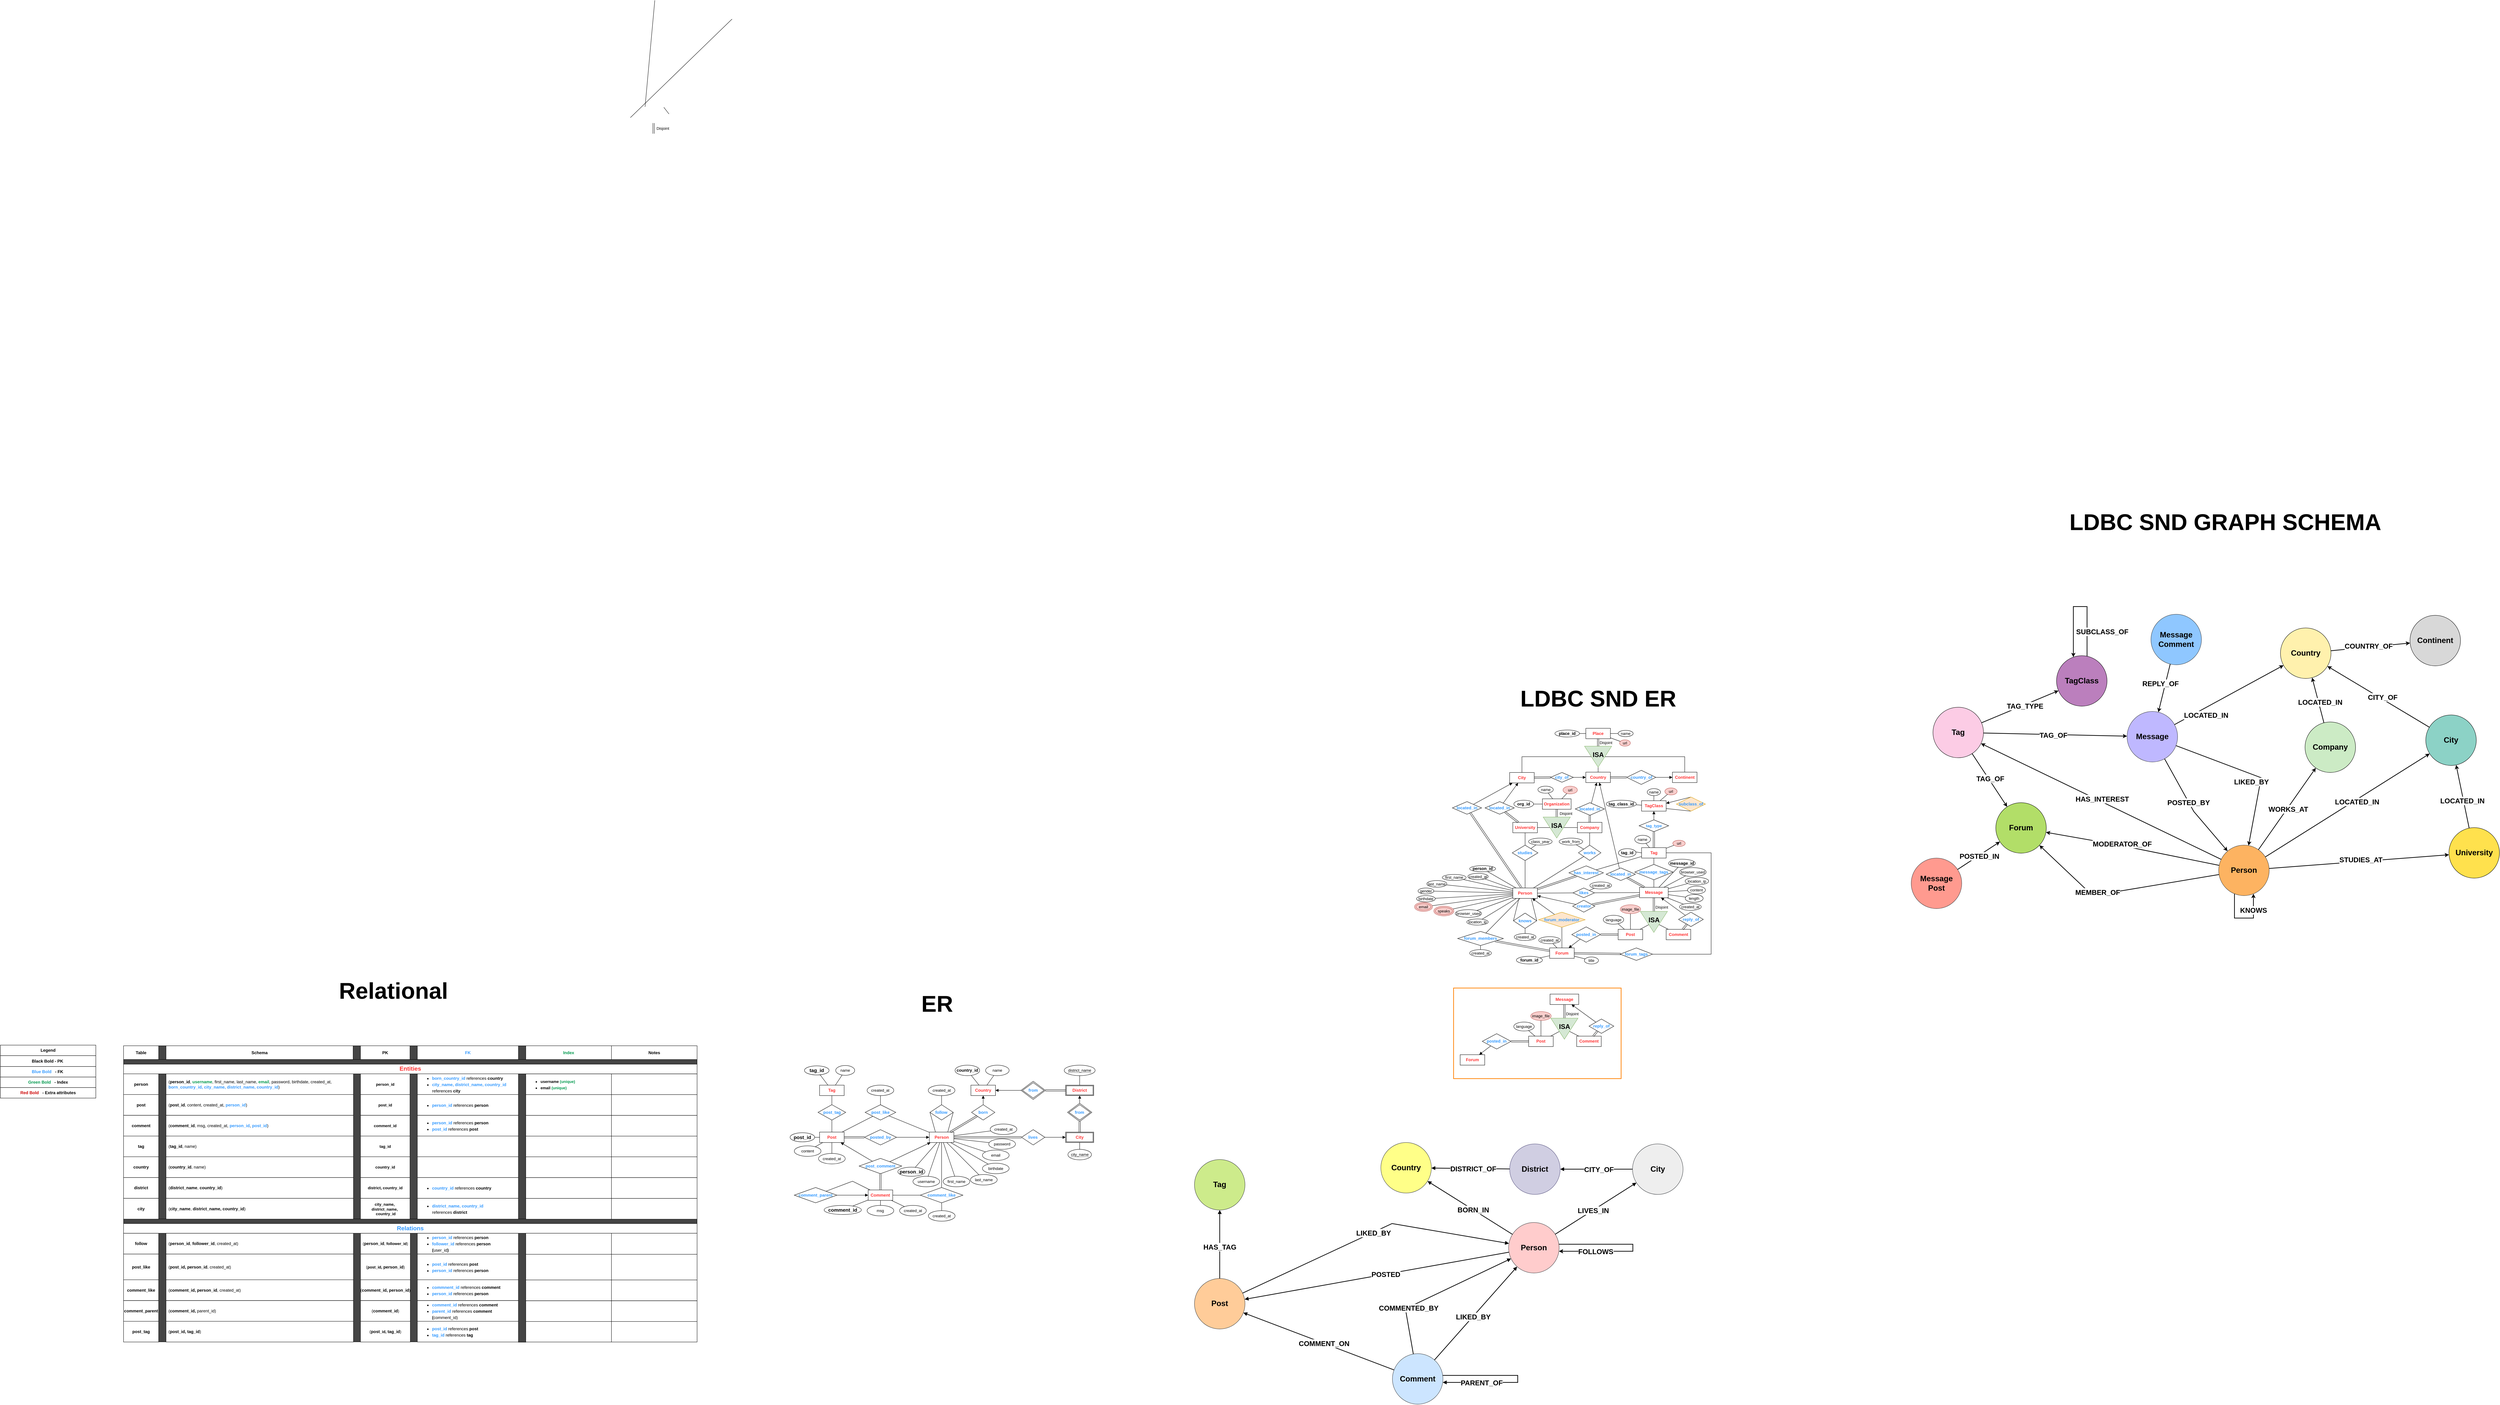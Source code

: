 <mxfile version="25.0.1">
  <diagram name="Page-1" id="pJ08Jq4T_bKkRXrq2wHJ">
    <mxGraphModel dx="6488" dy="4008" grid="0" gridSize="10" guides="1" tooltips="1" connect="1" arrows="1" fold="1" page="0" pageScale="1" pageWidth="827" pageHeight="1169" math="0" shadow="0">
      <root>
        <mxCell id="0" />
        <mxCell id="1" parent="0" />
        <mxCell id="4g6vB5chk8NBOTjmCvvp-183" value="&lt;b style=&quot;&quot;&gt;&lt;font style=&quot;font-size: 65px;&quot;&gt;Relational&lt;/font&gt;&lt;/b&gt;" style="text;html=1;strokeColor=none;fillColor=none;align=center;verticalAlign=middle;whiteSpace=wrap;rounded=0;" parent="1" vertex="1">
          <mxGeometry x="-1692" y="-350" width="242" height="80" as="geometry" />
        </mxCell>
        <mxCell id="4g6vB5chk8NBOTjmCvvp-289" value="&lt;b&gt;Legend&lt;/b&gt;" style="whiteSpace=wrap;html=1;align=center;container=0;" parent="1" vertex="1">
          <mxGeometry x="-2691" y="-154.85" width="272" height="30" as="geometry" />
        </mxCell>
        <mxCell id="4g6vB5chk8NBOTjmCvvp-290" value="&lt;b style=&quot;border-color: var(--border-color);&quot;&gt;Black Bold - PK&amp;nbsp;&lt;/b&gt;" style="whiteSpace=wrap;html=1;align=center;container=0;" parent="1" vertex="1">
          <mxGeometry x="-2691" y="-124.85" width="272" height="31" as="geometry" />
        </mxCell>
        <mxCell id="4g6vB5chk8NBOTjmCvvp-291" value="&lt;b style=&quot;border-color: var(--border-color);&quot;&gt;&lt;font color=&quot;#3399ff&quot;&gt;Blue Bold&lt;/font&gt;&amp;nbsp; &amp;nbsp;- FK&amp;nbsp;&lt;/b&gt;" style="whiteSpace=wrap;html=1;align=center;container=0;" parent="1" vertex="1">
          <mxGeometry x="-2691" y="-93.85" width="272" height="30" as="geometry" />
        </mxCell>
        <mxCell id="4g6vB5chk8NBOTjmCvvp-292" value="&lt;b style=&quot;border-color: var(--border-color);&quot;&gt;&lt;font color=&quot;#00994d&quot;&gt;Green Bold&amp;nbsp; &amp;nbsp;&lt;/font&gt;- Index&lt;/b&gt;" style="whiteSpace=wrap;html=1;align=center;container=0;" parent="1" vertex="1">
          <mxGeometry x="-2691" y="-63.85" width="272" height="30" as="geometry" />
        </mxCell>
        <mxCell id="4g6vB5chk8NBOTjmCvvp-293" value="&lt;b style=&quot;border-color: var(--border-color);&quot;&gt;&lt;font color=&quot;#cc0000&quot;&gt;Red Bold&lt;/font&gt;&lt;font color=&quot;#00994d&quot;&gt;&amp;nbsp; &amp;nbsp;&lt;/font&gt;- Extra attributes&lt;/b&gt;" style="whiteSpace=wrap;html=1;align=center;container=0;" parent="1" vertex="1">
          <mxGeometry x="-2691" y="-33.85" width="272" height="30" as="geometry" />
        </mxCell>
        <mxCell id="4g6vB5chk8NBOTjmCvvp-395" value="&lt;b style=&quot;&quot;&gt;&lt;font style=&quot;font-size: 65px;&quot;&gt;ER&lt;/font&gt;&lt;/b&gt;" style="text;html=1;strokeColor=none;fillColor=none;align=center;verticalAlign=middle;whiteSpace=wrap;rounded=0;" parent="1" vertex="1">
          <mxGeometry x="-143.0" y="-313" width="242" height="80" as="geometry" />
        </mxCell>
        <mxCell id="4g6vB5chk8NBOTjmCvvp-398" value="&lt;b style=&quot;border-color: var(--border-color); color: rgb(255, 51, 51);&quot;&gt;Person&lt;/b&gt;" style="whiteSpace=wrap;html=1;align=center;" parent="1" vertex="1">
          <mxGeometry x="-44.41" y="93.06" width="70" height="29.74" as="geometry" />
        </mxCell>
        <mxCell id="4g6vB5chk8NBOTjmCvvp-399" value="&lt;b style=&quot;border-color: var(--border-color); color: rgb(255, 51, 51);&quot;&gt;Post&lt;/b&gt;" style="whiteSpace=wrap;html=1;align=center;" parent="1" vertex="1">
          <mxGeometry x="-357" y="93.06" width="70" height="29.74" as="geometry" />
        </mxCell>
        <mxCell id="4g6vB5chk8NBOTjmCvvp-401" value="&lt;font color=&quot;#3399ff&quot;&gt;&lt;b&gt;follow&lt;/b&gt;&lt;/font&gt;" style="shape=rhombus;perimeter=rhombusPerimeter;whiteSpace=wrap;html=1;align=center;" parent="1" vertex="1">
          <mxGeometry x="-42.615" y="15" width="66.41" height="43.78" as="geometry" />
        </mxCell>
        <mxCell id="4g6vB5chk8NBOTjmCvvp-410" value="&lt;b style=&quot;border-color: var(--border-color); color: rgb(255, 51, 51);&quot;&gt;Comment&lt;/b&gt;" style="whiteSpace=wrap;html=1;align=center;" parent="1" vertex="1">
          <mxGeometry x="-218.59" y="258" width="70" height="29.74" as="geometry" />
        </mxCell>
        <mxCell id="4g6vB5chk8NBOTjmCvvp-411" value="&lt;font color=&quot;#3399ff&quot;&gt;&lt;b&gt;post_comment&lt;/b&gt;&lt;/font&gt;" style="shape=rhombus;perimeter=rhombusPerimeter;whiteSpace=wrap;html=1;align=center;" parent="1" vertex="1">
          <mxGeometry x="-244.195" y="168" width="121.21" height="43.78" as="geometry" />
        </mxCell>
        <mxCell id="4g6vB5chk8NBOTjmCvvp-414" style="edgeStyle=none;html=1;endArrow=none;endFill=0;rounded=0;shape=link;" parent="1" source="4g6vB5chk8NBOTjmCvvp-410" target="4g6vB5chk8NBOTjmCvvp-411" edge="1">
          <mxGeometry relative="1" as="geometry">
            <mxPoint x="1.4" y="262" as="sourcePoint" />
            <mxPoint x="70.4" y="262.25" as="targetPoint" />
          </mxGeometry>
        </mxCell>
        <mxCell id="4g6vB5chk8NBOTjmCvvp-415" value="&lt;font color=&quot;#3399ff&quot;&gt;&lt;b&gt;comment_like&lt;/b&gt;&lt;/font&gt;" style="shape=rhombus;perimeter=rhombusPerimeter;whiteSpace=wrap;html=1;align=center;" parent="1" vertex="1">
          <mxGeometry x="-70.015" y="250.98" width="121.21" height="43.78" as="geometry" />
        </mxCell>
        <mxCell id="4g6vB5chk8NBOTjmCvvp-416" style="html=1;endArrow=none;endFill=0;rounded=0;" parent="1" source="4g6vB5chk8NBOTjmCvvp-415" target="4g6vB5chk8NBOTjmCvvp-398" edge="1">
          <mxGeometry relative="1" as="geometry">
            <mxPoint x="-123.1" y="61.39" as="sourcePoint" />
            <mxPoint x="82.9" y="-6.61" as="targetPoint" />
          </mxGeometry>
        </mxCell>
        <mxCell id="4g6vB5chk8NBOTjmCvvp-417" style="rounded=0;orthogonalLoop=1;jettySize=auto;html=1;endArrow=none;endFill=0;" parent="1" source="4g6vB5chk8NBOTjmCvvp-415" target="4g6vB5chk8NBOTjmCvvp-410" edge="1">
          <mxGeometry relative="1" as="geometry">
            <mxPoint x="-95.6" y="265.39" as="sourcePoint" />
            <mxPoint x="-95.6" y="219.39" as="targetPoint" />
          </mxGeometry>
        </mxCell>
        <mxCell id="4g6vB5chk8NBOTjmCvvp-418" value="&lt;font color=&quot;#3399ff&quot;&gt;&lt;b&gt;post_like&lt;/b&gt;&lt;/font&gt;" style="shape=rhombus;perimeter=rhombusPerimeter;whiteSpace=wrap;html=1;align=center;" parent="1" vertex="1">
          <mxGeometry x="-227.195" y="15" width="87.21" height="43.78" as="geometry" />
        </mxCell>
        <mxCell id="4g6vB5chk8NBOTjmCvvp-419" style="html=1;endArrow=none;endFill=0;rounded=0;" parent="1" source="4g6vB5chk8NBOTjmCvvp-418" target="4g6vB5chk8NBOTjmCvvp-398" edge="1">
          <mxGeometry relative="1" as="geometry">
            <mxPoint x="42.69" y="84.98" as="sourcePoint" />
            <mxPoint x="70.69" y="-66.02" as="targetPoint" />
          </mxGeometry>
        </mxCell>
        <mxCell id="4g6vB5chk8NBOTjmCvvp-421" value="&lt;font color=&quot;#000000&quot;&gt;&lt;b&gt;&lt;font style=&quot;font-size: 14px;&quot;&gt;person_id&lt;/font&gt;&lt;/b&gt;&lt;br&gt;&lt;/font&gt;" style="ellipse;whiteSpace=wrap;html=1;align=center;rounded=1;labelBackgroundColor=none;fontFamily=Helvetica;fontSize=11;fontColor=default;" parent="1" vertex="1">
          <mxGeometry x="-134" y="193.0" width="77.2" height="26" as="geometry" />
        </mxCell>
        <mxCell id="4g6vB5chk8NBOTjmCvvp-422" style="edgeStyle=none;html=1;endArrow=none;endFill=0;rounded=0;" parent="1" source="4g6vB5chk8NBOTjmCvvp-398" target="4g6vB5chk8NBOTjmCvvp-421" edge="1">
          <mxGeometry relative="1" as="geometry">
            <mxPoint x="60.4" y="92" as="sourcePoint" />
            <mxPoint x="129.4" y="92.25" as="targetPoint" />
          </mxGeometry>
        </mxCell>
        <mxCell id="4g6vB5chk8NBOTjmCvvp-423" value="&lt;font color=&quot;#000000&quot;&gt;created_at&lt;br&gt;&lt;/font&gt;" style="ellipse;whiteSpace=wrap;html=1;align=center;rounded=1;labelBackgroundColor=none;fontFamily=Helvetica;fontSize=11;fontColor=default;" parent="1" vertex="1">
          <mxGeometry x="-47.41" y="-40.87" width="76" height="30" as="geometry" />
        </mxCell>
        <mxCell id="4g6vB5chk8NBOTjmCvvp-424" style="edgeStyle=none;html=1;endArrow=none;endFill=0;rounded=0;" parent="1" source="4g6vB5chk8NBOTjmCvvp-423" target="4g6vB5chk8NBOTjmCvvp-401" edge="1">
          <mxGeometry relative="1" as="geometry">
            <mxPoint x="234.26" y="55.1" as="sourcePoint" />
            <mxPoint x="303.26" y="133.1" as="targetPoint" />
          </mxGeometry>
        </mxCell>
        <mxCell id="4g6vB5chk8NBOTjmCvvp-425" value="&lt;font color=&quot;#000000&quot;&gt;first_name&lt;br&gt;&lt;/font&gt;" style="ellipse;whiteSpace=wrap;html=1;align=center;rounded=1;labelBackgroundColor=none;fontFamily=Helvetica;fontSize=11;fontColor=default;" parent="1" vertex="1">
          <mxGeometry x="-5" y="219" width="76" height="30" as="geometry" />
        </mxCell>
        <mxCell id="4g6vB5chk8NBOTjmCvvp-426" style="edgeStyle=none;html=1;endArrow=none;endFill=0;rounded=0;" parent="1" source="4g6vB5chk8NBOTjmCvvp-398" target="4g6vB5chk8NBOTjmCvvp-425" edge="1">
          <mxGeometry relative="1" as="geometry">
            <mxPoint x="135.48" y="116.39" as="sourcePoint" />
            <mxPoint x="199.48" y="190.39" as="targetPoint" />
          </mxGeometry>
        </mxCell>
        <mxCell id="4g6vB5chk8NBOTjmCvvp-427" value="&lt;font color=&quot;#000000&quot;&gt;birthdate&lt;br&gt;&lt;/font&gt;" style="ellipse;whiteSpace=wrap;html=1;align=center;rounded=1;labelBackgroundColor=none;fontFamily=Helvetica;fontSize=11;fontColor=default;" parent="1" vertex="1">
          <mxGeometry x="107" y="181.78" width="76" height="30" as="geometry" />
        </mxCell>
        <mxCell id="4g6vB5chk8NBOTjmCvvp-428" style="edgeStyle=none;html=1;endArrow=none;endFill=0;rounded=0;" parent="1" source="4g6vB5chk8NBOTjmCvvp-398" target="4g6vB5chk8NBOTjmCvvp-427" edge="1">
          <mxGeometry relative="1" as="geometry">
            <mxPoint x="122.74" y="103.39" as="sourcePoint" />
            <mxPoint x="199.74" y="146.39" as="targetPoint" />
          </mxGeometry>
        </mxCell>
        <mxCell id="4g6vB5chk8NBOTjmCvvp-429" value="&lt;font color=&quot;#000000&quot;&gt;email&lt;br&gt;&lt;/font&gt;" style="ellipse;whiteSpace=wrap;html=1;align=center;rounded=1;labelBackgroundColor=none;fontFamily=Helvetica;fontSize=11;fontColor=default;" parent="1" vertex="1">
          <mxGeometry x="107" y="144.19" width="76" height="30" as="geometry" />
        </mxCell>
        <mxCell id="4g6vB5chk8NBOTjmCvvp-430" style="edgeStyle=none;html=1;endArrow=none;endFill=0;rounded=0;" parent="1" source="4g6vB5chk8NBOTjmCvvp-398" target="4g6vB5chk8NBOTjmCvvp-429" edge="1">
          <mxGeometry relative="1" as="geometry">
            <mxPoint x="227.02" y="200.39" as="sourcePoint" />
            <mxPoint x="266.02" y="255.39" as="targetPoint" />
          </mxGeometry>
        </mxCell>
        <mxCell id="4g6vB5chk8NBOTjmCvvp-431" value="&lt;font color=&quot;#000000&quot;&gt;&lt;b&gt;&lt;font style=&quot;font-size: 14px;&quot;&gt;post_id&lt;/font&gt;&lt;/b&gt;&lt;br&gt;&lt;/font&gt;" style="ellipse;whiteSpace=wrap;html=1;align=center;rounded=1;labelBackgroundColor=none;fontFamily=Helvetica;fontSize=11;fontColor=default;" parent="1" vertex="1">
          <mxGeometry x="-441" y="94.93" width="70" height="26" as="geometry" />
        </mxCell>
        <mxCell id="4g6vB5chk8NBOTjmCvvp-432" style="edgeStyle=none;html=1;endArrow=none;endFill=0;rounded=0;" parent="1" source="4g6vB5chk8NBOTjmCvvp-431" target="4g6vB5chk8NBOTjmCvvp-399" edge="1">
          <mxGeometry relative="1" as="geometry">
            <mxPoint y="92.19" as="sourcePoint" />
            <mxPoint x="69" y="92.44" as="targetPoint" />
          </mxGeometry>
        </mxCell>
        <mxCell id="4g6vB5chk8NBOTjmCvvp-433" value="&lt;font color=&quot;#000000&quot;&gt;content&lt;br&gt;&lt;/font&gt;" style="ellipse;whiteSpace=wrap;html=1;align=center;rounded=1;labelBackgroundColor=none;fontFamily=Helvetica;fontSize=11;fontColor=default;" parent="1" vertex="1">
          <mxGeometry x="-429" y="132.24" width="76" height="30" as="geometry" />
        </mxCell>
        <mxCell id="4g6vB5chk8NBOTjmCvvp-434" style="edgeStyle=none;html=1;endArrow=none;endFill=0;rounded=0;" parent="1" source="4g6vB5chk8NBOTjmCvvp-433" target="4g6vB5chk8NBOTjmCvvp-399" edge="1">
          <mxGeometry relative="1" as="geometry">
            <mxPoint x="-395" y="139.93" as="sourcePoint" />
            <mxPoint x="-357" y="139.93" as="targetPoint" />
          </mxGeometry>
        </mxCell>
        <mxCell id="4g6vB5chk8NBOTjmCvvp-435" value="&lt;font color=&quot;#000000&quot;&gt;last_name&lt;br&gt;&lt;/font&gt;" style="ellipse;whiteSpace=wrap;html=1;align=center;rounded=1;labelBackgroundColor=none;fontFamily=Helvetica;fontSize=11;fontColor=default;" parent="1" vertex="1">
          <mxGeometry x="73" y="214" width="76" height="30" as="geometry" />
        </mxCell>
        <mxCell id="4g6vB5chk8NBOTjmCvvp-436" style="edgeStyle=none;html=1;endArrow=none;endFill=0;rounded=0;" parent="1" source="4g6vB5chk8NBOTjmCvvp-398" target="4g6vB5chk8NBOTjmCvvp-435" edge="1">
          <mxGeometry relative="1" as="geometry">
            <mxPoint x="125.78" y="86.39" as="sourcePoint" />
            <mxPoint x="220.78" y="177.39" as="targetPoint" />
          </mxGeometry>
        </mxCell>
        <mxCell id="4g6vB5chk8NBOTjmCvvp-437" value="&lt;font color=&quot;#000000&quot;&gt;created_at&lt;br&gt;&lt;/font&gt;" style="ellipse;whiteSpace=wrap;html=1;align=center;rounded=1;labelBackgroundColor=none;fontFamily=Helvetica;fontSize=11;fontColor=default;" parent="1" vertex="1">
          <mxGeometry x="-360" y="153.82" width="76" height="30" as="geometry" />
        </mxCell>
        <mxCell id="4g6vB5chk8NBOTjmCvvp-438" style="edgeStyle=none;html=1;endArrow=none;endFill=0;rounded=0;" parent="1" source="4g6vB5chk8NBOTjmCvvp-437" target="4g6vB5chk8NBOTjmCvvp-399" edge="1">
          <mxGeometry relative="1" as="geometry">
            <mxPoint x="-357.44" y="169.3" as="sourcePoint" />
            <mxPoint x="-313.44" y="138.3" as="targetPoint" />
          </mxGeometry>
        </mxCell>
        <mxCell id="4g6vB5chk8NBOTjmCvvp-439" value="&lt;font color=&quot;#000000&quot;&gt;created_at&lt;br&gt;&lt;/font&gt;" style="ellipse;whiteSpace=wrap;html=1;align=center;rounded=1;labelBackgroundColor=none;fontFamily=Helvetica;fontSize=11;fontColor=default;" parent="1" vertex="1">
          <mxGeometry x="129" y="70" width="76" height="30" as="geometry" />
        </mxCell>
        <mxCell id="4g6vB5chk8NBOTjmCvvp-440" style="edgeStyle=none;html=1;endArrow=none;endFill=0;rounded=0;" parent="1" source="4g6vB5chk8NBOTjmCvvp-439" target="4g6vB5chk8NBOTjmCvvp-398" edge="1">
          <mxGeometry relative="1" as="geometry">
            <mxPoint x="353.96" y="172.11" as="sourcePoint" />
            <mxPoint x="389.4" y="130" as="targetPoint" />
          </mxGeometry>
        </mxCell>
        <mxCell id="4g6vB5chk8NBOTjmCvvp-441" value="&lt;font color=&quot;#000000&quot;&gt;created_at&lt;br&gt;&lt;/font&gt;" style="ellipse;whiteSpace=wrap;html=1;align=center;rounded=1;labelBackgroundColor=none;fontFamily=Helvetica;fontSize=11;fontColor=default;" parent="1" vertex="1">
          <mxGeometry x="-221.59" y="-40.87" width="76" height="30" as="geometry" />
        </mxCell>
        <mxCell id="4g6vB5chk8NBOTjmCvvp-442" style="edgeStyle=none;html=1;endArrow=none;endFill=0;rounded=0;" parent="1" source="4g6vB5chk8NBOTjmCvvp-441" target="4g6vB5chk8NBOTjmCvvp-418" edge="1">
          <mxGeometry relative="1" as="geometry">
            <mxPoint x="-107.13" y="128.1" as="sourcePoint" />
            <mxPoint x="-170.99" y="-16" as="targetPoint" />
          </mxGeometry>
        </mxCell>
        <mxCell id="4g6vB5chk8NBOTjmCvvp-443" value="&lt;font color=&quot;#000000&quot;&gt;created_at&lt;br&gt;&lt;/font&gt;" style="ellipse;whiteSpace=wrap;html=1;align=center;rounded=1;labelBackgroundColor=none;fontFamily=Helvetica;fontSize=11;fontColor=default;" parent="1" vertex="1">
          <mxGeometry x="-129" y="302" width="76" height="30" as="geometry" />
        </mxCell>
        <mxCell id="4g6vB5chk8NBOTjmCvvp-444" style="edgeStyle=none;html=1;endArrow=none;endFill=0;rounded=0;" parent="1" source="4g6vB5chk8NBOTjmCvvp-443" target="4g6vB5chk8NBOTjmCvvp-410" edge="1">
          <mxGeometry relative="1" as="geometry">
            <mxPoint x="-177.14" y="517.1" as="sourcePoint" />
            <mxPoint x="-253.61" y="378" as="targetPoint" />
          </mxGeometry>
        </mxCell>
        <mxCell id="4g6vB5chk8NBOTjmCvvp-445" value="&lt;font color=&quot;#000000&quot;&gt;msg&lt;br&gt;&lt;/font&gt;" style="ellipse;whiteSpace=wrap;html=1;align=center;rounded=1;labelBackgroundColor=none;fontFamily=Helvetica;fontSize=11;fontColor=default;" parent="1" vertex="1">
          <mxGeometry x="-221.59" y="302" width="76" height="30" as="geometry" />
        </mxCell>
        <mxCell id="4g6vB5chk8NBOTjmCvvp-446" style="edgeStyle=none;html=1;endArrow=none;endFill=0;rounded=0;" parent="1" source="4g6vB5chk8NBOTjmCvvp-445" target="4g6vB5chk8NBOTjmCvvp-410" edge="1">
          <mxGeometry relative="1" as="geometry">
            <mxPoint x="-167.59" y="343.83" as="sourcePoint" />
            <mxPoint x="-129.59" y="330.09" as="targetPoint" />
          </mxGeometry>
        </mxCell>
        <mxCell id="4g6vB5chk8NBOTjmCvvp-447" value="&lt;font color=&quot;#000000&quot;&gt;&lt;b&gt;&lt;font style=&quot;font-size: 14px;&quot;&gt;comment_id&lt;/font&gt;&lt;/b&gt;&lt;br&gt;&lt;/font&gt;" style="ellipse;whiteSpace=wrap;html=1;align=center;rounded=1;labelBackgroundColor=none;fontFamily=Helvetica;fontSize=11;fontColor=default;" parent="1" vertex="1">
          <mxGeometry x="-344" y="302" width="106" height="26" as="geometry" />
        </mxCell>
        <mxCell id="4g6vB5chk8NBOTjmCvvp-448" style="edgeStyle=none;html=1;endArrow=none;endFill=0;rounded=0;" parent="1" source="4g6vB5chk8NBOTjmCvvp-447" target="4g6vB5chk8NBOTjmCvvp-410" edge="1">
          <mxGeometry relative="1" as="geometry">
            <mxPoint x="44.4" y="267" as="sourcePoint" />
            <mxPoint x="-312.6" y="287" as="targetPoint" />
          </mxGeometry>
        </mxCell>
        <mxCell id="4g6vB5chk8NBOTjmCvvp-449" value="&lt;font color=&quot;#000000&quot;&gt;created_at&lt;br&gt;&lt;/font&gt;" style="ellipse;whiteSpace=wrap;html=1;align=center;rounded=1;labelBackgroundColor=none;fontFamily=Helvetica;fontSize=11;fontColor=default;" parent="1" vertex="1">
          <mxGeometry x="-47.0" y="317" width="76" height="30" as="geometry" />
        </mxCell>
        <mxCell id="4g6vB5chk8NBOTjmCvvp-450" style="edgeStyle=none;html=1;endArrow=none;endFill=0;rounded=0;" parent="1" source="4g6vB5chk8NBOTjmCvvp-449" target="4g6vB5chk8NBOTjmCvvp-415" edge="1">
          <mxGeometry relative="1" as="geometry">
            <mxPoint x="8.86" y="533.36" as="sourcePoint" />
            <mxPoint x="17.4" y="304.26" as="targetPoint" />
          </mxGeometry>
        </mxCell>
        <mxCell id="4g6vB5chk8NBOTjmCvvp-453" value="&lt;font color=&quot;#000000&quot;&gt;password&lt;br&gt;&lt;/font&gt;" style="ellipse;whiteSpace=wrap;html=1;align=center;rounded=1;labelBackgroundColor=none;fontFamily=Helvetica;fontSize=11;fontColor=default;" parent="1" vertex="1">
          <mxGeometry x="125" y="112.19" width="76" height="30" as="geometry" />
        </mxCell>
        <mxCell id="4g6vB5chk8NBOTjmCvvp-454" style="edgeStyle=none;html=1;endArrow=none;endFill=0;rounded=0;" parent="1" source="4g6vB5chk8NBOTjmCvvp-398" target="4g6vB5chk8NBOTjmCvvp-453" edge="1">
          <mxGeometry relative="1" as="geometry">
            <mxPoint x="173.4" y="96.4" as="sourcePoint" />
            <mxPoint x="301.4" y="106.4" as="targetPoint" />
          </mxGeometry>
        </mxCell>
        <mxCell id="4g6vB5chk8NBOTjmCvvp-455" value="&lt;font color=&quot;#000000&quot;&gt;username&lt;br&gt;&lt;/font&gt;" style="ellipse;whiteSpace=wrap;html=1;align=center;rounded=1;labelBackgroundColor=none;fontFamily=Helvetica;fontSize=11;fontColor=default;" parent="1" vertex="1">
          <mxGeometry x="-91" y="219" width="76" height="30" as="geometry" />
        </mxCell>
        <mxCell id="4g6vB5chk8NBOTjmCvvp-456" style="edgeStyle=none;html=1;endArrow=none;endFill=0;rounded=0;" parent="1" source="4g6vB5chk8NBOTjmCvvp-398" target="4g6vB5chk8NBOTjmCvvp-455" edge="1">
          <mxGeometry relative="1" as="geometry">
            <mxPoint x="117.14" y="117.39" as="sourcePoint" />
            <mxPoint x="152.14" y="198.39" as="targetPoint" />
          </mxGeometry>
        </mxCell>
        <mxCell id="4g6vB5chk8NBOTjmCvvp-461" value="&lt;font color=&quot;#3399ff&quot;&gt;&lt;b&gt;posted_by&lt;/b&gt;&lt;/font&gt;" style="shape=rhombus;perimeter=rhombusPerimeter;whiteSpace=wrap;html=1;align=center;" parent="1" vertex="1">
          <mxGeometry x="-229.195" y="86.04" width="91.21" height="43.78" as="geometry" />
        </mxCell>
        <mxCell id="4g6vB5chk8NBOTjmCvvp-462" style="rounded=0;orthogonalLoop=1;jettySize=auto;html=1;endArrow=block;endFill=1;" parent="1" source="4g6vB5chk8NBOTjmCvvp-461" target="4g6vB5chk8NBOTjmCvvp-398" edge="1">
          <mxGeometry relative="1" as="geometry">
            <mxPoint x="-66.79" y="110.11" as="sourcePoint" />
            <mxPoint x="-135" y="110" as="targetPoint" />
          </mxGeometry>
        </mxCell>
        <mxCell id="4g6vB5chk8NBOTjmCvvp-463" style="edgeStyle=none;html=1;endArrow=none;endFill=0;rounded=0;shape=link;" parent="1" source="4g6vB5chk8NBOTjmCvvp-399" target="4g6vB5chk8NBOTjmCvvp-461" edge="1">
          <mxGeometry relative="1" as="geometry">
            <mxPoint x="-205" y="105" as="sourcePoint" />
            <mxPoint x="-136" y="105.25" as="targetPoint" />
          </mxGeometry>
        </mxCell>
        <mxCell id="4g6vB5chk8NBOTjmCvvp-466" style="rounded=0;orthogonalLoop=1;jettySize=auto;html=1;endArrow=block;endFill=1;" parent="1" source="4g6vB5chk8NBOTjmCvvp-411" target="4g6vB5chk8NBOTjmCvvp-399" edge="1">
          <mxGeometry relative="1" as="geometry">
            <mxPoint x="-61.79" y="146.11" as="sourcePoint" />
            <mxPoint x="-130" y="146" as="targetPoint" />
          </mxGeometry>
        </mxCell>
        <mxCell id="4g6vB5chk8NBOTjmCvvp-467" style="rounded=0;orthogonalLoop=1;jettySize=auto;html=1;endArrow=block;endFill=1;" parent="1" source="4g6vB5chk8NBOTjmCvvp-411" target="4g6vB5chk8NBOTjmCvvp-398" edge="1">
          <mxGeometry relative="1" as="geometry">
            <mxPoint x="20" y="184.07" as="sourcePoint" />
            <mxPoint x="-127" y="116.07" as="targetPoint" />
          </mxGeometry>
        </mxCell>
        <mxCell id="4g6vB5chk8NBOTjmCvvp-468" style="html=1;endArrow=none;endFill=0;rounded=0;" parent="1" source="4g6vB5chk8NBOTjmCvvp-399" target="4g6vB5chk8NBOTjmCvvp-418" edge="1">
          <mxGeometry relative="1" as="geometry">
            <mxPoint x="-288" y="55" as="sourcePoint" />
            <mxPoint x="-219" y="55.25" as="targetPoint" />
          </mxGeometry>
        </mxCell>
        <mxCell id="NvgXYQUHseZZ3Qn02gF4-19" value="&lt;b style=&quot;border-color: var(--border-color); color: rgb(255, 51, 51);&quot;&gt;Tag&lt;/b&gt;" style="whiteSpace=wrap;html=1;align=center;" parent="1" vertex="1">
          <mxGeometry x="-357" y="-40.74" width="70" height="29.74" as="geometry" />
        </mxCell>
        <mxCell id="NvgXYQUHseZZ3Qn02gF4-20" value="&lt;font color=&quot;#3399ff&quot;&gt;&lt;b&gt;post_tag&lt;/b&gt;&lt;/font&gt;" style="shape=rhombus;perimeter=rhombusPerimeter;whiteSpace=wrap;html=1;align=center;" parent="1" vertex="1">
          <mxGeometry x="-361.395" y="15" width="78.79" height="43.78" as="geometry" />
        </mxCell>
        <mxCell id="NvgXYQUHseZZ3Qn02gF4-22" style="html=1;endArrow=none;endFill=0;rounded=0;" parent="1" source="NvgXYQUHseZZ3Qn02gF4-19" target="NvgXYQUHseZZ3Qn02gF4-20" edge="1">
          <mxGeometry relative="1" as="geometry">
            <mxPoint x="-293.43" y="-81.68" as="sourcePoint" />
            <mxPoint x="-293.43" y="73.32" as="targetPoint" />
          </mxGeometry>
        </mxCell>
        <mxCell id="NvgXYQUHseZZ3Qn02gF4-23" style="html=1;endArrow=none;endFill=0;rounded=0;" parent="1" source="NvgXYQUHseZZ3Qn02gF4-20" target="4g6vB5chk8NBOTjmCvvp-399" edge="1">
          <mxGeometry relative="1" as="geometry">
            <mxPoint x="-417" y="-36.93" as="sourcePoint" />
            <mxPoint x="-417" y="0.07" as="targetPoint" />
          </mxGeometry>
        </mxCell>
        <mxCell id="NvgXYQUHseZZ3Qn02gF4-25" value="&lt;font color=&quot;#000000&quot;&gt;&lt;b&gt;&lt;font style=&quot;font-size: 14px;&quot;&gt;tag_id&lt;/font&gt;&lt;/b&gt;&lt;br&gt;&lt;/font&gt;" style="ellipse;whiteSpace=wrap;html=1;align=center;rounded=1;labelBackgroundColor=none;fontFamily=Helvetica;fontSize=11;fontColor=default;" parent="1" vertex="1">
          <mxGeometry x="-400" y="-95.81" width="70" height="26" as="geometry" />
        </mxCell>
        <mxCell id="NvgXYQUHseZZ3Qn02gF4-26" style="edgeStyle=none;html=1;endArrow=none;endFill=0;rounded=0;" parent="1" source="NvgXYQUHseZZ3Qn02gF4-25" target="NvgXYQUHseZZ3Qn02gF4-19" edge="1">
          <mxGeometry relative="1" as="geometry">
            <mxPoint x="-37" y="-198.55" as="sourcePoint" />
            <mxPoint x="-394" y="-182.55" as="targetPoint" />
          </mxGeometry>
        </mxCell>
        <mxCell id="NvgXYQUHseZZ3Qn02gF4-27" value="&lt;font color=&quot;#000000&quot;&gt;name&lt;br&gt;&lt;/font&gt;" style="ellipse;whiteSpace=wrap;html=1;align=center;rounded=1;labelBackgroundColor=none;fontFamily=Helvetica;fontSize=11;fontColor=default;" parent="1" vertex="1">
          <mxGeometry x="-311" y="-96.81" width="54" height="28" as="geometry" />
        </mxCell>
        <mxCell id="NvgXYQUHseZZ3Qn02gF4-28" style="edgeStyle=none;html=1;endArrow=none;endFill=0;rounded=0;" parent="1" source="NvgXYQUHseZZ3Qn02gF4-27" target="NvgXYQUHseZZ3Qn02gF4-19" edge="1">
          <mxGeometry relative="1" as="geometry">
            <mxPoint x="-283" y="-160.07" as="sourcePoint" />
            <mxPoint x="-241" y="-176.81" as="targetPoint" />
          </mxGeometry>
        </mxCell>
        <mxCell id="NvgXYQUHseZZ3Qn02gF4-43" value="&lt;font color=&quot;#3399ff&quot;&gt;&lt;b&gt;comment_parent&lt;/b&gt;&lt;/font&gt;" style="shape=rhombus;perimeter=rhombusPerimeter;whiteSpace=wrap;html=1;align=center;" parent="1" vertex="1">
          <mxGeometry x="-429.0" y="250.98" width="121.21" height="43.78" as="geometry" />
        </mxCell>
        <mxCell id="NvgXYQUHseZZ3Qn02gF4-44" style="rounded=0;orthogonalLoop=1;jettySize=auto;html=1;endArrow=none;endFill=0;" parent="1" source="NvgXYQUHseZZ3Qn02gF4-43" target="4g6vB5chk8NBOTjmCvvp-410" edge="1">
          <mxGeometry relative="1" as="geometry">
            <mxPoint x="-350" y="225.26" as="sourcePoint" />
            <mxPoint x="-177" y="225.26" as="targetPoint" />
            <Array as="points">
              <mxPoint x="-263" y="233" />
            </Array>
          </mxGeometry>
        </mxCell>
        <mxCell id="NvgXYQUHseZZ3Qn02gF4-45" style="rounded=0;orthogonalLoop=1;jettySize=auto;html=1;endArrow=block;endFill=1;" parent="1" source="NvgXYQUHseZZ3Qn02gF4-43" target="4g6vB5chk8NBOTjmCvvp-410" edge="1">
          <mxGeometry relative="1" as="geometry">
            <mxPoint x="-226.41" y="236.13" as="sourcePoint" />
            <mxPoint x="-315.41" y="236.13" as="targetPoint" />
            <Array as="points" />
          </mxGeometry>
        </mxCell>
        <mxCell id="jXatoXMq33lXqJdieAz0-2" value="&lt;font color=&quot;#3399ff&quot;&gt;&lt;b&gt;lives&lt;/b&gt;&lt;/font&gt;" style="shape=rhombus;perimeter=rhombusPerimeter;whiteSpace=wrap;html=1;align=center;" parent="1" vertex="1">
          <mxGeometry x="218.4" y="86.04" width="66.41" height="43.78" as="geometry" />
        </mxCell>
        <mxCell id="jXatoXMq33lXqJdieAz0-4" style="html=1;endArrow=none;endFill=0;rounded=0;shape=link;" parent="1" source="jXatoXMq33lXqJdieAz0-2" target="4g6vB5chk8NBOTjmCvvp-398" edge="1">
          <mxGeometry relative="1" as="geometry">
            <mxPoint x="29.6" y="-68.7" as="sourcePoint" />
            <mxPoint x="29.6" y="90.3" as="targetPoint" />
          </mxGeometry>
        </mxCell>
        <mxCell id="jXatoXMq33lXqJdieAz0-163" value="&lt;font color=&quot;#ff3333&quot;&gt;&lt;b&gt;Country&lt;/b&gt;&lt;/font&gt;" style="whiteSpace=wrap;html=1;align=center;" parent="1" vertex="1">
          <mxGeometry x="74.11" y="-40.74" width="70" height="29.74" as="geometry" />
        </mxCell>
        <mxCell id="jXatoXMq33lXqJdieAz0-164" style="rounded=0;orthogonalLoop=1;jettySize=auto;html=1;endArrow=block;endFill=1;" parent="1" source="jXatoXMq33lXqJdieAz0-176" target="jXatoXMq33lXqJdieAz0-163" edge="1">
          <mxGeometry relative="1" as="geometry">
            <mxPoint x="193.51" y="-345.71" as="sourcePoint" />
          </mxGeometry>
        </mxCell>
        <mxCell id="jXatoXMq33lXqJdieAz0-165" style="rounded=0;orthogonalLoop=1;jettySize=auto;html=1;shape=link;" parent="1" source="jXatoXMq33lXqJdieAz0-176" target="jXatoXMq33lXqJdieAz0-177" edge="1">
          <mxGeometry relative="1" as="geometry">
            <mxPoint x="263.51" y="-345.71" as="sourcePoint" />
            <mxPoint x="317.51" y="-345.71" as="targetPoint" />
          </mxGeometry>
        </mxCell>
        <mxCell id="jXatoXMq33lXqJdieAz0-166" style="rounded=0;orthogonalLoop=1;jettySize=auto;html=1;shape=link;" parent="1" source="jXatoXMq33lXqJdieAz0-175" target="jXatoXMq33lXqJdieAz0-174" edge="1">
          <mxGeometry relative="1" as="geometry">
            <mxPoint x="500.51" y="-345.71" as="sourcePoint" />
            <mxPoint x="543.51" y="-345.71" as="targetPoint" />
          </mxGeometry>
        </mxCell>
        <mxCell id="jXatoXMq33lXqJdieAz0-167" style="rounded=0;orthogonalLoop=1;jettySize=auto;html=1;endArrow=block;endFill=1;" parent="1" source="jXatoXMq33lXqJdieAz0-175" target="jXatoXMq33lXqJdieAz0-177" edge="1">
          <mxGeometry relative="1" as="geometry">
            <mxPoint x="430.51" y="-345.71" as="sourcePoint" />
            <mxPoint x="387.51" y="-345.71" as="targetPoint" />
          </mxGeometry>
        </mxCell>
        <mxCell id="jXatoXMq33lXqJdieAz0-168" value="&lt;font color=&quot;#000000&quot;&gt;&lt;b&gt;country_id&lt;br&gt;&lt;/b&gt;&lt;/font&gt;" style="ellipse;whiteSpace=wrap;html=1;align=center;rounded=1;labelBackgroundColor=none;" parent="1" vertex="1">
          <mxGeometry x="29" y="-97.81" width="70" height="30" as="geometry" />
        </mxCell>
        <mxCell id="jXatoXMq33lXqJdieAz0-169" style="edgeStyle=none;html=1;endArrow=none;endFill=0;rounded=0;" parent="1" source="jXatoXMq33lXqJdieAz0-168" target="jXatoXMq33lXqJdieAz0-163" edge="1">
          <mxGeometry relative="1" as="geometry">
            <mxPoint x="263.51" y="-307.71" as="sourcePoint" />
            <mxPoint x="332.51" y="-307.46" as="targetPoint" />
          </mxGeometry>
        </mxCell>
        <mxCell id="jXatoXMq33lXqJdieAz0-170" style="edgeStyle=none;html=1;endArrow=none;endFill=0;rounded=0;" parent="1" source="jXatoXMq33lXqJdieAz0-178" target="jXatoXMq33lXqJdieAz0-163" edge="1">
          <mxGeometry relative="1" as="geometry">
            <mxPoint x="159.643" y="-386.568" as="sourcePoint" />
            <mxPoint x="112.44" y="-360.71" as="targetPoint" />
          </mxGeometry>
        </mxCell>
        <mxCell id="jXatoXMq33lXqJdieAz0-171" style="edgeStyle=none;html=1;endArrow=none;endFill=0;rounded=0;" parent="1" source="jXatoXMq33lXqJdieAz0-179" target="jXatoXMq33lXqJdieAz0-177" edge="1">
          <mxGeometry relative="1" as="geometry">
            <mxPoint x="357.51" y="-382.71" as="sourcePoint" />
            <mxPoint x="363.054" y="-360.58" as="targetPoint" />
          </mxGeometry>
        </mxCell>
        <mxCell id="jXatoXMq33lXqJdieAz0-172" style="edgeStyle=none;html=1;endArrow=none;endFill=0;rounded=0;" parent="1" source="jXatoXMq33lXqJdieAz0-180" target="jXatoXMq33lXqJdieAz0-174" edge="1">
          <mxGeometry relative="1" as="geometry">
            <mxPoint x="578.51" y="-382.71" as="sourcePoint" />
            <mxPoint x="589.325" y="-360.58" as="targetPoint" />
          </mxGeometry>
        </mxCell>
        <mxCell id="jXatoXMq33lXqJdieAz0-173" style="rounded=0;orthogonalLoop=1;jettySize=auto;html=1;endArrow=block;endFill=1;" parent="1" source="jXatoXMq33lXqJdieAz0-2" target="jXatoXMq33lXqJdieAz0-174" edge="1">
          <mxGeometry relative="1" as="geometry">
            <mxPoint x="578.51" y="-295.71" as="sourcePoint" />
            <mxPoint x="578.51" y="-330.84" as="targetPoint" />
          </mxGeometry>
        </mxCell>
        <mxCell id="jXatoXMq33lXqJdieAz0-174" value="&lt;b style=&quot;border-color: var(--border-color); color: rgb(255, 51, 51);&quot;&gt;City&lt;/b&gt;" style="shape=ext;double=1;rounded=0;whiteSpace=wrap;html=1;" parent="1" vertex="1">
          <mxGeometry x="344" y="93.06" width="80" height="29.74" as="geometry" />
        </mxCell>
        <mxCell id="jXatoXMq33lXqJdieAz0-175" value="&lt;b style=&quot;color: rgb(51, 153, 255);&quot;&gt;from&lt;/b&gt;" style="shape=rhombus;double=1;perimeter=rhombusPerimeter;whiteSpace=wrap;html=1;align=center;" parent="1" vertex="1">
          <mxGeometry x="349.4" y="10.89" width="69.2" height="52" as="geometry" />
        </mxCell>
        <mxCell id="jXatoXMq33lXqJdieAz0-176" value="&lt;b style=&quot;color: rgb(51, 153, 255);&quot;&gt;from&lt;/b&gt;" style="shape=rhombus;double=1;perimeter=rhombusPerimeter;whiteSpace=wrap;html=1;align=center;" parent="1" vertex="1">
          <mxGeometry x="217.01" y="-51.87" width="69.2" height="52" as="geometry" />
        </mxCell>
        <mxCell id="jXatoXMq33lXqJdieAz0-177" value="&lt;b style=&quot;border-color: var(--border-color); color: rgb(255, 51, 51);&quot;&gt;District&lt;/b&gt;" style="shape=ext;double=1;rounded=0;whiteSpace=wrap;html=1;" parent="1" vertex="1">
          <mxGeometry x="344" y="-40.74" width="80" height="29.74" as="geometry" />
        </mxCell>
        <mxCell id="jXatoXMq33lXqJdieAz0-178" value="name" style="ellipse;whiteSpace=wrap;html=1;align=center;fontFamily=Helvetica;fontSize=11;fontColor=default;" parent="1" vertex="1">
          <mxGeometry x="116.01" y="-97.81" width="66.99" height="30" as="geometry" />
        </mxCell>
        <mxCell id="jXatoXMq33lXqJdieAz0-179" value="&lt;span style=&quot;border-bottom: 1px dotted&quot;&gt;&lt;font style=&quot;font-size: 11px;&quot;&gt;district_name&lt;/font&gt;&lt;/span&gt;" style="ellipse;whiteSpace=wrap;html=1;align=center;fontFamily=Helvetica;fontSize=11;fontColor=default;" parent="1" vertex="1">
          <mxGeometry x="340" y="-97.81" width="87.99" height="30" as="geometry" />
        </mxCell>
        <mxCell id="jXatoXMq33lXqJdieAz0-180" value="&lt;span style=&quot;border-bottom: 1px dotted&quot;&gt;&lt;font style=&quot;font-size: 11px;&quot;&gt;city_name&lt;/font&gt;&lt;/span&gt;" style="ellipse;whiteSpace=wrap;html=1;align=center;fontFamily=Helvetica;fontSize=11;fontColor=default;" parent="1" vertex="1">
          <mxGeometry x="350.5" y="142.19" width="66.99" height="30" as="geometry" />
        </mxCell>
        <mxCell id="jXatoXMq33lXqJdieAz0-182" value="&lt;font color=&quot;#3399ff&quot;&gt;&lt;b&gt;born&lt;/b&gt;&lt;/font&gt;" style="shape=rhombus;perimeter=rhombusPerimeter;whiteSpace=wrap;html=1;align=center;" parent="1" vertex="1">
          <mxGeometry x="75.9" y="15" width="66.41" height="43.78" as="geometry" />
        </mxCell>
        <mxCell id="jXatoXMq33lXqJdieAz0-183" style="html=1;endArrow=none;endFill=0;rounded=0;shape=link;" parent="1" source="jXatoXMq33lXqJdieAz0-182" target="4g6vB5chk8NBOTjmCvvp-398" edge="1">
          <mxGeometry relative="1" as="geometry">
            <mxPoint x="377.6" y="94" as="sourcePoint" />
            <mxPoint x="107.6" y="94" as="targetPoint" />
          </mxGeometry>
        </mxCell>
        <mxCell id="jXatoXMq33lXqJdieAz0-184" style="rounded=0;orthogonalLoop=1;jettySize=auto;html=1;endArrow=block;endFill=1;" parent="1" source="jXatoXMq33lXqJdieAz0-182" target="jXatoXMq33lXqJdieAz0-163" edge="1">
          <mxGeometry relative="1" as="geometry">
            <mxPoint x="298.61" y="54.41" as="sourcePoint" />
            <mxPoint x="298.61" y="22.41" as="targetPoint" />
          </mxGeometry>
        </mxCell>
        <mxCell id="jXatoXMq33lXqJdieAz0-297" style="rounded=0;orthogonalLoop=1;jettySize=auto;html=1;endArrow=none;endFill=0;exitX=1;exitY=0.5;exitDx=0;exitDy=0;entryX=0.75;entryY=0;entryDx=0;entryDy=0;" parent="1" source="4g6vB5chk8NBOTjmCvvp-401" target="4g6vB5chk8NBOTjmCvvp-398" edge="1">
          <mxGeometry relative="1" as="geometry">
            <mxPoint x="77.59" y="32.91" as="sourcePoint" />
            <mxPoint x="-15.41" y="32.91" as="targetPoint" />
          </mxGeometry>
        </mxCell>
        <mxCell id="jXatoXMq33lXqJdieAz0-298" style="rounded=0;orthogonalLoop=1;jettySize=auto;html=1;endArrow=none;endFill=0;exitX=0;exitY=0.5;exitDx=0;exitDy=0;entryX=0.25;entryY=0;entryDx=0;entryDy=0;" parent="1" source="4g6vB5chk8NBOTjmCvvp-401" target="4g6vB5chk8NBOTjmCvvp-398" edge="1">
          <mxGeometry relative="1" as="geometry">
            <mxPoint x="3" y="-9.68" as="sourcePoint" />
            <mxPoint x="-13" y="95.32" as="targetPoint" />
          </mxGeometry>
        </mxCell>
        <mxCell id="AbAbU21SGLzE-sBosg72-1" style="rounded=0;orthogonalLoop=1;jettySize=auto;html=1;endArrow=block;endFill=1;strokeWidth=2;" parent="1" source="AbAbU21SGLzE-sBosg72-6" target="AbAbU21SGLzE-sBosg72-3" edge="1">
          <mxGeometry relative="1" as="geometry" />
        </mxCell>
        <mxCell id="AbAbU21SGLzE-sBosg72-2" value="&lt;span style=&quot;font-size: 20px;&quot;&gt;&lt;b&gt;LIKED_BY&lt;/b&gt;&lt;/span&gt;" style="edgeLabel;html=1;align=center;verticalAlign=middle;resizable=0;points=[];fontFamily=Helvetica;fontSize=11;fontColor=default;labelBackgroundColor=default;" parent="AbAbU21SGLzE-sBosg72-1" vertex="1" connectable="0">
          <mxGeometry x="-0.068" relative="1" as="geometry">
            <mxPoint as="offset" />
          </mxGeometry>
        </mxCell>
        <mxCell id="AbAbU21SGLzE-sBosg72-3" value="&lt;b&gt;&lt;font style=&quot;font-size: 22px;&quot;&gt;Person&lt;/font&gt;&lt;/b&gt;" style="ellipse;whiteSpace=wrap;html=1;aspect=fixed;fillColor=#ffcccc;strokeColor=#36393d;" parent="1" vertex="1">
          <mxGeometry x="1606" y="350.77" width="144" height="144" as="geometry" />
        </mxCell>
        <mxCell id="AbAbU21SGLzE-sBosg72-4" value="&lt;b&gt;&lt;font style=&quot;font-size: 22px;&quot;&gt;Tag&lt;/font&gt;&lt;/b&gt;" style="ellipse;whiteSpace=wrap;html=1;aspect=fixed;fillColor=#cdeb8b;strokeColor=#36393d;" parent="1" vertex="1">
          <mxGeometry x="711" y="171.2" width="144" height="144" as="geometry" />
        </mxCell>
        <mxCell id="AbAbU21SGLzE-sBosg72-5" value="&lt;b&gt;&lt;font style=&quot;font-size: 22px;&quot;&gt;Post&lt;/font&gt;&lt;/b&gt;" style="ellipse;whiteSpace=wrap;html=1;aspect=fixed;fillColor=#ffcc99;strokeColor=#36393d;" parent="1" vertex="1">
          <mxGeometry x="711" y="510.4" width="144" height="144" as="geometry" />
        </mxCell>
        <mxCell id="AbAbU21SGLzE-sBosg72-6" value="&lt;b&gt;&lt;font style=&quot;font-size: 22px;&quot;&gt;Comment&lt;/font&gt;&lt;/b&gt;" style="ellipse;whiteSpace=wrap;html=1;aspect=fixed;fillColor=#cce5ff;strokeColor=#36393d;" parent="1" vertex="1">
          <mxGeometry x="1275" y="724.62" width="144" height="144" as="geometry" />
        </mxCell>
        <mxCell id="AbAbU21SGLzE-sBosg72-7" style="edgeStyle=orthogonalEdgeStyle;rounded=0;orthogonalLoop=1;jettySize=auto;html=1;elbow=vertical;strokeWidth=2;" parent="1" source="AbAbU21SGLzE-sBosg72-3" target="AbAbU21SGLzE-sBosg72-3" edge="1">
          <mxGeometry relative="1" as="geometry">
            <Array as="points">
              <mxPoint x="1960" y="422.77" />
            </Array>
          </mxGeometry>
        </mxCell>
        <mxCell id="AbAbU21SGLzE-sBosg72-8" value="&lt;span style=&quot;font-size: 20px;&quot;&gt;&lt;b&gt;FOLLOWS&lt;/b&gt;&lt;/span&gt;" style="edgeLabel;html=1;align=center;verticalAlign=middle;resizable=0;points=[];" parent="AbAbU21SGLzE-sBosg72-7" vertex="1" connectable="0">
          <mxGeometry x="0.524" relative="1" as="geometry">
            <mxPoint as="offset" />
          </mxGeometry>
        </mxCell>
        <mxCell id="AbAbU21SGLzE-sBosg72-9" style="rounded=0;orthogonalLoop=1;jettySize=auto;html=1;endArrow=block;endFill=1;strokeWidth=2;edgeStyle=orthogonalEdgeStyle;" parent="1" source="AbAbU21SGLzE-sBosg72-6" target="AbAbU21SGLzE-sBosg72-6" edge="1">
          <mxGeometry relative="1" as="geometry">
            <mxPoint x="1235.77" y="527.99" as="sourcePoint" />
            <mxPoint x="1097.77" y="754.99" as="targetPoint" />
            <Array as="points">
              <mxPoint x="1632" y="795.62" />
            </Array>
          </mxGeometry>
        </mxCell>
        <mxCell id="AbAbU21SGLzE-sBosg72-10" value="&lt;font style=&quot;font-size: 20px;&quot;&gt;&lt;b&gt;PARENT_OF&lt;/b&gt;&lt;/font&gt;" style="edgeLabel;html=1;align=center;verticalAlign=middle;resizable=0;points=[];fontFamily=Helvetica;fontSize=11;fontColor=default;labelBackgroundColor=default;" parent="AbAbU21SGLzE-sBosg72-9" vertex="1" connectable="0">
          <mxGeometry x="-0.068" relative="1" as="geometry">
            <mxPoint x="-98" y="20" as="offset" />
          </mxGeometry>
        </mxCell>
        <mxCell id="AbAbU21SGLzE-sBosg72-11" style="rounded=0;orthogonalLoop=1;jettySize=auto;html=1;endArrow=block;endFill=1;strokeWidth=2;" parent="1" source="AbAbU21SGLzE-sBosg72-6" target="AbAbU21SGLzE-sBosg72-5" edge="1">
          <mxGeometry relative="1" as="geometry">
            <mxPoint x="1176.74" y="619.17" as="sourcePoint" />
            <mxPoint x="1038.74" y="846.17" as="targetPoint" />
          </mxGeometry>
        </mxCell>
        <mxCell id="AbAbU21SGLzE-sBosg72-12" value="&lt;span style=&quot;font-size: 20px;&quot;&gt;&lt;b&gt;COMMENT_ON&lt;/b&gt;&lt;/span&gt;" style="edgeLabel;html=1;align=center;verticalAlign=middle;resizable=0;points=[];fontFamily=Helvetica;fontSize=11;fontColor=default;labelBackgroundColor=default;" parent="AbAbU21SGLzE-sBosg72-11" vertex="1" connectable="0">
          <mxGeometry x="-0.068" relative="1" as="geometry">
            <mxPoint as="offset" />
          </mxGeometry>
        </mxCell>
        <mxCell id="AbAbU21SGLzE-sBosg72-13" style="rounded=0;orthogonalLoop=1;jettySize=auto;html=1;endArrow=block;endFill=1;strokeWidth=2;" parent="1" source="AbAbU21SGLzE-sBosg72-6" target="AbAbU21SGLzE-sBosg72-3" edge="1">
          <mxGeometry relative="1" as="geometry">
            <mxPoint x="1245" y="670.62" as="sourcePoint" />
            <mxPoint x="936" y="670.62" as="targetPoint" />
            <Array as="points">
              <mxPoint x="1312" y="596.77" />
            </Array>
          </mxGeometry>
        </mxCell>
        <mxCell id="AbAbU21SGLzE-sBosg72-14" value="&lt;span style=&quot;font-size: 20px;&quot;&gt;&lt;b&gt;COMMENTED_BY&lt;/b&gt;&lt;/span&gt;" style="edgeLabel;html=1;align=center;verticalAlign=middle;resizable=0;points=[];fontFamily=Helvetica;fontSize=11;fontColor=default;labelBackgroundColor=default;" parent="AbAbU21SGLzE-sBosg72-13" vertex="1" connectable="0">
          <mxGeometry x="-0.068" relative="1" as="geometry">
            <mxPoint x="-69" y="34" as="offset" />
          </mxGeometry>
        </mxCell>
        <mxCell id="AbAbU21SGLzE-sBosg72-15" style="rounded=0;orthogonalLoop=1;jettySize=auto;html=1;endArrow=block;endFill=1;strokeWidth=2;" parent="1" source="AbAbU21SGLzE-sBosg72-3" target="AbAbU21SGLzE-sBosg72-5" edge="1">
          <mxGeometry relative="1" as="geometry">
            <mxPoint x="1107" y="531.62" as="sourcePoint" />
            <mxPoint x="798" y="531.62" as="targetPoint" />
          </mxGeometry>
        </mxCell>
        <mxCell id="AbAbU21SGLzE-sBosg72-16" value="&lt;span style=&quot;font-size: 20px;&quot;&gt;&lt;b&gt;POSTED&lt;/b&gt;&lt;/span&gt;" style="edgeLabel;html=1;align=center;verticalAlign=middle;resizable=0;points=[];fontFamily=Helvetica;fontSize=11;fontColor=default;labelBackgroundColor=default;" parent="AbAbU21SGLzE-sBosg72-15" vertex="1" connectable="0">
          <mxGeometry x="-0.068" relative="1" as="geometry">
            <mxPoint as="offset" />
          </mxGeometry>
        </mxCell>
        <mxCell id="AbAbU21SGLzE-sBosg72-17" style="rounded=0;orthogonalLoop=1;jettySize=auto;html=1;endArrow=block;endFill=1;strokeWidth=2;" parent="1" source="AbAbU21SGLzE-sBosg72-5" target="AbAbU21SGLzE-sBosg72-4" edge="1">
          <mxGeometry relative="1" as="geometry">
            <mxPoint x="740.89" y="573.42" as="sourcePoint" />
            <mxPoint x="819.89" y="340.42" as="targetPoint" />
          </mxGeometry>
        </mxCell>
        <mxCell id="AbAbU21SGLzE-sBosg72-18" value="&lt;span style=&quot;font-size: 20px;&quot;&gt;&lt;b&gt;HAS_TAG&lt;/b&gt;&lt;/span&gt;" style="edgeLabel;html=1;align=center;verticalAlign=middle;resizable=0;points=[];fontFamily=Helvetica;fontSize=11;fontColor=default;labelBackgroundColor=default;" parent="AbAbU21SGLzE-sBosg72-17" vertex="1" connectable="0">
          <mxGeometry x="-0.068" relative="1" as="geometry">
            <mxPoint as="offset" />
          </mxGeometry>
        </mxCell>
        <mxCell id="AbAbU21SGLzE-sBosg72-19" style="rounded=0;orthogonalLoop=1;jettySize=auto;html=1;endArrow=block;endFill=1;strokeWidth=2;" parent="1" source="AbAbU21SGLzE-sBosg72-5" target="AbAbU21SGLzE-sBosg72-3" edge="1">
          <mxGeometry relative="1" as="geometry">
            <mxPoint x="871.11" y="480.18" as="sourcePoint" />
            <mxPoint x="1624.11" y="346.18" as="targetPoint" />
            <Array as="points">
              <mxPoint x="1274" y="353.77" />
            </Array>
          </mxGeometry>
        </mxCell>
        <mxCell id="AbAbU21SGLzE-sBosg72-20" value="&lt;span style=&quot;font-size: 20px;&quot;&gt;&lt;b&gt;LIKED_BY&lt;/b&gt;&lt;/span&gt;" style="edgeLabel;html=1;align=center;verticalAlign=middle;resizable=0;points=[];fontFamily=Helvetica;fontSize=11;fontColor=default;labelBackgroundColor=default;" parent="AbAbU21SGLzE-sBosg72-19" vertex="1" connectable="0">
          <mxGeometry x="-0.068" relative="1" as="geometry">
            <mxPoint x="31" y="-13" as="offset" />
          </mxGeometry>
        </mxCell>
        <mxCell id="AbAbU21SGLzE-sBosg72-21" value="&lt;span style=&quot;font-size: 22px;&quot;&gt;&lt;b&gt;District&lt;/b&gt;&lt;/span&gt;" style="ellipse;whiteSpace=wrap;html=1;aspect=fixed;fillColor=#d0cee2;strokeColor=#56517e;" parent="1" vertex="1">
          <mxGeometry x="1609" y="126.8" width="144" height="144" as="geometry" />
        </mxCell>
        <mxCell id="AbAbU21SGLzE-sBosg72-22" style="rounded=0;orthogonalLoop=1;jettySize=auto;html=1;endArrow=block;endFill=1;strokeWidth=2;" parent="1" source="AbAbU21SGLzE-sBosg72-3" target="AbAbU21SGLzE-sBosg72-29" edge="1">
          <mxGeometry relative="1" as="geometry">
            <mxPoint x="1690.63" y="210.66" as="sourcePoint" />
            <mxPoint x="1570.63" y="416.66" as="targetPoint" />
          </mxGeometry>
        </mxCell>
        <mxCell id="AbAbU21SGLzE-sBosg72-23" value="&lt;span style=&quot;font-size: 20px;&quot;&gt;&lt;b&gt;BORN_IN&lt;/b&gt;&lt;/span&gt;" style="edgeLabel;html=1;align=center;verticalAlign=middle;resizable=0;points=[];fontFamily=Helvetica;fontSize=11;fontColor=default;labelBackgroundColor=default;" parent="AbAbU21SGLzE-sBosg72-22" vertex="1" connectable="0">
          <mxGeometry x="-0.068" relative="1" as="geometry">
            <mxPoint as="offset" />
          </mxGeometry>
        </mxCell>
        <mxCell id="AbAbU21SGLzE-sBosg72-24" value="&lt;span style=&quot;font-size: 22px;&quot;&gt;&lt;b&gt;City&lt;/b&gt;&lt;/span&gt;" style="ellipse;whiteSpace=wrap;html=1;aspect=fixed;fillColor=#eeeeee;strokeColor=#36393d;" parent="1" vertex="1">
          <mxGeometry x="1959" y="126.8" width="144" height="144" as="geometry" />
        </mxCell>
        <mxCell id="AbAbU21SGLzE-sBosg72-25" style="rounded=0;orthogonalLoop=1;jettySize=auto;html=1;endArrow=block;endFill=1;strokeWidth=2;" parent="1" source="AbAbU21SGLzE-sBosg72-3" target="AbAbU21SGLzE-sBosg72-24" edge="1">
          <mxGeometry relative="1" as="geometry">
            <mxPoint x="1811" y="358.55" as="sourcePoint" />
            <mxPoint x="1811" y="209.55" as="targetPoint" />
          </mxGeometry>
        </mxCell>
        <mxCell id="AbAbU21SGLzE-sBosg72-26" value="&lt;span style=&quot;font-size: 20px;&quot;&gt;&lt;b&gt;LIVES_IN&lt;/b&gt;&lt;/span&gt;" style="edgeLabel;html=1;align=center;verticalAlign=middle;resizable=0;points=[];fontFamily=Helvetica;fontSize=11;fontColor=default;labelBackgroundColor=default;" parent="AbAbU21SGLzE-sBosg72-25" vertex="1" connectable="0">
          <mxGeometry x="-0.068" relative="1" as="geometry">
            <mxPoint as="offset" />
          </mxGeometry>
        </mxCell>
        <mxCell id="AbAbU21SGLzE-sBosg72-27" style="rounded=0;orthogonalLoop=1;jettySize=auto;html=1;endArrow=block;endFill=1;strokeWidth=2;" parent="1" source="AbAbU21SGLzE-sBosg72-24" target="AbAbU21SGLzE-sBosg72-21" edge="1">
          <mxGeometry relative="1" as="geometry">
            <mxPoint x="1626.39" y="208.99" as="sourcePoint" />
            <mxPoint x="1829.39" y="2.99" as="targetPoint" />
          </mxGeometry>
        </mxCell>
        <mxCell id="AbAbU21SGLzE-sBosg72-28" value="&lt;span style=&quot;font-size: 20px;&quot;&gt;&lt;b&gt;CITY_OF&lt;/b&gt;&lt;/span&gt;" style="edgeLabel;html=1;align=center;verticalAlign=middle;resizable=0;points=[];fontFamily=Helvetica;fontSize=11;fontColor=default;labelBackgroundColor=default;" parent="AbAbU21SGLzE-sBosg72-27" vertex="1" connectable="0">
          <mxGeometry x="-0.068" relative="1" as="geometry">
            <mxPoint as="offset" />
          </mxGeometry>
        </mxCell>
        <mxCell id="AbAbU21SGLzE-sBosg72-29" value="&lt;span style=&quot;font-size: 22px;&quot;&gt;&lt;b&gt;Country&lt;/b&gt;&lt;/span&gt;" style="ellipse;whiteSpace=wrap;html=1;aspect=fixed;fillColor=#ffff88;strokeColor=#36393d;" parent="1" vertex="1">
          <mxGeometry x="1242" y="122.8" width="144" height="144" as="geometry" />
        </mxCell>
        <mxCell id="AbAbU21SGLzE-sBosg72-30" style="rounded=0;orthogonalLoop=1;jettySize=auto;html=1;endArrow=block;endFill=1;strokeWidth=2;" parent="1" source="AbAbU21SGLzE-sBosg72-21" target="AbAbU21SGLzE-sBosg72-29" edge="1">
          <mxGeometry relative="1" as="geometry">
            <mxPoint x="1344.63" y="51.63" as="sourcePoint" />
            <mxPoint x="1127.63" y="-48.37" as="targetPoint" />
          </mxGeometry>
        </mxCell>
        <mxCell id="AbAbU21SGLzE-sBosg72-31" value="&lt;span style=&quot;font-size: 20px;&quot;&gt;&lt;b&gt;DISTRICT_OF&lt;/b&gt;&lt;/span&gt;" style="edgeLabel;html=1;align=center;verticalAlign=middle;resizable=0;points=[];fontFamily=Helvetica;fontSize=11;fontColor=default;labelBackgroundColor=default;" parent="AbAbU21SGLzE-sBosg72-30" vertex="1" connectable="0">
          <mxGeometry x="-0.068" relative="1" as="geometry">
            <mxPoint as="offset" />
          </mxGeometry>
        </mxCell>
        <mxCell id="4g6vB5chk8NBOTjmCvvp-182" value="" style="rounded=0;whiteSpace=wrap;html=1;fontFamily=Helvetica;fontSize=11;fontColor=default;align=left;fillColor=#454545;container=0;shadow=0;labelBorderColor=none;" parent="1" vertex="1">
          <mxGeometry x="-2240" y="-153" width="21" height="844" as="geometry" />
        </mxCell>
        <mxCell id="4g6vB5chk8NBOTjmCvvp-184" value="" style="rounded=0;whiteSpace=wrap;html=1;fontFamily=Helvetica;fontSize=11;fontColor=default;align=left;fillColor=#454545;container=0;shadow=0;labelBorderColor=none;" parent="1" vertex="1">
          <mxGeometry x="-1524" y="-153" width="21" height="844" as="geometry" />
        </mxCell>
        <mxCell id="4g6vB5chk8NBOTjmCvvp-187" value="" style="rounded=0;whiteSpace=wrap;html=1;fontFamily=Helvetica;fontSize=11;fontColor=default;align=left;fillColor=#454545;container=0;shadow=0;labelBorderColor=none;" parent="1" vertex="1">
          <mxGeometry x="-1686" y="-153" width="21" height="844" as="geometry" />
        </mxCell>
        <mxCell id="4g6vB5chk8NBOTjmCvvp-188" value="&lt;b style=&quot;border-color: var(--border-color);&quot;&gt;Schema&lt;/b&gt;" style="whiteSpace=wrap;html=1;align=center;container=0;shadow=0;labelBorderColor=none;" parent="1" vertex="1">
          <mxGeometry x="-2219" y="-153" width="533" height="39.25" as="geometry" />
        </mxCell>
        <mxCell id="4g6vB5chk8NBOTjmCvvp-189" value="&lt;b style=&quot;border-color: var(--border-color);&quot;&gt;Table&lt;/b&gt;" style="whiteSpace=wrap;html=1;align=center;container=0;shadow=0;labelBorderColor=none;" parent="1" vertex="1">
          <mxGeometry x="-2340" y="-153" width="100" height="39.25" as="geometry" />
        </mxCell>
        <mxCell id="4g6vB5chk8NBOTjmCvvp-190" value="&lt;b style=&quot;border-color: var(--border-color);&quot;&gt;PK&lt;/b&gt;" style="whiteSpace=wrap;html=1;align=center;container=0;shadow=0;labelBorderColor=none;" parent="1" vertex="1">
          <mxGeometry x="-1665" y="-153" width="141" height="39.25" as="geometry" />
        </mxCell>
        <mxCell id="4g6vB5chk8NBOTjmCvvp-191" value="&lt;b style=&quot;border-color: var(--border-color);&quot;&gt;&lt;font color=&quot;#3399ff&quot;&gt;FK&lt;/font&gt;&lt;/b&gt;" style="whiteSpace=wrap;html=1;align=center;container=0;shadow=0;labelBorderColor=none;" parent="1" vertex="1">
          <mxGeometry x="-1503" y="-153" width="288" height="39.25" as="geometry" />
        </mxCell>
        <mxCell id="4g6vB5chk8NBOTjmCvvp-192" value="&lt;b style=&quot;border-color: var(--border-color);&quot;&gt;&lt;font color=&quot;#00994d&quot;&gt;Index&lt;/font&gt;&lt;/b&gt;" style="whiteSpace=wrap;html=1;align=center;container=0;shadow=0;labelBorderColor=none;" parent="1" vertex="1">
          <mxGeometry x="-1194" y="-153" width="244" height="39.436" as="geometry" />
        </mxCell>
        <mxCell id="4g6vB5chk8NBOTjmCvvp-193" value="" style="rounded=0;whiteSpace=wrap;html=1;fontFamily=Helvetica;fontSize=11;fontColor=default;align=left;fillColor=#454545;container=0;shadow=0;labelBorderColor=none;" parent="1" vertex="1">
          <mxGeometry x="-1215" y="-152.96" width="21" height="844.96" as="geometry" />
        </mxCell>
        <mxCell id="4g6vB5chk8NBOTjmCvvp-288" value="&lt;b style=&quot;border-color: var(--border-color);&quot;&gt;Notes&lt;/b&gt;" style="whiteSpace=wrap;html=1;align=center;container=0;shadow=0;labelBorderColor=none;" parent="1" vertex="1">
          <mxGeometry x="-950" y="-153" width="244" height="39.436" as="geometry" />
        </mxCell>
        <mxCell id="4g6vB5chk8NBOTjmCvvp-331" value="" style="rounded=0;whiteSpace=wrap;html=1;fontFamily=Helvetica;fontSize=11;fontColor=default;align=left;fillColor=#454545;container=0;shadow=0;labelBorderColor=none;" parent="1" vertex="1">
          <mxGeometry x="-2340" y="340.66" width="1634" height="13.15" as="geometry" />
        </mxCell>
        <mxCell id="4g6vB5chk8NBOTjmCvvp-332" value="&lt;b style=&quot;border-color: var(--border-color);&quot;&gt;&lt;font style=&quot;font-size: 17px;&quot; color=&quot;#3399ff&quot;&gt;Relations&lt;/font&gt;&lt;/b&gt;" style="whiteSpace=wrap;html=1;align=center;container=0;shadow=0;labelBorderColor=none;" parent="1" vertex="1">
          <mxGeometry x="-2340" y="353.81" width="1634" height="27.61" as="geometry" />
        </mxCell>
        <mxCell id="4g6vB5chk8NBOTjmCvvp-333" value="&lt;b style=&quot;border-color: var(--border-color); color: rgb(255, 51, 51);&quot;&gt;&lt;font style=&quot;font-size: 17px;&quot;&gt;Entities&lt;/font&gt;&lt;/b&gt;" style="whiteSpace=wrap;html=1;align=center;container=0;shadow=0;labelBorderColor=none;" parent="1" vertex="1">
          <mxGeometry x="-2340" y="-100.61" width="1634" height="27.61" as="geometry" />
        </mxCell>
        <mxCell id="4g6vB5chk8NBOTjmCvvp-334" value="" style="rounded=0;whiteSpace=wrap;html=1;fontFamily=Helvetica;fontSize=11;fontColor=default;align=left;fillColor=#454545;container=0;shadow=0;labelBorderColor=none;" parent="1" vertex="1">
          <mxGeometry x="-2340" y="-113.75" width="1634" height="13.15" as="geometry" />
        </mxCell>
        <mxCell id="4g6vB5chk8NBOTjmCvvp-302" value="&lt;div style=&quot;&quot;&gt;&lt;div&gt;&lt;span style=&quot;font-size: 11px;&quot;&gt;&lt;b&gt;&lt;br&gt;&lt;/b&gt;&lt;/span&gt;&lt;/div&gt;&lt;/div&gt;" style="whiteSpace=wrap;html=1;align=left;container=0;glass=0;shadow=0;labelBorderColor=none;" parent="1" vertex="1">
          <mxGeometry x="-950" y="-72.805" width="244.0" height="59.154" as="geometry" />
        </mxCell>
        <mxCell id="4g6vB5chk8NBOTjmCvvp-204" value="&lt;b style=&quot;border-color: var(--border-color);&quot;&gt;person&lt;/b&gt;" style="whiteSpace=wrap;html=1;align=center;container=0;shadow=0;labelBorderColor=none;" parent="1" vertex="1">
          <mxGeometry x="-2340" y="-72.997" width="100" height="59.154" as="geometry" />
        </mxCell>
        <mxCell id="4g6vB5chk8NBOTjmCvvp-205" value="&lt;font style=&quot;font-size: 12px;&quot;&gt;(&lt;b&gt;person&lt;/b&gt;&lt;b style=&quot;border-color: var(--border-color);&quot;&gt;_id&lt;/b&gt;, &lt;b&gt;&lt;font style=&quot;font-size: 12px;&quot; color=&quot;#00994d&quot;&gt;username&lt;/font&gt;&lt;/b&gt;, first_name, last_name, &lt;b&gt;&lt;font style=&quot;font-size: 12px;&quot; color=&quot;#00994d&quot;&gt;email&lt;/font&gt;&lt;/b&gt;, password, birthdate, created_at, &lt;b&gt;&lt;font color=&quot;#3399ff&quot;&gt;born_country_id&lt;/font&gt;&lt;/b&gt;&lt;b&gt;&lt;font color=&quot;#3399ff&quot;&gt;, city_name, district_name, country_id&lt;/font&gt;&lt;/b&gt;)&lt;/font&gt;" style="whiteSpace=wrap;html=1;align=left;container=0;spacingLeft=5;shadow=0;labelBorderColor=none;" parent="1" vertex="1">
          <mxGeometry x="-2219" y="-73" width="534" height="59.15" as="geometry" />
        </mxCell>
        <mxCell id="4g6vB5chk8NBOTjmCvvp-206" value="&lt;div style=&quot;text-align: center;&quot;&gt;&lt;div style=&quot;text-align: left;&quot;&gt;&lt;ul style=&quot;line-height: 18px;&quot;&gt;&lt;li&gt;&lt;span style=&quot;background-color: initial;&quot;&gt;&lt;b&gt;&lt;font color=&quot;#3399ff&quot;&gt;born_country_id&amp;nbsp;&lt;/font&gt;&lt;/b&gt;references&amp;nbsp;&lt;/span&gt;&lt;b&gt;country&lt;/b&gt;&lt;/li&gt;&lt;li style=&quot;border-color: var(--border-color);&quot;&gt;&lt;font style=&quot;&quot; color=&quot;#3399ff&quot;&gt;&lt;b&gt;city_name,&amp;nbsp;&lt;b style=&quot;color: rgb(0, 0, 0);&quot;&gt;&lt;font color=&quot;#3399ff&quot;&gt;district_name,&lt;/font&gt;&lt;/b&gt;&amp;nbsp;country_id&amp;nbsp;&lt;br&gt;&lt;/b&gt;&lt;/font&gt;references &lt;b&gt;city&lt;/b&gt;&lt;br&gt;&lt;/li&gt;&lt;/ul&gt;&lt;/div&gt;&lt;/div&gt;" style="whiteSpace=wrap;html=1;align=left;container=0;glass=0;shadow=0;labelBorderColor=none;" parent="1" vertex="1">
          <mxGeometry x="-1503" y="-73" width="288" height="59.15" as="geometry" />
        </mxCell>
        <mxCell id="4g6vB5chk8NBOTjmCvvp-207" value="&lt;b style=&quot;border-color: var(--border-color); font-size: 11px; text-align: left;&quot;&gt;person_id&lt;/b&gt;" style="whiteSpace=wrap;html=1;align=center;container=0;shadow=0;labelBorderColor=none;" parent="1" vertex="1">
          <mxGeometry x="-1665" y="-72.997" width="141" height="59.154" as="geometry" />
        </mxCell>
        <mxCell id="4g6vB5chk8NBOTjmCvvp-208" value="&lt;div style=&quot;&quot;&gt;&lt;ul style=&quot;line-height: 150%;&quot;&gt;&lt;li&gt;&lt;span style=&quot;background-color: initial;&quot;&gt;&lt;b style=&quot;border-color: var(--border-color); font-size: 11px;&quot;&gt;username&amp;nbsp;&lt;/b&gt;&lt;b style=&quot;border-color: var(--border-color); color: rgb(0, 153, 77); font-size: 11px;&quot;&gt;(unique)&lt;/b&gt;&lt;/span&gt;&lt;/li&gt;&lt;li&gt;&lt;span style=&quot;background-color: initial;&quot;&gt;&lt;b style=&quot;border-color: var(--border-color); font-size: 11px;&quot;&gt;email&amp;nbsp;&lt;/b&gt;&lt;b style=&quot;border-color: var(--border-color); color: rgb(0, 153, 77); font-size: 11px;&quot;&gt;(unique)&lt;/b&gt;&lt;/span&gt;&lt;/li&gt;&lt;/ul&gt;&lt;/div&gt;" style="whiteSpace=wrap;html=1;align=left;container=0;glass=0;shadow=0;labelBorderColor=none;" parent="1" vertex="1">
          <mxGeometry x="-1194" y="-72.805" width="244.0" height="59.154" as="geometry" />
        </mxCell>
        <mxCell id="4g6vB5chk8NBOTjmCvvp-301" value="&lt;div style=&quot;text-align: center;&quot;&gt;&lt;div&gt;&lt;font color=&quot;#3399ff&quot;&gt;&lt;b&gt;&lt;br&gt;&lt;/b&gt;&lt;/font&gt;&lt;/div&gt;&lt;/div&gt;" style="whiteSpace=wrap;html=1;align=left;container=0;glass=0;shadow=0;labelBorderColor=none;" parent="1" vertex="1">
          <mxGeometry x="-950" y="-13.801" width="244" height="59.154" as="geometry" />
        </mxCell>
        <mxCell id="4g6vB5chk8NBOTjmCvvp-198" value="&lt;b style=&quot;border-color: var(--border-color);&quot;&gt;post&lt;/b&gt;" style="whiteSpace=wrap;html=1;align=center;container=0;shadow=0;labelBorderColor=none;" parent="1" vertex="1">
          <mxGeometry x="-2340" y="-14.001" width="100" height="59.154" as="geometry" />
        </mxCell>
        <mxCell id="4g6vB5chk8NBOTjmCvvp-199" value="&lt;font style=&quot;font-size: 12px;&quot;&gt;(&lt;b&gt;post_id&lt;/b&gt;, content, created_at, &lt;b style=&quot;&quot;&gt;&lt;font style=&quot;font-size: 12px;&quot; color=&quot;#3399ff&quot;&gt;person_id&lt;/font&gt;&lt;/b&gt;)&lt;/font&gt;" style="html=1;align=left;container=0;whiteSpace=wrap;labelBorderColor=none;labelBackgroundColor=none;spacingLeft=5;shadow=0;" parent="1" vertex="1">
          <mxGeometry x="-2219" y="-14.0" width="534" height="59.15" as="geometry" />
        </mxCell>
        <mxCell id="4g6vB5chk8NBOTjmCvvp-200" value="&lt;b style=&quot;border-color: var(--border-color); font-size: 11px; text-align: left;&quot;&gt;post_id&lt;/b&gt;" style="whiteSpace=wrap;html=1;align=center;container=0;shadow=0;labelBorderColor=none;" parent="1" vertex="1">
          <mxGeometry x="-1665" y="-14.001" width="141" height="59.154" as="geometry" />
        </mxCell>
        <mxCell id="4g6vB5chk8NBOTjmCvvp-201" value="&lt;div style=&quot;text-align: center;&quot;&gt;&lt;ul style=&quot;text-align: left; line-height: 18px;&quot;&gt;&lt;li style=&quot;border-color: var(--border-color);&quot;&gt;&lt;b style=&quot;border-color: var(--border-color); background-color: initial;&quot;&gt;&lt;font style=&quot;border-color: var(--border-color);&quot; color=&quot;#3399ff&quot;&gt;person_id&amp;nbsp;&lt;/font&gt;&lt;/b&gt;references&amp;nbsp;&lt;b&gt;person&lt;/b&gt;&lt;/li&gt;&lt;/ul&gt;&lt;/div&gt;" style="whiteSpace=wrap;html=1;align=left;container=0;glass=0;shadow=0;labelBorderColor=none;" parent="1" vertex="1">
          <mxGeometry x="-1503" y="-14" width="288" height="59.15" as="geometry" />
        </mxCell>
        <mxCell id="4g6vB5chk8NBOTjmCvvp-202" value="&lt;div style=&quot;text-align: center;&quot;&gt;&lt;div&gt;&lt;font color=&quot;#3399ff&quot;&gt;&lt;b&gt;&lt;br&gt;&lt;/b&gt;&lt;/font&gt;&lt;/div&gt;&lt;/div&gt;" style="whiteSpace=wrap;html=1;align=left;container=0;glass=0;shadow=0;labelBorderColor=none;" parent="1" vertex="1">
          <mxGeometry x="-1194" y="-13.801" width="244" height="59.154" as="geometry" />
        </mxCell>
        <mxCell id="4g6vB5chk8NBOTjmCvvp-304" value="&lt;div style=&quot;text-align: center;&quot;&gt;&lt;div&gt;&lt;font color=&quot;#3399ff&quot;&gt;&lt;b&gt;&lt;br&gt;&lt;/b&gt;&lt;/font&gt;&lt;/div&gt;&lt;/div&gt;" style="whiteSpace=wrap;html=1;align=left;container=0;glass=0;shadow=0;labelBorderColor=none;" parent="1" vertex="1">
          <mxGeometry x="-950" y="45.55" width="244" height="59.154" as="geometry" />
        </mxCell>
        <mxCell id="4g6vB5chk8NBOTjmCvvp-216" value="&lt;b style=&quot;border-color: var(--border-color);&quot;&gt;comment&lt;/b&gt;" style="whiteSpace=wrap;html=1;align=center;container=0;shadow=0;labelBorderColor=none;" parent="1" vertex="1">
          <mxGeometry x="-2340" y="45.35" width="100" height="59.154" as="geometry" />
        </mxCell>
        <mxCell id="4g6vB5chk8NBOTjmCvvp-217" value="&lt;font style=&quot;font-size: 12px;&quot;&gt;&lt;span style=&quot;border-color: var(--border-color);&quot;&gt;(&lt;b style=&quot;&quot;&gt;comment&lt;/b&gt;&lt;/span&gt;&lt;b style=&quot;border-color: var(--border-color);&quot;&gt;_id&lt;/b&gt;, &lt;font style=&quot;font-size: 12px;&quot;&gt;msg, created_at,&amp;nbsp;&lt;b&gt;&lt;font style=&quot;font-size: 12px;&quot; color=&quot;#3399ff&quot;&gt;person&lt;/font&gt;&lt;/b&gt;&lt;b&gt;&lt;font style=&quot;font-size: 12px;&quot; color=&quot;#3399ff&quot;&gt;_id&lt;/font&gt;&lt;/b&gt;, &lt;b&gt;&lt;font style=&quot;font-size: 12px;&quot; color=&quot;#3399ff&quot;&gt;post_id&lt;/font&gt;&lt;/b&gt;&lt;/font&gt;)&lt;/font&gt;" style="whiteSpace=wrap;html=1;align=left;container=0;spacingLeft=5;shadow=0;labelBorderColor=none;" parent="1" vertex="1">
          <mxGeometry x="-2219" y="45.35" width="534" height="59.15" as="geometry" />
        </mxCell>
        <mxCell id="4g6vB5chk8NBOTjmCvvp-218" value="&lt;b style=&quot;border-color: var(--border-color); font-size: 11px; text-align: left;&quot;&gt;comment_id&lt;/b&gt;" style="whiteSpace=wrap;html=1;align=center;container=0;shadow=0;labelBorderColor=none;" parent="1" vertex="1">
          <mxGeometry x="-1665" y="45.35" width="141" height="59.154" as="geometry" />
        </mxCell>
        <mxCell id="4g6vB5chk8NBOTjmCvvp-219" value="&lt;div style=&quot;text-align: center;&quot;&gt;&lt;div&gt;&lt;ul style=&quot;text-align: left; line-height: 18px;&quot;&gt;&lt;li&gt;&lt;b style=&quot;background-color: initial; border-color: var(--border-color);&quot;&gt;&lt;font style=&quot;border-color: var(--border-color);&quot; color=&quot;#3399ff&quot;&gt;&lt;b style=&quot;color: rgb(0, 0, 0); background-color: initial; border-color: var(--border-color);&quot;&gt;&lt;font style=&quot;border-color: var(--border-color);&quot; color=&quot;#3399ff&quot;&gt;person&lt;/font&gt;&lt;/b&gt;_id&amp;nbsp;&lt;/font&gt;&lt;/b&gt;&lt;span style=&quot;background-color: initial;&quot;&gt;references&amp;nbsp;&lt;/span&gt;&lt;b&gt;person&lt;/b&gt;&lt;/li&gt;&lt;li style=&quot;border-color: var(--border-color);&quot;&gt;&lt;b style=&quot;border-color: var(--border-color); background-color: initial;&quot;&gt;&lt;font style=&quot;border-color: var(--border-color);&quot; color=&quot;#3399ff&quot;&gt;post_id&amp;nbsp;&lt;/font&gt;&lt;/b&gt;references&amp;nbsp;&lt;b style=&quot;border-color: var(--border-color); background-color: initial;&quot;&gt;post&lt;/b&gt;&lt;/li&gt;&lt;/ul&gt;&lt;/div&gt;&lt;/div&gt;" style="whiteSpace=wrap;html=1;align=left;container=0;glass=0;shadow=0;labelBorderColor=none;" parent="1" vertex="1">
          <mxGeometry x="-1503" y="45.35" width="288" height="59.15" as="geometry" />
        </mxCell>
        <mxCell id="4g6vB5chk8NBOTjmCvvp-220" value="&lt;div style=&quot;text-align: center;&quot;&gt;&lt;div&gt;&lt;font color=&quot;#3399ff&quot;&gt;&lt;b&gt;&lt;br&gt;&lt;/b&gt;&lt;/font&gt;&lt;/div&gt;&lt;/div&gt;" style="whiteSpace=wrap;html=1;align=left;container=0;glass=0;shadow=0;labelBorderColor=none;" parent="1" vertex="1">
          <mxGeometry x="-1194" y="45.55" width="244" height="59.154" as="geometry" />
        </mxCell>
        <mxCell id="NvgXYQUHseZZ3Qn02gF4-30" value="&lt;div style=&quot;text-align: center;&quot;&gt;&lt;div&gt;&lt;font color=&quot;#3399ff&quot;&gt;&lt;b&gt;&lt;br&gt;&lt;/b&gt;&lt;/font&gt;&lt;/div&gt;&lt;/div&gt;" style="whiteSpace=wrap;html=1;align=left;container=0;glass=0;shadow=0;labelBorderColor=none;" parent="1" vertex="1">
          <mxGeometry x="-950" y="104.55" width="244" height="59.154" as="geometry" />
        </mxCell>
        <mxCell id="NvgXYQUHseZZ3Qn02gF4-31" value="&lt;b style=&quot;border-color: var(--border-color);&quot;&gt;tag&lt;/b&gt;" style="whiteSpace=wrap;html=1;align=center;container=0;shadow=0;labelBorderColor=none;" parent="1" vertex="1">
          <mxGeometry x="-2340" y="104.35" width="100" height="59.154" as="geometry" />
        </mxCell>
        <mxCell id="NvgXYQUHseZZ3Qn02gF4-32" value="&lt;font style=&quot;font-size: 12px;&quot;&gt;&lt;span style=&quot;border-color: var(--border-color);&quot;&gt;(&lt;b style=&quot;&quot;&gt;tag&lt;/b&gt;&lt;/span&gt;&lt;b style=&quot;border-color: var(--border-color);&quot;&gt;_id&lt;/b&gt;, &lt;font style=&quot;font-size: 12px;&quot;&gt;name&lt;/font&gt;)&lt;/font&gt;" style="whiteSpace=wrap;html=1;align=left;container=0;spacingLeft=5;shadow=0;labelBorderColor=none;" parent="1" vertex="1">
          <mxGeometry x="-2219" y="104.35" width="534" height="59.15" as="geometry" />
        </mxCell>
        <mxCell id="NvgXYQUHseZZ3Qn02gF4-33" value="&lt;b style=&quot;border-color: var(--border-color); font-size: 11px; text-align: left;&quot;&gt;tag_id&lt;/b&gt;" style="whiteSpace=wrap;html=1;align=center;container=0;shadow=0;labelBorderColor=none;" parent="1" vertex="1">
          <mxGeometry x="-1665" y="104.35" width="141" height="59.154" as="geometry" />
        </mxCell>
        <mxCell id="NvgXYQUHseZZ3Qn02gF4-34" value="&lt;div style=&quot;text-align: center;&quot;&gt;&lt;div style=&quot;text-align: left;&quot;&gt;&lt;font color=&quot;#3399ff&quot;&gt;&lt;b&gt;&lt;br&gt;&lt;/b&gt;&lt;/font&gt;&lt;/div&gt;&lt;/div&gt;" style="whiteSpace=wrap;html=1;align=left;container=0;glass=0;shadow=0;labelBorderColor=none;" parent="1" vertex="1">
          <mxGeometry x="-1503" y="104.35" width="288" height="59.15" as="geometry" />
        </mxCell>
        <mxCell id="NvgXYQUHseZZ3Qn02gF4-35" value="&lt;div style=&quot;text-align: center;&quot;&gt;&lt;div&gt;&lt;font color=&quot;#3399ff&quot;&gt;&lt;b&gt;&lt;br&gt;&lt;/b&gt;&lt;/font&gt;&lt;/div&gt;&lt;/div&gt;" style="whiteSpace=wrap;html=1;align=left;container=0;glass=0;shadow=0;labelBorderColor=none;" parent="1" vertex="1">
          <mxGeometry x="-1194" y="104.55" width="244" height="59.154" as="geometry" />
        </mxCell>
        <mxCell id="jXatoXMq33lXqJdieAz0-306" value="&lt;div style=&quot;text-align: center;&quot;&gt;&lt;div&gt;&lt;font color=&quot;#3399ff&quot;&gt;&lt;b&gt;&lt;br&gt;&lt;/b&gt;&lt;/font&gt;&lt;/div&gt;&lt;/div&gt;" style="whiteSpace=wrap;html=1;align=left;container=0;glass=0;shadow=0;labelBorderColor=none;" parent="1" vertex="1">
          <mxGeometry x="-950" y="163.55" width="244" height="59.154" as="geometry" />
        </mxCell>
        <mxCell id="jXatoXMq33lXqJdieAz0-307" value="&lt;b&gt;country&lt;/b&gt;" style="whiteSpace=wrap;html=1;align=center;container=0;shadow=0;labelBorderColor=none;" parent="1" vertex="1">
          <mxGeometry x="-2340" y="163.35" width="100" height="59.154" as="geometry" />
        </mxCell>
        <mxCell id="jXatoXMq33lXqJdieAz0-308" value="&lt;font style=&quot;font-size: 12px;&quot;&gt;&lt;span style=&quot;border-color: var(--border-color);&quot;&gt;(&lt;b&gt;country&lt;/b&gt;&lt;/span&gt;&lt;b style=&quot;border-color: var(--border-color);&quot;&gt;_id&lt;/b&gt;, &lt;font style=&quot;font-size: 12px;&quot;&gt;name&lt;/font&gt;)&lt;/font&gt;" style="whiteSpace=wrap;html=1;align=left;container=0;spacingLeft=5;shadow=0;labelBorderColor=none;" parent="1" vertex="1">
          <mxGeometry x="-2219" y="163.35" width="534" height="59.15" as="geometry" />
        </mxCell>
        <mxCell id="jXatoXMq33lXqJdieAz0-309" value="&lt;b style=&quot;border-color: var(--border-color); font-size: 11px; text-align: left;&quot;&gt;country_id&lt;/b&gt;" style="whiteSpace=wrap;html=1;align=center;container=0;shadow=0;labelBorderColor=none;" parent="1" vertex="1">
          <mxGeometry x="-1665" y="163.35" width="141" height="59.154" as="geometry" />
        </mxCell>
        <mxCell id="jXatoXMq33lXqJdieAz0-310" value="&lt;div style=&quot;text-align: center;&quot;&gt;&lt;div style=&quot;text-align: left;&quot;&gt;&lt;font color=&quot;#3399ff&quot;&gt;&lt;b&gt;&lt;br&gt;&lt;/b&gt;&lt;/font&gt;&lt;/div&gt;&lt;/div&gt;" style="whiteSpace=wrap;html=1;align=left;container=0;glass=0;shadow=0;labelBorderColor=none;" parent="1" vertex="1">
          <mxGeometry x="-1503" y="163.35" width="288" height="59.15" as="geometry" />
        </mxCell>
        <mxCell id="jXatoXMq33lXqJdieAz0-311" value="&lt;div style=&quot;text-align: center;&quot;&gt;&lt;div&gt;&lt;font color=&quot;#3399ff&quot;&gt;&lt;b&gt;&lt;br&gt;&lt;/b&gt;&lt;/font&gt;&lt;/div&gt;&lt;/div&gt;" style="whiteSpace=wrap;html=1;align=left;container=0;glass=0;shadow=0;labelBorderColor=none;" parent="1" vertex="1">
          <mxGeometry x="-1194" y="163.55" width="244" height="59.154" as="geometry" />
        </mxCell>
        <mxCell id="jXatoXMq33lXqJdieAz0-321" value="&lt;div style=&quot;text-align: center;&quot;&gt;&lt;div&gt;&lt;font color=&quot;#3399ff&quot;&gt;&lt;b&gt;&lt;br&gt;&lt;/b&gt;&lt;/font&gt;&lt;/div&gt;&lt;/div&gt;" style="whiteSpace=wrap;html=1;align=left;container=0;glass=0;shadow=0;labelBorderColor=none;" parent="1" vertex="1">
          <mxGeometry x="-950" y="222.86" width="244" height="59.154" as="geometry" />
        </mxCell>
        <mxCell id="jXatoXMq33lXqJdieAz0-322" value="&lt;b&gt;district&lt;/b&gt;" style="whiteSpace=wrap;html=1;align=center;container=0;shadow=0;labelBorderColor=none;" parent="1" vertex="1">
          <mxGeometry x="-2340" y="222.66" width="100" height="59.154" as="geometry" />
        </mxCell>
        <mxCell id="jXatoXMq33lXqJdieAz0-323" value="&lt;font style=&quot;font-size: 12px;&quot;&gt;&lt;span style=&quot;border-color: var(--border-color);&quot;&gt;(&lt;b&gt;district_name&lt;/b&gt;&lt;/span&gt;, &lt;font style=&quot;font-size: 12px;&quot;&gt;&lt;b&gt;country_id&lt;/b&gt;&lt;/font&gt;)&lt;/font&gt;" style="whiteSpace=wrap;html=1;align=left;container=0;spacingLeft=5;shadow=0;labelBorderColor=none;" parent="1" vertex="1">
          <mxGeometry x="-2219" y="222.66" width="534" height="59.15" as="geometry" />
        </mxCell>
        <mxCell id="jXatoXMq33lXqJdieAz0-324" value="&lt;b style=&quot;border-color: var(--border-color); font-size: 11px; text-align: left;&quot;&gt;&lt;b style=&quot;&quot;&gt;district,&amp;nbsp;&lt;/b&gt;country_id&lt;/b&gt;" style="whiteSpace=wrap;html=1;align=center;container=0;shadow=0;labelBorderColor=none;" parent="1" vertex="1">
          <mxGeometry x="-1665" y="222.66" width="141" height="59.154" as="geometry" />
        </mxCell>
        <mxCell id="jXatoXMq33lXqJdieAz0-325" value="&lt;div style=&quot;text-align: center;&quot;&gt;&lt;div style=&quot;text-align: left;&quot;&gt;&lt;ul style=&quot;line-height: 18px;&quot;&gt;&lt;li&gt;&lt;span style=&quot;background-color: initial;&quot;&gt;&lt;b style=&quot;background-color: initial; border-color: var(--border-color);&quot;&gt;&lt;font style=&quot;border-color: var(--border-color);&quot; color=&quot;#3399ff&quot;&gt;&lt;b style=&quot;color: rgb(0, 0, 0); background-color: initial; border-color: var(--border-color);&quot;&gt;&lt;font style=&quot;border-color: var(--border-color);&quot; color=&quot;#3399ff&quot;&gt;country&lt;/font&gt;&lt;/b&gt;_id&amp;nbsp;&lt;/font&gt;&lt;/b&gt;references&amp;nbsp;&lt;/span&gt;&lt;b&gt;country&lt;/b&gt;&lt;/li&gt;&lt;/ul&gt;&lt;/div&gt;&lt;/div&gt;" style="whiteSpace=wrap;html=1;align=left;container=0;glass=0;shadow=0;labelBorderColor=none;" parent="1" vertex="1">
          <mxGeometry x="-1503" y="222.66" width="288" height="59.15" as="geometry" />
        </mxCell>
        <mxCell id="jXatoXMq33lXqJdieAz0-326" value="&lt;div style=&quot;text-align: center;&quot;&gt;&lt;div&gt;&lt;font color=&quot;#3399ff&quot;&gt;&lt;b&gt;&lt;br&gt;&lt;/b&gt;&lt;/font&gt;&lt;/div&gt;&lt;/div&gt;" style="whiteSpace=wrap;html=1;align=left;container=0;glass=0;shadow=0;labelBorderColor=none;" parent="1" vertex="1">
          <mxGeometry x="-1194" y="222.86" width="244" height="59.154" as="geometry" />
        </mxCell>
        <mxCell id="kAAWrRlcYHphNK85xH5g-2" value="&lt;div style=&quot;text-align: center;&quot;&gt;&lt;div&gt;&lt;font color=&quot;#3399ff&quot;&gt;&lt;b&gt;&lt;br&gt;&lt;/b&gt;&lt;/font&gt;&lt;/div&gt;&lt;/div&gt;" style="whiteSpace=wrap;html=1;align=left;container=0;glass=0;shadow=0;labelBorderColor=none;" parent="1" vertex="1">
          <mxGeometry x="-950" y="282.17" width="244" height="59.154" as="geometry" />
        </mxCell>
        <mxCell id="kAAWrRlcYHphNK85xH5g-3" value="&lt;b&gt;city&lt;/b&gt;" style="whiteSpace=wrap;html=1;align=center;container=0;shadow=0;labelBorderColor=none;" parent="1" vertex="1">
          <mxGeometry x="-2340" y="281.97" width="100" height="59.154" as="geometry" />
        </mxCell>
        <mxCell id="kAAWrRlcYHphNK85xH5g-4" value="&lt;font style=&quot;font-size: 12px;&quot;&gt;&lt;span style=&quot;border-color: var(--border-color);&quot;&gt;(&lt;b&gt;city_name&lt;/b&gt;&lt;/span&gt;,&amp;nbsp;&lt;b&gt;district_name,&lt;/b&gt;&amp;nbsp;&lt;font style=&quot;font-size: 12px;&quot;&gt;&lt;b&gt;country_id&lt;/b&gt;&lt;/font&gt;)&lt;/font&gt;" style="whiteSpace=wrap;html=1;align=left;container=0;spacingLeft=5;shadow=0;labelBorderColor=none;" parent="1" vertex="1">
          <mxGeometry x="-2219" y="281.97" width="534" height="59.15" as="geometry" />
        </mxCell>
        <mxCell id="kAAWrRlcYHphNK85xH5g-5" value="&lt;b style=&quot;border-color: var(--border-color); text-align: left; font-size: 11px;&quot;&gt;&lt;b style=&quot;&quot;&gt;&lt;font style=&quot;font-size: 11px;&quot;&gt;city_name,&amp;nbsp;&lt;/font&gt;&lt;/b&gt;&lt;/b&gt;&lt;div style=&quot;font-size: 11px;&quot;&gt;&lt;b style=&quot;border-color: var(--border-color); text-align: left;&quot;&gt;&lt;b style=&quot;&quot;&gt;&lt;font style=&quot;font-size: 11px;&quot;&gt;district_name,&amp;nbsp;&lt;/font&gt;&lt;/b&gt;&lt;/b&gt;&lt;div&gt;&lt;b style=&quot;border-color: var(--border-color); text-align: left;&quot;&gt;&lt;font style=&quot;font-size: 11px;&quot;&gt;&lt;b style=&quot;&quot;&gt;&amp;nbsp;&lt;/b&gt;country_id&lt;/font&gt;&lt;/b&gt;&lt;/div&gt;&lt;/div&gt;" style="whiteSpace=wrap;html=1;align=center;container=0;shadow=0;labelBorderColor=none;" parent="1" vertex="1">
          <mxGeometry x="-1665" y="281.97" width="141" height="59.154" as="geometry" />
        </mxCell>
        <mxCell id="kAAWrRlcYHphNK85xH5g-6" value="&lt;div style=&quot;text-align: center;&quot;&gt;&lt;div style=&quot;text-align: left;&quot;&gt;&lt;ul style=&quot;line-height: 18px;&quot;&gt;&lt;li&gt;&lt;span style=&quot;background-color: initial;&quot;&gt;&lt;b style=&quot;background-color: initial; border-color: var(--border-color);&quot;&gt;&lt;font style=&quot;border-color: var(--border-color);&quot; color=&quot;#3399ff&quot;&gt;&lt;b style=&quot;color: rgb(0, 0, 0); background-color: initial; border-color: var(--border-color);&quot;&gt;&lt;font style=&quot;border-color: var(--border-color);&quot; color=&quot;#3399ff&quot;&gt;&lt;b&gt;district_name,&amp;nbsp;&lt;/b&gt;country&lt;/font&gt;&lt;/b&gt;_id&amp;nbsp;&lt;br&gt;&lt;/font&gt;&lt;/b&gt;references&amp;nbsp;&lt;/span&gt;&lt;b&gt;di&lt;/b&gt;&lt;b style=&quot;background-color: initial;&quot;&gt;strict&lt;/b&gt;&lt;/li&gt;&lt;/ul&gt;&lt;/div&gt;&lt;/div&gt;" style="whiteSpace=wrap;html=1;align=left;container=0;glass=0;shadow=0;labelBorderColor=none;" parent="1" vertex="1">
          <mxGeometry x="-1503" y="281.97" width="288" height="59.15" as="geometry" />
        </mxCell>
        <mxCell id="kAAWrRlcYHphNK85xH5g-7" value="&lt;div style=&quot;text-align: center;&quot;&gt;&lt;div&gt;&lt;font color=&quot;#3399ff&quot;&gt;&lt;b&gt;&lt;br&gt;&lt;/b&gt;&lt;/font&gt;&lt;/div&gt;&lt;/div&gt;" style="whiteSpace=wrap;html=1;align=left;container=0;glass=0;shadow=0;labelBorderColor=none;" parent="1" vertex="1">
          <mxGeometry x="-1194" y="282.17" width="244" height="59.154" as="geometry" />
        </mxCell>
        <mxCell id="4g6vB5chk8NBOTjmCvvp-313" value="&lt;div style=&quot;text-align: center;&quot;&gt;&lt;div&gt;&lt;font color=&quot;#3399ff&quot;&gt;&lt;b&gt;&lt;br&gt;&lt;/b&gt;&lt;/font&gt;&lt;/div&gt;&lt;/div&gt;" style="whiteSpace=wrap;html=1;align=left;container=0;glass=0;shadow=0;labelBorderColor=none;" parent="1" vertex="1">
          <mxGeometry x="-950" y="381.46" width="244" height="59.99" as="geometry" />
        </mxCell>
        <mxCell id="4g6vB5chk8NBOTjmCvvp-247" value="&lt;font style=&quot;font-size: 12px;&quot;&gt;(&lt;b&gt;person&lt;/b&gt;&lt;b&gt;_id&lt;/b&gt;,&amp;nbsp;&lt;b style=&quot;border-color: var(--border-color);&quot;&gt;follower_id&lt;/b&gt;&lt;span style=&quot;border-color: var(--border-color);&quot;&gt;,&lt;/span&gt;&lt;b style=&quot;border-color: var(--border-color);&quot;&gt; &lt;/b&gt;&lt;span style=&quot;border-color: var(--border-color);&quot;&gt;created_at&lt;/span&gt;)&lt;/font&gt;" style="whiteSpace=wrap;html=1;align=left;container=0;spacingLeft=5;shadow=0;labelBorderColor=none;" parent="1" vertex="1">
          <mxGeometry x="-2219" y="381.59" width="534" height="59.15" as="geometry" />
        </mxCell>
        <mxCell id="4g6vB5chk8NBOTjmCvvp-248" value="&lt;b style=&quot;border-color: var(--border-color);&quot;&gt;follow&lt;/b&gt;" style="whiteSpace=wrap;html=1;align=center;container=0;shadow=0;labelBorderColor=none;" parent="1" vertex="1">
          <mxGeometry x="-2340" y="381.595" width="100" height="59.154" as="geometry" />
        </mxCell>
        <mxCell id="4g6vB5chk8NBOTjmCvvp-249" value="&lt;span style=&quot;border-color: var(--border-color); font-size: 11px; text-align: left;&quot;&gt;(&lt;/span&gt;&lt;span style=&quot;border-color: var(--border-color); font-size: 11px; text-align: left;&quot;&gt;&lt;b style=&quot;font-size: 12px;&quot;&gt;person_id&lt;/b&gt;,&amp;nbsp;&lt;b style=&quot;border-color: var(--border-color);&quot;&gt;follower_id&lt;/b&gt;)&lt;/span&gt;" style="whiteSpace=wrap;html=1;align=center;container=0;shadow=0;labelBorderColor=none;" parent="1" vertex="1">
          <mxGeometry x="-1665" y="381.595" width="142" height="59.154" as="geometry" />
        </mxCell>
        <mxCell id="4g6vB5chk8NBOTjmCvvp-250" value="&lt;div style=&quot;&quot;&gt;&lt;ul style=&quot;line-height: 150%;&quot;&gt;&lt;li&gt;&lt;b style=&quot;background-color: initial; border-color: var(--border-color);&quot;&gt;&lt;font style=&quot;border-color: var(--border-color);&quot; color=&quot;#3399ff&quot;&gt;&lt;b style=&quot;color: rgb(0, 0, 0); background-color: initial; border-color: var(--border-color);&quot;&gt;&lt;font style=&quot;border-color: var(--border-color);&quot; color=&quot;#3399ff&quot;&gt;person&lt;/font&gt;&lt;/b&gt;_id&amp;nbsp;&lt;/font&gt;&lt;/b&gt;&lt;span style=&quot;background-color: initial;&quot;&gt;references&amp;nbsp;&lt;/span&gt;&lt;b&gt;person&lt;/b&gt;&lt;/li&gt;&lt;li style=&quot;border-color: var(--border-color);&quot;&gt;&lt;b style=&quot;border-color: var(--border-color); background-color: initial;&quot;&gt;&lt;font style=&quot;border-color: var(--border-color);&quot; color=&quot;#3399ff&quot;&gt;follower_id&amp;nbsp;&lt;/font&gt;&lt;/b&gt;references&amp;nbsp;&lt;b style=&quot;border-color: var(--border-color); background-color: initial;&quot;&gt;&lt;b&gt;person&amp;nbsp;&lt;br&gt;&lt;/b&gt;&lt;/b&gt;&lt;b style=&quot;background-color: initial; border-color: var(--border-color);&quot;&gt;(&lt;/b&gt;&lt;span style=&quot;background-color: initial; border-color: var(--border-color);&quot;&gt;user_id&lt;/span&gt;&lt;b style=&quot;background-color: initial; border-color: var(--border-color);&quot;&gt;)&lt;/b&gt;&lt;/li&gt;&lt;/ul&gt;&lt;/div&gt;" style="whiteSpace=wrap;html=1;align=left;container=0;glass=0;shadow=0;labelBorderColor=none;" parent="1" vertex="1">
          <mxGeometry x="-1503" y="381.59" width="288" height="59.15" as="geometry" />
        </mxCell>
        <mxCell id="4g6vB5chk8NBOTjmCvvp-251" value="&lt;div style=&quot;text-align: center;&quot;&gt;&lt;div&gt;&lt;font color=&quot;#3399ff&quot;&gt;&lt;b&gt;&lt;br&gt;&lt;/b&gt;&lt;/font&gt;&lt;/div&gt;&lt;/div&gt;" style="whiteSpace=wrap;html=1;align=left;container=0;glass=0;shadow=0;labelBorderColor=none;" parent="1" vertex="1">
          <mxGeometry x="-1194" y="381.46" width="244" height="59.99" as="geometry" />
        </mxCell>
        <mxCell id="4g6vB5chk8NBOTjmCvvp-314" value="&lt;div style=&quot;text-align: center;&quot;&gt;&lt;div&gt;&lt;font color=&quot;#3399ff&quot;&gt;&lt;b&gt;&lt;br&gt;&lt;/b&gt;&lt;/font&gt;&lt;/div&gt;&lt;/div&gt;" style="whiteSpace=wrap;html=1;align=left;container=0;glass=0;shadow=0;labelBorderColor=none;" parent="1" vertex="1">
          <mxGeometry x="-950" y="441.45" width="244" height="73.12" as="geometry" />
        </mxCell>
        <mxCell id="4g6vB5chk8NBOTjmCvvp-253" value="&lt;font style=&quot;font-size: 12px;&quot;&gt;(&lt;b style=&quot;&quot;&gt;post_id,&amp;nbsp;&lt;/b&gt;&lt;b&gt;person&lt;/b&gt;&lt;b&gt;_id&lt;/b&gt;, created_at)&lt;/font&gt;" style="whiteSpace=wrap;html=1;align=left;container=0;spacingLeft=5;shadow=0;labelBorderColor=none;" parent="1" vertex="1">
          <mxGeometry x="-2219" y="440.75" width="534" height="73.78" as="geometry" />
        </mxCell>
        <mxCell id="4g6vB5chk8NBOTjmCvvp-254" value="&lt;b style=&quot;border-color: var(--border-color); text-align: left;&quot;&gt;&lt;font style=&quot;font-size: 12px;&quot;&gt;post_like&lt;/font&gt;&lt;/b&gt;" style="whiteSpace=wrap;html=1;align=center;container=0;shadow=0;labelBorderColor=none;" parent="1" vertex="1">
          <mxGeometry x="-2340" y="440.75" width="100" height="73.78" as="geometry" />
        </mxCell>
        <mxCell id="4g6vB5chk8NBOTjmCvvp-255" value="(&lt;b style=&quot;font-size: 11px; text-align: left;&quot;&gt;post_id,&amp;nbsp;&lt;/b&gt;&lt;b style=&quot;text-align: left;&quot;&gt;person&lt;/b&gt;&lt;b style=&quot;text-align: left;&quot;&gt;_id&lt;/b&gt;&lt;span style=&quot;font-size: 11px; text-align: left; background-color: initial;&quot;&gt;)&lt;/span&gt;" style="whiteSpace=wrap;html=1;align=center;container=0;shadow=0;labelBorderColor=none;" parent="1" vertex="1">
          <mxGeometry x="-1665" y="440.75" width="142" height="73.78" as="geometry" />
        </mxCell>
        <mxCell id="4g6vB5chk8NBOTjmCvvp-256" value="&lt;div style=&quot;&quot;&gt;&lt;ul style=&quot;line-height: 150%;&quot;&gt;&lt;li style=&quot;border-color: var(--border-color);&quot;&gt;&lt;b style=&quot;border-color: var(--border-color); background-color: initial;&quot;&gt;&lt;font style=&quot;border-color: var(--border-color);&quot; color=&quot;#3399ff&quot;&gt;post_id&amp;nbsp;&lt;/font&gt;&lt;/b&gt;references&amp;nbsp;&lt;b style=&quot;border-color: var(--border-color); background-color: initial;&quot;&gt;post&lt;/b&gt;&lt;/li&gt;&lt;li&gt;&lt;b style=&quot;background-color: initial; border-color: var(--border-color);&quot;&gt;&lt;font style=&quot;border-color: var(--border-color);&quot; color=&quot;#3399ff&quot;&gt;&lt;b style=&quot;color: rgb(0, 0, 0); background-color: initial; border-color: var(--border-color);&quot;&gt;&lt;font style=&quot;border-color: var(--border-color);&quot; color=&quot;#3399ff&quot;&gt;person&lt;/font&gt;&lt;/b&gt;_id&amp;nbsp;&lt;/font&gt;&lt;/b&gt;&lt;span style=&quot;background-color: initial;&quot;&gt;references&amp;nbsp;&lt;/span&gt;&lt;b&gt;person&lt;/b&gt;&lt;/li&gt;&lt;/ul&gt;&lt;/div&gt;" style="whiteSpace=wrap;html=1;align=left;container=0;glass=0;shadow=0;labelBorderColor=none;" parent="1" vertex="1">
          <mxGeometry x="-1503" y="440.75" width="288" height="73.78" as="geometry" />
        </mxCell>
        <mxCell id="4g6vB5chk8NBOTjmCvvp-257" value="&lt;div style=&quot;text-align: center;&quot;&gt;&lt;div&gt;&lt;font color=&quot;#3399ff&quot;&gt;&lt;b&gt;&lt;br&gt;&lt;/b&gt;&lt;/font&gt;&lt;/div&gt;&lt;/div&gt;" style="whiteSpace=wrap;html=1;align=left;container=0;glass=0;shadow=0;labelBorderColor=none;" parent="1" vertex="1">
          <mxGeometry x="-1194" y="441.45" width="244" height="73.12" as="geometry" />
        </mxCell>
        <mxCell id="4g6vB5chk8NBOTjmCvvp-315" value="&lt;div style=&quot;text-align: center;&quot;&gt;&lt;div&gt;&lt;font color=&quot;#3399ff&quot;&gt;&lt;b&gt;&lt;br&gt;&lt;/b&gt;&lt;/font&gt;&lt;/div&gt;&lt;/div&gt;" style="whiteSpace=wrap;html=1;align=left;container=0;glass=0;shadow=0;labelBorderColor=none;" parent="1" vertex="1">
          <mxGeometry x="-950" y="514.569" width="244" height="59.154" as="geometry" />
        </mxCell>
        <mxCell id="4g6vB5chk8NBOTjmCvvp-259" value="&lt;font style=&quot;font-size: 12px;&quot;&gt;(&lt;b&gt;comment&lt;/b&gt;&lt;b style=&quot;border-color: var(--border-color);&quot;&gt;_id&lt;/b&gt;&lt;span style=&quot;border-color: var(--border-color);&quot;&gt;&lt;b&gt;,&lt;/b&gt;&amp;nbsp;&lt;/span&gt;&lt;b style=&quot;border-color: var(--border-color);&quot;&gt;&lt;b style=&quot;&quot;&gt;person&lt;/b&gt;_id&lt;/b&gt;&lt;span style=&quot;border-color: var(--border-color);&quot;&gt;, created_at&lt;/span&gt;)&lt;/font&gt;" style="whiteSpace=wrap;html=1;align=left;container=0;spacingLeft=5;shadow=0;labelBorderColor=none;" parent="1" vertex="1">
          <mxGeometry x="-2219" y="514.02" width="534" height="59.15" as="geometry" />
        </mxCell>
        <mxCell id="4g6vB5chk8NBOTjmCvvp-260" value="&lt;b style=&quot;border-color: var(--border-color); text-align: left;&quot;&gt;&lt;font style=&quot;font-size: 12px;&quot;&gt;comment_like&lt;/font&gt;&lt;/b&gt;" style="whiteSpace=wrap;html=1;align=center;container=0;shadow=0;labelBorderColor=none;" parent="1" vertex="1">
          <mxGeometry x="-2340" y="514.022" width="100" height="59.154" as="geometry" />
        </mxCell>
        <mxCell id="4g6vB5chk8NBOTjmCvvp-261" value="&lt;font style=&quot;&quot;&gt;(&lt;b style=&quot;font-size: 12px; text-align: left;&quot;&gt;comment&lt;/b&gt;&lt;b style=&quot;font-size: 12px; text-align: left; border-color: var(--border-color);&quot;&gt;_id&lt;/b&gt;&lt;span style=&quot;font-size: 12px; text-align: left; border-color: var(--border-color);&quot;&gt;&lt;b&gt;,&lt;/b&gt;&amp;nbsp;&lt;/span&gt;&lt;b style=&quot;font-size: 12px; text-align: left; border-color: var(--border-color);&quot;&gt;&lt;b style=&quot;&quot;&gt;person&lt;/b&gt;_id&lt;/b&gt;&lt;span style=&quot;text-align: left;&quot;&gt;&lt;font style=&quot;font-size: 11px;&quot;&gt;)&lt;/font&gt;&lt;/span&gt;&lt;/font&gt;" style="whiteSpace=wrap;html=1;align=center;container=0;shadow=0;labelBorderColor=none;" parent="1" vertex="1">
          <mxGeometry x="-1665" y="514.022" width="142" height="59.154" as="geometry" />
        </mxCell>
        <mxCell id="4g6vB5chk8NBOTjmCvvp-262" value="&lt;div style=&quot;text-align: center;&quot;&gt;&lt;div&gt;&lt;font color=&quot;#3399ff&quot;&gt;&lt;b&gt;&lt;br&gt;&lt;/b&gt;&lt;/font&gt;&lt;/div&gt;&lt;/div&gt;" style="whiteSpace=wrap;html=1;align=left;container=0;glass=0;shadow=0;labelBorderColor=none;" parent="1" vertex="1">
          <mxGeometry x="-1194" y="514.569" width="244" height="59.154" as="geometry" />
        </mxCell>
        <mxCell id="4g6vB5chk8NBOTjmCvvp-263" value="&lt;div style=&quot;&quot;&gt;&lt;ul style=&quot;line-height: 150%;&quot;&gt;&lt;li&gt;&lt;b style=&quot;background-color: initial; border-color: var(--border-color);&quot;&gt;&lt;font style=&quot;border-color: var(--border-color);&quot; color=&quot;#3399ff&quot;&gt;commnent_id&amp;nbsp;&lt;/font&gt;&lt;/b&gt;&lt;span style=&quot;background-color: initial;&quot;&gt;references &lt;b&gt;comment&lt;/b&gt;&lt;/span&gt;&lt;/li&gt;&lt;li style=&quot;border-color: var(--border-color);&quot;&gt;&lt;b style=&quot;border-color: var(--border-color); background-color: initial;&quot;&gt;&lt;font style=&quot;border-color: var(--border-color);&quot; color=&quot;#3399ff&quot;&gt;&lt;b style=&quot;color: rgb(0, 0, 0); background-color: initial; border-color: var(--border-color);&quot;&gt;&lt;font style=&quot;border-color: var(--border-color);&quot; color=&quot;#3399ff&quot;&gt;person&lt;/font&gt;&lt;/b&gt;_id&amp;nbsp;&lt;/font&gt;&lt;/b&gt;references&amp;nbsp;&lt;b&gt;person&lt;/b&gt;&lt;/li&gt;&lt;/ul&gt;&lt;/div&gt;" style="whiteSpace=wrap;html=1;align=left;container=0;glass=0;shadow=0;labelBorderColor=none;verticalAlign=middle;" parent="1" vertex="1">
          <mxGeometry x="-1503" y="514.02" width="288" height="59.15" as="geometry" />
        </mxCell>
        <mxCell id="NvgXYQUHseZZ3Qn02gF4-47" value="&lt;div style=&quot;text-align: center;&quot;&gt;&lt;div&gt;&lt;font color=&quot;#3399ff&quot;&gt;&lt;b&gt;&lt;br&gt;&lt;/b&gt;&lt;/font&gt;&lt;/div&gt;&lt;/div&gt;" style="whiteSpace=wrap;html=1;align=left;container=0;glass=0;shadow=0;labelBorderColor=none;" parent="1" vertex="1">
          <mxGeometry x="-950" y="573.969" width="244" height="59.154" as="geometry" />
        </mxCell>
        <mxCell id="NvgXYQUHseZZ3Qn02gF4-48" value="&lt;font style=&quot;font-size: 12px;&quot;&gt;(&lt;b&gt;comment&lt;/b&gt;&lt;b style=&quot;border-color: var(--border-color);&quot;&gt;_id&lt;/b&gt;&lt;span style=&quot;border-color: var(--border-color);&quot;&gt;&lt;b&gt;,&lt;/b&gt;&amp;nbsp;&lt;/span&gt;&lt;span style=&quot;border-color: var(--border-color);&quot;&gt;parent_id&lt;/span&gt;)&lt;/font&gt;" style="whiteSpace=wrap;html=1;align=left;container=0;spacingLeft=5;shadow=0;labelBorderColor=none;" parent="1" vertex="1">
          <mxGeometry x="-2219" y="573.42" width="534" height="59.15" as="geometry" />
        </mxCell>
        <mxCell id="NvgXYQUHseZZ3Qn02gF4-49" value="&lt;b style=&quot;border-color: var(--border-color); text-align: left;&quot;&gt;comment_parent&lt;/b&gt;" style="whiteSpace=wrap;html=1;align=center;container=0;shadow=0;labelBorderColor=none;" parent="1" vertex="1">
          <mxGeometry x="-2340" y="573.422" width="100" height="59.154" as="geometry" />
        </mxCell>
        <mxCell id="NvgXYQUHseZZ3Qn02gF4-50" value="(&lt;font style=&quot;font-size: 12px;&quot;&gt;&lt;b style=&quot;text-align: left;&quot;&gt;comment&lt;/b&gt;&lt;b style=&quot;text-align: left; border-color: var(--border-color);&quot;&gt;_id&lt;/b&gt;&lt;/font&gt;&lt;span style=&quot;font-size: 11px; text-align: left;&quot;&gt;)&lt;/span&gt;" style="whiteSpace=wrap;html=1;align=center;container=0;shadow=0;labelBorderColor=none;" parent="1" vertex="1">
          <mxGeometry x="-1665" y="573.422" width="142" height="59.154" as="geometry" />
        </mxCell>
        <mxCell id="NvgXYQUHseZZ3Qn02gF4-51" value="&lt;div style=&quot;text-align: center;&quot;&gt;&lt;div&gt;&lt;font color=&quot;#3399ff&quot;&gt;&lt;b&gt;&lt;br&gt;&lt;/b&gt;&lt;/font&gt;&lt;/div&gt;&lt;/div&gt;" style="whiteSpace=wrap;html=1;align=left;container=0;glass=0;shadow=0;labelBorderColor=none;" parent="1" vertex="1">
          <mxGeometry x="-1194" y="573.969" width="244" height="59.154" as="geometry" />
        </mxCell>
        <mxCell id="NvgXYQUHseZZ3Qn02gF4-52" value="&lt;div style=&quot;&quot;&gt;&lt;ul style=&quot;line-height: 150%;&quot;&gt;&lt;li&gt;&lt;b style=&quot;background-color: initial; border-color: var(--border-color);&quot;&gt;&lt;font style=&quot;border-color: var(--border-color);&quot; color=&quot;#3399ff&quot;&gt;comment_id&amp;nbsp;&lt;/font&gt;&lt;/b&gt;&lt;span style=&quot;background-color: initial;&quot;&gt;references &lt;b&gt;comment&lt;/b&gt;&lt;/span&gt;&lt;/li&gt;&lt;li style=&quot;border-color: var(--border-color);&quot;&gt;&lt;b style=&quot;border-color: var(--border-color); background-color: initial;&quot;&gt;&lt;font style=&quot;border-color: var(--border-color);&quot; color=&quot;#3399ff&quot;&gt;&lt;b style=&quot;color: rgb(0, 0, 0); background-color: initial; border-color: var(--border-color);&quot;&gt;&lt;font style=&quot;border-color: var(--border-color);&quot; color=&quot;#3399ff&quot;&gt;parent&lt;/font&gt;&lt;/b&gt;_id&amp;nbsp;&lt;/font&gt;&lt;/b&gt;references&amp;nbsp;&lt;b&gt;comment (&lt;/b&gt;comment_id)&lt;/li&gt;&lt;/ul&gt;&lt;/div&gt;" style="whiteSpace=wrap;html=1;align=left;container=0;glass=0;shadow=0;labelBorderColor=none;verticalAlign=middle;" parent="1" vertex="1">
          <mxGeometry x="-1503" y="573.42" width="288" height="59.15" as="geometry" />
        </mxCell>
        <mxCell id="NvgXYQUHseZZ3Qn02gF4-37" value="&lt;div style=&quot;text-align: center;&quot;&gt;&lt;div&gt;&lt;font color=&quot;#3399ff&quot;&gt;&lt;b&gt;&lt;br&gt;&lt;/b&gt;&lt;/font&gt;&lt;/div&gt;&lt;/div&gt;" style="whiteSpace=wrap;html=1;align=left;container=0;glass=0;shadow=0;labelBorderColor=none;" parent="1" vertex="1">
          <mxGeometry x="-950" y="632.97" width="244" height="58.49" as="geometry" />
        </mxCell>
        <mxCell id="NvgXYQUHseZZ3Qn02gF4-38" value="&lt;font style=&quot;font-size: 12px;&quot;&gt;(&lt;b&gt;post&lt;/b&gt;&lt;b style=&quot;border-color: var(--border-color);&quot;&gt;_id&lt;/b&gt;&lt;span style=&quot;border-color: var(--border-color);&quot;&gt;&lt;b&gt;,&lt;/b&gt;&amp;nbsp;&lt;/span&gt;&lt;span style=&quot;border-color: var(--border-color);&quot;&gt;&lt;b&gt;tag_id&lt;/b&gt;&lt;/span&gt;)&lt;/font&gt;" style="whiteSpace=wrap;html=1;align=left;container=0;spacingLeft=5;shadow=0;labelBorderColor=none;" parent="1" vertex="1">
          <mxGeometry x="-2219" y="632.42" width="534" height="59" as="geometry" />
        </mxCell>
        <mxCell id="NvgXYQUHseZZ3Qn02gF4-39" value="&lt;b style=&quot;border-color: var(--border-color); text-align: left;&quot;&gt;&lt;font style=&quot;font-size: 12px;&quot;&gt;post_tag&lt;/font&gt;&lt;/b&gt;" style="whiteSpace=wrap;html=1;align=center;container=0;shadow=0;labelBorderColor=none;" parent="1" vertex="1">
          <mxGeometry x="-2340" y="632.42" width="100" height="59" as="geometry" />
        </mxCell>
        <mxCell id="NvgXYQUHseZZ3Qn02gF4-40" value="(&lt;b style=&quot;text-align: left;&quot;&gt;post&lt;/b&gt;&lt;b style=&quot;text-align: left; border-color: var(--border-color); font-size: 11px;&quot;&gt;_id&lt;/b&gt;&lt;span style=&quot;text-align: left; border-color: var(--border-color); font-size: 11px;&quot;&gt;&lt;b&gt;,&lt;/b&gt;&amp;nbsp;&lt;/span&gt;&lt;span style=&quot;text-align: left; border-color: var(--border-color);&quot;&gt;&lt;b&gt;tag_id&lt;/b&gt;&lt;/span&gt;&lt;span style=&quot;font-size: 11px; text-align: left;&quot;&gt;)&lt;/span&gt;" style="whiteSpace=wrap;html=1;align=center;container=0;shadow=0;labelBorderColor=none;" parent="1" vertex="1">
          <mxGeometry x="-1665" y="632.42" width="142" height="59" as="geometry" />
        </mxCell>
        <mxCell id="NvgXYQUHseZZ3Qn02gF4-41" value="&lt;div style=&quot;text-align: center;&quot;&gt;&lt;div&gt;&lt;font color=&quot;#3399ff&quot;&gt;&lt;b&gt;&lt;br&gt;&lt;/b&gt;&lt;/font&gt;&lt;/div&gt;&lt;/div&gt;" style="whiteSpace=wrap;html=1;align=left;container=0;glass=0;shadow=0;labelBorderColor=none;" parent="1" vertex="1">
          <mxGeometry x="-1194" y="632.97" width="244" height="58.49" as="geometry" />
        </mxCell>
        <mxCell id="NvgXYQUHseZZ3Qn02gF4-42" value="&lt;div style=&quot;&quot;&gt;&lt;ul style=&quot;line-height: 150%;&quot;&gt;&lt;li&gt;&lt;b style=&quot;background-color: initial; border-color: var(--border-color);&quot;&gt;&lt;font style=&quot;border-color: var(--border-color);&quot; color=&quot;#3399ff&quot;&gt;post_id&amp;nbsp;&lt;/font&gt;&lt;/b&gt;&lt;span style=&quot;background-color: initial;&quot;&gt;references &lt;b&gt;post&lt;/b&gt;&lt;/span&gt;&lt;/li&gt;&lt;li style=&quot;border-color: var(--border-color);&quot;&gt;&lt;b style=&quot;border-color: var(--border-color); background-color: initial;&quot;&gt;&lt;font style=&quot;border-color: var(--border-color);&quot; color=&quot;#3399ff&quot;&gt;&lt;b style=&quot;color: rgb(0, 0, 0); background-color: initial; border-color: var(--border-color);&quot;&gt;&lt;font style=&quot;border-color: var(--border-color);&quot; color=&quot;#3399ff&quot;&gt;tag&lt;/font&gt;&lt;/b&gt;_id&amp;nbsp;&lt;/font&gt;&lt;/b&gt;references&amp;nbsp;&lt;b&gt;tag&lt;/b&gt;&lt;/li&gt;&lt;/ul&gt;&lt;/div&gt;" style="whiteSpace=wrap;html=1;align=left;container=0;glass=0;shadow=0;labelBorderColor=none;verticalAlign=middle;" parent="1" vertex="1">
          <mxGeometry x="-1503" y="632.42" width="288" height="59" as="geometry" />
        </mxCell>
        <mxCell id="VsrXP7jGpkNB0487bZ4z-174" style="edgeStyle=none;shape=connector;rounded=0;orthogonalLoop=1;jettySize=auto;html=1;strokeColor=default;align=center;verticalAlign=middle;fontFamily=Helvetica;fontSize=11;fontColor=default;labelBackgroundColor=default;endArrow=none;endFill=0;" parent="1" source="VsrXP7jGpkNB0487bZ4z-1" target="VsrXP7jGpkNB0487bZ4z-172" edge="1">
          <mxGeometry relative="1" as="geometry" />
        </mxCell>
        <mxCell id="VsrXP7jGpkNB0487bZ4z-178" style="edgeStyle=none;shape=connector;rounded=0;orthogonalLoop=1;jettySize=auto;html=1;strokeColor=default;align=center;verticalAlign=middle;fontFamily=Helvetica;fontSize=11;fontColor=default;labelBackgroundColor=default;endArrow=block;endFill=1;" parent="1" source="VsrXP7jGpkNB0487bZ4z-233" target="VsrXP7jGpkNB0487bZ4z-1" edge="1">
          <mxGeometry relative="1" as="geometry">
            <mxPoint x="1840.815" y="-433.932" as="sourcePoint" />
          </mxGeometry>
        </mxCell>
        <mxCell id="VsrXP7jGpkNB0487bZ4z-188" style="edgeStyle=none;shape=link;rounded=0;orthogonalLoop=1;jettySize=auto;html=1;strokeColor=default;align=center;verticalAlign=middle;fontFamily=Helvetica;fontSize=11;fontColor=default;labelBackgroundColor=default;endArrow=none;endFill=0;" parent="1" source="VsrXP7jGpkNB0487bZ4z-1" target="VsrXP7jGpkNB0487bZ4z-187" edge="1">
          <mxGeometry relative="1" as="geometry" />
        </mxCell>
        <mxCell id="VsrXP7jGpkNB0487bZ4z-191" style="edgeStyle=none;shape=link;rounded=0;orthogonalLoop=1;jettySize=auto;html=1;strokeColor=default;align=center;verticalAlign=middle;fontFamily=Helvetica;fontSize=11;fontColor=default;labelBackgroundColor=default;endArrow=none;endFill=0;" parent="1" source="VsrXP7jGpkNB0487bZ4z-1" target="VsrXP7jGpkNB0487bZ4z-190" edge="1">
          <mxGeometry relative="1" as="geometry" />
        </mxCell>
        <mxCell id="VsrXP7jGpkNB0487bZ4z-196" style="edgeStyle=none;shape=connector;rounded=0;orthogonalLoop=1;jettySize=auto;html=1;strokeColor=default;align=center;verticalAlign=middle;fontFamily=Helvetica;fontSize=11;fontColor=default;labelBackgroundColor=default;endArrow=none;endFill=0;" parent="1" source="VsrXP7jGpkNB0487bZ4z-1" target="VsrXP7jGpkNB0487bZ4z-193" edge="1">
          <mxGeometry relative="1" as="geometry" />
        </mxCell>
        <mxCell id="VsrXP7jGpkNB0487bZ4z-201" style="edgeStyle=none;shape=connector;rounded=0;orthogonalLoop=1;jettySize=auto;html=1;strokeColor=default;align=center;verticalAlign=middle;fontFamily=Helvetica;fontSize=11;fontColor=default;labelBackgroundColor=default;endArrow=none;endFill=0;" parent="1" source="VsrXP7jGpkNB0487bZ4z-1" target="VsrXP7jGpkNB0487bZ4z-198" edge="1">
          <mxGeometry relative="1" as="geometry" />
        </mxCell>
        <mxCell id="VsrXP7jGpkNB0487bZ4z-207" style="edgeStyle=none;shape=connector;rounded=0;orthogonalLoop=1;jettySize=auto;html=1;strokeColor=default;align=center;verticalAlign=middle;fontFamily=Helvetica;fontSize=11;fontColor=default;labelBackgroundColor=default;endArrow=none;endFill=0;" parent="1" source="VsrXP7jGpkNB0487bZ4z-1" target="VsrXP7jGpkNB0487bZ4z-205" edge="1">
          <mxGeometry relative="1" as="geometry" />
        </mxCell>
        <mxCell id="VsrXP7jGpkNB0487bZ4z-1" value="&lt;b style=&quot;border-color: var(--border-color); color: rgb(255, 51, 51);&quot;&gt;Person&lt;/b&gt;" style="whiteSpace=wrap;html=1;align=center;" parent="1" vertex="1">
          <mxGeometry x="1618" y="-602.78" width="70" height="29.74" as="geometry" />
        </mxCell>
        <mxCell id="VsrXP7jGpkNB0487bZ4z-125" style="edgeStyle=none;shape=connector;rounded=0;orthogonalLoop=1;jettySize=auto;html=1;strokeColor=default;align=center;verticalAlign=middle;fontFamily=Helvetica;fontSize=11;fontColor=default;labelBackgroundColor=default;endArrow=none;endFill=0;" parent="1" source="VsrXP7jGpkNB0487bZ4z-2" target="VsrXP7jGpkNB0487bZ4z-3" edge="1">
          <mxGeometry relative="1" as="geometry" />
        </mxCell>
        <mxCell id="VsrXP7jGpkNB0487bZ4z-2" value="&lt;font color=&quot;#3399ff&quot;&gt;&lt;b&gt;knows&lt;/b&gt;&lt;/font&gt;" style="shape=rhombus;perimeter=rhombusPerimeter;whiteSpace=wrap;html=1;align=center;" parent="1" vertex="1">
          <mxGeometry x="1619.785" y="-531.22" width="66.41" height="43.78" as="geometry" />
        </mxCell>
        <mxCell id="VsrXP7jGpkNB0487bZ4z-3" value="&lt;font color=&quot;#000000&quot;&gt;created_at&lt;br&gt;&lt;/font&gt;" style="ellipse;whiteSpace=wrap;html=1;align=center;rounded=1;labelBackgroundColor=none;fontFamily=Helvetica;fontSize=11;fontColor=default;" parent="1" vertex="1">
          <mxGeometry x="1622.09" y="-473" width="61.8" height="20" as="geometry" />
        </mxCell>
        <mxCell id="VsrXP7jGpkNB0487bZ4z-15" style="rounded=0;orthogonalLoop=1;jettySize=auto;html=1;endArrow=none;endFill=0;exitX=1;exitY=0.5;exitDx=0;exitDy=0;entryX=0.75;entryY=1;entryDx=0;entryDy=0;" parent="1" source="VsrXP7jGpkNB0487bZ4z-2" target="VsrXP7jGpkNB0487bZ4z-1" edge="1">
          <mxGeometry relative="1" as="geometry">
            <mxPoint x="1737" y="-577.22" as="sourcePoint" />
            <mxPoint x="1644" y="-577.22" as="targetPoint" />
          </mxGeometry>
        </mxCell>
        <mxCell id="VsrXP7jGpkNB0487bZ4z-16" style="rounded=0;orthogonalLoop=1;jettySize=auto;html=1;endArrow=none;endFill=0;exitX=0;exitY=0.5;exitDx=0;exitDy=0;entryX=0.25;entryY=1;entryDx=0;entryDy=0;" parent="1" source="VsrXP7jGpkNB0487bZ4z-2" target="VsrXP7jGpkNB0487bZ4z-1" edge="1">
          <mxGeometry relative="1" as="geometry">
            <mxPoint x="1662.41" y="-619.81" as="sourcePoint" />
            <mxPoint x="1631" y="-521" as="targetPoint" />
          </mxGeometry>
        </mxCell>
        <mxCell id="VsrXP7jGpkNB0487bZ4z-20" value="&lt;font color=&quot;#ff3333&quot;&gt;&lt;b&gt;Place&lt;/b&gt;&lt;/font&gt;" style="whiteSpace=wrap;html=1;align=center;" parent="1" vertex="1">
          <mxGeometry x="1826" y="-1058" width="70" height="29.74" as="geometry" />
        </mxCell>
        <mxCell id="VsrXP7jGpkNB0487bZ4z-21" value="&lt;b&gt;place_id&lt;/b&gt;" style="ellipse;whiteSpace=wrap;html=1;align=center;rounded=1;labelBackgroundColor=none;" parent="1" vertex="1">
          <mxGeometry x="1738.01" y="-1053.13" width="70" height="20" as="geometry" />
        </mxCell>
        <mxCell id="VsrXP7jGpkNB0487bZ4z-22" style="edgeStyle=none;html=1;endArrow=none;endFill=0;rounded=0;" parent="1" source="VsrXP7jGpkNB0487bZ4z-21" target="VsrXP7jGpkNB0487bZ4z-20" edge="1">
          <mxGeometry relative="1" as="geometry">
            <mxPoint x="2107.51" y="-1371.9" as="sourcePoint" />
            <mxPoint x="2176.51" y="-1371.65" as="targetPoint" />
          </mxGeometry>
        </mxCell>
        <mxCell id="VsrXP7jGpkNB0487bZ4z-23" style="edgeStyle=none;html=1;endArrow=none;endFill=0;rounded=0;" parent="1" source="VsrXP7jGpkNB0487bZ4z-24" target="VsrXP7jGpkNB0487bZ4z-20" edge="1">
          <mxGeometry relative="1" as="geometry">
            <mxPoint x="2003.643" y="-1450.758" as="sourcePoint" />
            <mxPoint x="1956.44" y="-1424.9" as="targetPoint" />
          </mxGeometry>
        </mxCell>
        <mxCell id="VsrXP7jGpkNB0487bZ4z-24" value="name" style="ellipse;whiteSpace=wrap;html=1;align=center;fontFamily=Helvetica;fontSize=11;fontColor=default;" parent="1" vertex="1">
          <mxGeometry x="1918.1" y="-1052.13" width="42.79" height="18" as="geometry" />
        </mxCell>
        <mxCell id="VsrXP7jGpkNB0487bZ4z-31" style="rounded=0;orthogonalLoop=1;jettySize=auto;html=1;edgeStyle=orthogonalEdgeStyle;endArrow=none;endFill=0;" parent="1" source="VsrXP7jGpkNB0487bZ4z-25" target="VsrXP7jGpkNB0487bZ4z-28" edge="1">
          <mxGeometry relative="1" as="geometry" />
        </mxCell>
        <mxCell id="VsrXP7jGpkNB0487bZ4z-32" style="edgeStyle=orthogonalEdgeStyle;shape=connector;rounded=0;orthogonalLoop=1;jettySize=auto;html=1;strokeColor=default;align=center;verticalAlign=middle;fontFamily=Helvetica;fontSize=11;fontColor=default;labelBackgroundColor=default;endArrow=none;endFill=0;" parent="1" source="VsrXP7jGpkNB0487bZ4z-25" target="VsrXP7jGpkNB0487bZ4z-29" edge="1">
          <mxGeometry relative="1" as="geometry" />
        </mxCell>
        <mxCell id="VsrXP7jGpkNB0487bZ4z-33" style="edgeStyle=orthogonalEdgeStyle;shape=connector;rounded=0;orthogonalLoop=1;jettySize=auto;html=1;strokeColor=default;align=center;verticalAlign=middle;fontFamily=Helvetica;fontSize=11;fontColor=default;labelBackgroundColor=default;endArrow=none;endFill=0;" parent="1" source="VsrXP7jGpkNB0487bZ4z-25" target="VsrXP7jGpkNB0487bZ4z-30" edge="1">
          <mxGeometry relative="1" as="geometry" />
        </mxCell>
        <mxCell id="VsrXP7jGpkNB0487bZ4z-25" value="ISA&lt;br style=&quot;font-size: 19px;&quot;&gt;" style="triangle;rotation=0;html=1;labelBorderColor=none;fontStyle=1;spacingLeft=0;direction=south;fontSize=19;spacingTop=-10;fillColor=#d5e8d4;strokeColor=#82b366;fontFamily=Helvetica;fontColor=default;" parent="1" vertex="1">
          <mxGeometry x="1822.25" y="-1007" width="77.5" height="60" as="geometry" />
        </mxCell>
        <mxCell id="VsrXP7jGpkNB0487bZ4z-26" style="edgeStyle=none;html=1;endArrow=none;endFill=0;rounded=0;shape=link;" parent="1" source="VsrXP7jGpkNB0487bZ4z-20" target="VsrXP7jGpkNB0487bZ4z-25" edge="1">
          <mxGeometry relative="1" as="geometry">
            <mxPoint x="1962.57" y="-1057.3" as="sourcePoint" />
            <mxPoint x="1943.57" y="-1029.3" as="targetPoint" />
          </mxGeometry>
        </mxCell>
        <mxCell id="VsrXP7jGpkNB0487bZ4z-27" value="Disjoint" style="edgeLabel;html=1;align=center;verticalAlign=middle;resizable=0;points=[];" parent="VsrXP7jGpkNB0487bZ4z-26" vertex="1" connectable="0">
          <mxGeometry x="-0.061" y="3" relative="1" as="geometry">
            <mxPoint x="19" y="1" as="offset" />
          </mxGeometry>
        </mxCell>
        <mxCell id="VsrXP7jGpkNB0487bZ4z-38" style="shape=link;rounded=0;orthogonalLoop=1;jettySize=auto;html=1;strokeColor=default;align=center;verticalAlign=middle;fontFamily=Helvetica;fontSize=11;fontColor=default;labelBackgroundColor=default;endArrow=none;endFill=0;" parent="1" source="VsrXP7jGpkNB0487bZ4z-28" target="VsrXP7jGpkNB0487bZ4z-218" edge="1">
          <mxGeometry relative="1" as="geometry">
            <mxPoint x="1768.47" y="-917.13" as="targetPoint" />
          </mxGeometry>
        </mxCell>
        <mxCell id="VsrXP7jGpkNB0487bZ4z-28" value="&lt;font color=&quot;#ff3333&quot;&gt;&lt;b&gt;City&lt;/b&gt;&lt;/font&gt;" style="whiteSpace=wrap;html=1;align=center;" parent="1" vertex="1">
          <mxGeometry x="1609" y="-932" width="70" height="29.74" as="geometry" />
        </mxCell>
        <mxCell id="VsrXP7jGpkNB0487bZ4z-29" value="&lt;font color=&quot;#ff3333&quot;&gt;&lt;b&gt;Country&lt;/b&gt;&lt;/font&gt;" style="whiteSpace=wrap;html=1;align=center;" parent="1" vertex="1">
          <mxGeometry x="1826" y="-932.98" width="70" height="29.74" as="geometry" />
        </mxCell>
        <mxCell id="VsrXP7jGpkNB0487bZ4z-30" value="&lt;font color=&quot;#ff3333&quot;&gt;&lt;b&gt;Continent&lt;/b&gt;&lt;/font&gt;" style="whiteSpace=wrap;html=1;align=center;" parent="1" vertex="1">
          <mxGeometry x="2072.76" y="-932.98" width="70" height="29.74" as="geometry" />
        </mxCell>
        <mxCell id="VsrXP7jGpkNB0487bZ4z-34" value="url" style="ellipse;whiteSpace=wrap;html=1;align=center;fontFamily=Helvetica;fontSize=11;fillColor=#f8cecc;strokeColor=#b85450;" parent="1" vertex="1">
          <mxGeometry x="1922" y="-1025" width="31.01" height="18" as="geometry" />
        </mxCell>
        <mxCell id="VsrXP7jGpkNB0487bZ4z-35" style="edgeStyle=none;html=1;endArrow=none;endFill=0;rounded=0;" parent="1" source="VsrXP7jGpkNB0487bZ4z-34" target="VsrXP7jGpkNB0487bZ4z-20" edge="1">
          <mxGeometry relative="1" as="geometry">
            <mxPoint x="1996.89" y="-1124" as="sourcePoint" />
            <mxPoint x="1996.89" y="-1101" as="targetPoint" />
          </mxGeometry>
        </mxCell>
        <mxCell id="VsrXP7jGpkNB0487bZ4z-39" style="shape=connector;rounded=0;orthogonalLoop=1;jettySize=auto;html=1;strokeColor=default;align=center;verticalAlign=middle;fontFamily=Helvetica;fontSize=11;fontColor=default;labelBackgroundColor=default;endArrow=block;endFill=1;" parent="1" source="VsrXP7jGpkNB0487bZ4z-218" target="VsrXP7jGpkNB0487bZ4z-29" edge="1">
          <mxGeometry relative="1" as="geometry">
            <mxPoint x="1832.47" y="-917.13" as="sourcePoint" />
          </mxGeometry>
        </mxCell>
        <mxCell id="VsrXP7jGpkNB0487bZ4z-40" style="shape=link;rounded=0;orthogonalLoop=1;jettySize=auto;html=1;strokeColor=default;align=center;verticalAlign=middle;fontFamily=Helvetica;fontSize=11;fontColor=default;labelBackgroundColor=default;endArrow=none;endFill=0;" parent="1" source="VsrXP7jGpkNB0487bZ4z-29" target="VsrXP7jGpkNB0487bZ4z-219" edge="1">
          <mxGeometry relative="1" as="geometry">
            <mxPoint x="1952" y="-877.01" as="sourcePoint" />
            <mxPoint x="2032" y="-917.13" as="targetPoint" />
          </mxGeometry>
        </mxCell>
        <mxCell id="VsrXP7jGpkNB0487bZ4z-41" style="shape=connector;rounded=0;orthogonalLoop=1;jettySize=auto;html=1;strokeColor=default;align=center;verticalAlign=middle;fontFamily=Helvetica;fontSize=11;fontColor=default;labelBackgroundColor=default;endArrow=block;endFill=1;" parent="1" source="VsrXP7jGpkNB0487bZ4z-219" target="VsrXP7jGpkNB0487bZ4z-30" edge="1">
          <mxGeometry relative="1" as="geometry">
            <mxPoint x="2120" y="-917.13" as="sourcePoint" />
            <mxPoint x="2097" y="-877.01" as="targetPoint" />
          </mxGeometry>
        </mxCell>
        <mxCell id="VsrXP7jGpkNB0487bZ4z-45" value="&lt;font color=&quot;#ff3333&quot;&gt;&lt;b&gt;Organization&lt;/b&gt;&lt;/font&gt;" style="whiteSpace=wrap;html=1;align=center;" parent="1" vertex="1">
          <mxGeometry x="1702.29" y="-856.93" width="81.78" height="29.74" as="geometry" />
        </mxCell>
        <mxCell id="VsrXP7jGpkNB0487bZ4z-46" value="&lt;b&gt;org_id&lt;/b&gt;" style="ellipse;whiteSpace=wrap;html=1;align=center;rounded=1;labelBackgroundColor=none;" parent="1" vertex="1">
          <mxGeometry x="1621.07" y="-853.06" width="56" height="22" as="geometry" />
        </mxCell>
        <mxCell id="VsrXP7jGpkNB0487bZ4z-47" style="edgeStyle=none;html=1;endArrow=none;endFill=0;rounded=0;" parent="1" source="VsrXP7jGpkNB0487bZ4z-46" target="VsrXP7jGpkNB0487bZ4z-45" edge="1">
          <mxGeometry relative="1" as="geometry">
            <mxPoint x="1897.58" y="-1123.9" as="sourcePoint" />
            <mxPoint x="1966.58" y="-1123.65" as="targetPoint" />
          </mxGeometry>
        </mxCell>
        <mxCell id="VsrXP7jGpkNB0487bZ4z-48" style="edgeStyle=none;html=1;endArrow=none;endFill=0;rounded=0;" parent="1" source="VsrXP7jGpkNB0487bZ4z-49" target="VsrXP7jGpkNB0487bZ4z-45" edge="1">
          <mxGeometry relative="1" as="geometry">
            <mxPoint x="1793.713" y="-1202.758" as="sourcePoint" />
            <mxPoint x="1746.51" y="-1176.9" as="targetPoint" />
          </mxGeometry>
        </mxCell>
        <mxCell id="VsrXP7jGpkNB0487bZ4z-49" value="name" style="ellipse;whiteSpace=wrap;html=1;align=center;fontFamily=Helvetica;fontSize=11;fontColor=default;" parent="1" vertex="1">
          <mxGeometry x="1689.53" y="-893" width="43.77" height="20" as="geometry" />
        </mxCell>
        <mxCell id="VsrXP7jGpkNB0487bZ4z-50" style="edgeStyle=none;html=1;endArrow=none;endFill=0;rounded=0;shape=link;" parent="1" source="VsrXP7jGpkNB0487bZ4z-45" target="VsrXP7jGpkNB0487bZ4z-54" edge="1">
          <mxGeometry relative="1" as="geometry">
            <mxPoint x="1752.64" y="-809.3" as="sourcePoint" />
            <mxPoint x="1743.07" y="-797" as="targetPoint" />
          </mxGeometry>
        </mxCell>
        <mxCell id="VsrXP7jGpkNB0487bZ4z-51" value="Disjoint" style="edgeLabel;html=1;align=center;verticalAlign=middle;resizable=0;points=[];" parent="VsrXP7jGpkNB0487bZ4z-50" vertex="1" connectable="0">
          <mxGeometry x="-0.061" y="3" relative="1" as="geometry">
            <mxPoint x="23" y="1" as="offset" />
          </mxGeometry>
        </mxCell>
        <mxCell id="VsrXP7jGpkNB0487bZ4z-52" value="url" style="ellipse;whiteSpace=wrap;html=1;align=center;fontFamily=Helvetica;fontSize=11;fillColor=#f8cecc;strokeColor=#b85450;" parent="1" vertex="1">
          <mxGeometry x="1761" y="-893" width="41.01" height="22" as="geometry" />
        </mxCell>
        <mxCell id="VsrXP7jGpkNB0487bZ4z-53" style="edgeStyle=none;html=1;endArrow=none;endFill=0;rounded=0;" parent="1" source="VsrXP7jGpkNB0487bZ4z-52" target="VsrXP7jGpkNB0487bZ4z-45" edge="1">
          <mxGeometry relative="1" as="geometry">
            <mxPoint x="1786.96" y="-876" as="sourcePoint" />
            <mxPoint x="1786.96" y="-853" as="targetPoint" />
          </mxGeometry>
        </mxCell>
        <mxCell id="VsrXP7jGpkNB0487bZ4z-61" style="shape=connector;rounded=0;orthogonalLoop=1;jettySize=auto;html=1;strokeColor=default;align=center;verticalAlign=middle;fontFamily=Helvetica;fontSize=11;fontColor=default;labelBackgroundColor=default;endArrow=none;endFill=0;" parent="1" source="VsrXP7jGpkNB0487bZ4z-54" target="VsrXP7jGpkNB0487bZ4z-56" edge="1">
          <mxGeometry relative="1" as="geometry" />
        </mxCell>
        <mxCell id="VsrXP7jGpkNB0487bZ4z-63" style="shape=connector;rounded=0;orthogonalLoop=1;jettySize=auto;html=1;strokeColor=default;align=center;verticalAlign=middle;fontFamily=Helvetica;fontSize=11;fontColor=default;labelBackgroundColor=default;endArrow=none;endFill=0;edgeStyle=orthogonalEdgeStyle;" parent="1" source="VsrXP7jGpkNB0487bZ4z-54" target="VsrXP7jGpkNB0487bZ4z-57" edge="1">
          <mxGeometry relative="1" as="geometry" />
        </mxCell>
        <mxCell id="VsrXP7jGpkNB0487bZ4z-54" value="ISA&lt;br style=&quot;font-size: 19px;&quot;&gt;" style="triangle;rotation=0;html=1;labelBorderColor=none;fontStyle=1;spacingLeft=0;direction=south;fontSize=19;spacingTop=-10;fillColor=#d5e8d4;strokeColor=#82b366;fontFamily=Helvetica;fontColor=default;" parent="1" vertex="1">
          <mxGeometry x="1704.43" y="-805" width="77.5" height="60" as="geometry" />
        </mxCell>
        <mxCell id="VsrXP7jGpkNB0487bZ4z-56" value="&lt;font color=&quot;#ff3333&quot;&gt;&lt;b&gt;University&lt;/b&gt;&lt;/font&gt;" style="whiteSpace=wrap;html=1;align=center;" parent="1" vertex="1">
          <mxGeometry x="1618" y="-789.87" width="70" height="29.74" as="geometry" />
        </mxCell>
        <mxCell id="VsrXP7jGpkNB0487bZ4z-57" value="&lt;font color=&quot;#ff3333&quot;&gt;&lt;b&gt;Company&lt;/b&gt;&lt;/font&gt;" style="whiteSpace=wrap;html=1;align=center;" parent="1" vertex="1">
          <mxGeometry x="1802.01" y="-789.87" width="70" height="29.74" as="geometry" />
        </mxCell>
        <mxCell id="VsrXP7jGpkNB0487bZ4z-68" style="edgeStyle=none;shape=link;rounded=0;orthogonalLoop=1;jettySize=auto;html=1;strokeColor=default;align=center;verticalAlign=middle;fontFamily=Helvetica;fontSize=11;fontColor=default;labelBackgroundColor=default;endArrow=none;endFill=0;" parent="1" source="VsrXP7jGpkNB0487bZ4z-64" target="VsrXP7jGpkNB0487bZ4z-66" edge="1">
          <mxGeometry relative="1" as="geometry" />
        </mxCell>
        <mxCell id="VsrXP7jGpkNB0487bZ4z-182" style="edgeStyle=orthogonalEdgeStyle;shape=connector;rounded=0;orthogonalLoop=1;jettySize=auto;html=1;strokeColor=default;align=center;verticalAlign=middle;fontFamily=Helvetica;fontSize=11;fontColor=default;labelBackgroundColor=default;endArrow=none;endFill=0;" parent="1" source="VsrXP7jGpkNB0487bZ4z-64" target="VsrXP7jGpkNB0487bZ4z-181" edge="1">
          <mxGeometry relative="1" as="geometry">
            <Array as="points">
              <mxPoint x="2183" y="-703" />
              <mxPoint x="2183" y="-414" />
            </Array>
          </mxGeometry>
        </mxCell>
        <mxCell id="VsrXP7jGpkNB0487bZ4z-64" value="&lt;font color=&quot;#ff3333&quot;&gt;&lt;b&gt;Tag&lt;/b&gt;&lt;/font&gt;" style="whiteSpace=wrap;html=1;align=center;" parent="1" vertex="1">
          <mxGeometry x="1984.89" y="-717.76" width="70" height="29.74" as="geometry" />
        </mxCell>
        <mxCell id="VsrXP7jGpkNB0487bZ4z-77" style="edgeStyle=none;shape=connector;rounded=0;orthogonalLoop=1;jettySize=auto;html=1;strokeColor=default;align=center;verticalAlign=middle;fontFamily=Helvetica;fontSize=11;fontColor=default;labelBackgroundColor=default;endArrow=none;endFill=0;entryX=0.5;entryY=1;entryDx=0;entryDy=0;exitX=1;exitY=0.75;exitDx=0;exitDy=0;" parent="1" source="VsrXP7jGpkNB0487bZ4z-65" target="VsrXP7jGpkNB0487bZ4z-227" edge="1">
          <mxGeometry relative="1" as="geometry">
            <mxPoint x="2146" y="-827.19" as="targetPoint" />
          </mxGeometry>
        </mxCell>
        <mxCell id="VsrXP7jGpkNB0487bZ4z-65" value="&lt;font color=&quot;#ff3333&quot;&gt;&lt;b&gt;TagClass&lt;/b&gt;&lt;/font&gt;" style="whiteSpace=wrap;html=1;align=center;" parent="1" vertex="1">
          <mxGeometry x="1984.89" y="-851.54" width="70" height="29.74" as="geometry" />
        </mxCell>
        <mxCell id="VsrXP7jGpkNB0487bZ4z-67" style="edgeStyle=none;shape=connector;rounded=0;orthogonalLoop=1;jettySize=auto;html=1;strokeColor=default;align=center;verticalAlign=middle;fontFamily=Helvetica;fontSize=11;fontColor=default;labelBackgroundColor=default;endArrow=block;endFill=1;" parent="1" source="VsrXP7jGpkNB0487bZ4z-66" target="VsrXP7jGpkNB0487bZ4z-65" edge="1">
          <mxGeometry relative="1" as="geometry" />
        </mxCell>
        <mxCell id="VsrXP7jGpkNB0487bZ4z-66" value="&lt;font color=&quot;#3399ff&quot;&gt;&lt;b&gt;tag_type&lt;/b&gt;&lt;/font&gt;" style="shape=rhombus;perimeter=rhombusPerimeter;whiteSpace=wrap;html=1;align=center;fontFamily=Helvetica;fontSize=11;fontColor=default;labelBackgroundColor=default;" parent="1" vertex="1">
          <mxGeometry x="1977.89" y="-797" width="84" height="33.72" as="geometry" />
        </mxCell>
        <mxCell id="VsrXP7jGpkNB0487bZ4z-69" value="&lt;b&gt;tag_class_id&lt;/b&gt;" style="ellipse;whiteSpace=wrap;html=1;align=center;rounded=1;labelBackgroundColor=none;" parent="1" vertex="1">
          <mxGeometry x="1884.05" y="-853" width="86" height="21.62" as="geometry" />
        </mxCell>
        <mxCell id="VsrXP7jGpkNB0487bZ4z-70" style="edgeStyle=none;html=1;endArrow=none;endFill=0;rounded=0;" parent="1" source="VsrXP7jGpkNB0487bZ4z-69" target="VsrXP7jGpkNB0487bZ4z-65" edge="1">
          <mxGeometry relative="1" as="geometry">
            <mxPoint x="2140.65" y="-1137.83" as="sourcePoint" />
            <mxPoint x="1963.14" y="-870.93" as="targetPoint" />
          </mxGeometry>
        </mxCell>
        <mxCell id="VsrXP7jGpkNB0487bZ4z-71" style="edgeStyle=none;html=1;endArrow=none;endFill=0;rounded=0;" parent="1" source="VsrXP7jGpkNB0487bZ4z-72" target="VsrXP7jGpkNB0487bZ4z-65" edge="1">
          <mxGeometry relative="1" as="geometry">
            <mxPoint x="2036.783" y="-1216.688" as="sourcePoint" />
            <mxPoint x="1986.14" y="-870.93" as="targetPoint" />
          </mxGeometry>
        </mxCell>
        <mxCell id="VsrXP7jGpkNB0487bZ4z-72" value="name" style="ellipse;whiteSpace=wrap;html=1;align=center;fontFamily=Helvetica;fontSize=11;fontColor=default;" parent="1" vertex="1">
          <mxGeometry x="2000.89" y="-886" width="38.01" height="20" as="geometry" />
        </mxCell>
        <mxCell id="VsrXP7jGpkNB0487bZ4z-73" value="url" style="ellipse;whiteSpace=wrap;html=1;align=center;fontFamily=Helvetica;fontSize=11;fillColor=#f8cecc;strokeColor=#b85450;" parent="1" vertex="1">
          <mxGeometry x="2051.14" y="-888" width="35.01" height="20" as="geometry" />
        </mxCell>
        <mxCell id="VsrXP7jGpkNB0487bZ4z-74" style="edgeStyle=none;html=1;endArrow=none;endFill=0;rounded=0;" parent="1" source="VsrXP7jGpkNB0487bZ4z-73" target="VsrXP7jGpkNB0487bZ4z-65" edge="1">
          <mxGeometry relative="1" as="geometry">
            <mxPoint x="2030.03" y="-889.93" as="sourcePoint" />
            <mxPoint x="2011.14" y="-870.93" as="targetPoint" />
          </mxGeometry>
        </mxCell>
        <mxCell id="VsrXP7jGpkNB0487bZ4z-78" style="edgeStyle=none;shape=connector;rounded=0;orthogonalLoop=1;jettySize=auto;html=1;strokeColor=default;align=center;verticalAlign=middle;fontFamily=Helvetica;fontSize=11;fontColor=default;labelBackgroundColor=default;endArrow=block;endFill=1;exitX=0.5;exitY=0;exitDx=0;exitDy=0;entryX=1;entryY=0.25;entryDx=0;entryDy=0;" parent="1" source="VsrXP7jGpkNB0487bZ4z-227" target="VsrXP7jGpkNB0487bZ4z-65" edge="1">
          <mxGeometry relative="1" as="geometry">
            <mxPoint x="2146" y="-860.91" as="sourcePoint" />
          </mxGeometry>
        </mxCell>
        <mxCell id="VsrXP7jGpkNB0487bZ4z-79" value="&lt;b&gt;tag_id&lt;/b&gt;" style="ellipse;whiteSpace=wrap;html=1;align=center;rounded=1;labelBackgroundColor=none;" parent="1" vertex="1">
          <mxGeometry x="1919.0" y="-714.89" width="50" height="24" as="geometry" />
        </mxCell>
        <mxCell id="VsrXP7jGpkNB0487bZ4z-80" value="name" style="ellipse;whiteSpace=wrap;html=1;align=center;fontFamily=Helvetica;fontSize=11;fontColor=default;" parent="1" vertex="1">
          <mxGeometry x="1965.39" y="-753" width="44.99" height="24" as="geometry" />
        </mxCell>
        <mxCell id="VsrXP7jGpkNB0487bZ4z-81" value="url" style="ellipse;whiteSpace=wrap;html=1;align=center;fontFamily=Helvetica;fontSize=11;fillColor=#f8cecc;strokeColor=#b85450;" parent="1" vertex="1">
          <mxGeometry x="2073.75" y="-738.89" width="35.49" height="18" as="geometry" />
        </mxCell>
        <mxCell id="VsrXP7jGpkNB0487bZ4z-82" style="edgeStyle=none;html=1;endArrow=none;endFill=0;rounded=0;" parent="1" source="VsrXP7jGpkNB0487bZ4z-79" target="VsrXP7jGpkNB0487bZ4z-64" edge="1">
          <mxGeometry relative="1" as="geometry">
            <mxPoint x="1997.95" y="-658.69" as="sourcePoint" />
            <mxPoint x="2037.95" y="-636.69" as="targetPoint" />
          </mxGeometry>
        </mxCell>
        <mxCell id="VsrXP7jGpkNB0487bZ4z-83" style="edgeStyle=none;html=1;endArrow=none;endFill=0;rounded=0;" parent="1" source="VsrXP7jGpkNB0487bZ4z-80" target="VsrXP7jGpkNB0487bZ4z-64" edge="1">
          <mxGeometry relative="1" as="geometry">
            <mxPoint x="2074.86" y="-611.74" as="sourcePoint" />
            <mxPoint x="2108.86" y="-636.74" as="targetPoint" />
          </mxGeometry>
        </mxCell>
        <mxCell id="VsrXP7jGpkNB0487bZ4z-84" style="edgeStyle=none;html=1;endArrow=none;endFill=0;rounded=0;" parent="1" source="VsrXP7jGpkNB0487bZ4z-81" target="VsrXP7jGpkNB0487bZ4z-64" edge="1">
          <mxGeometry relative="1" as="geometry">
            <mxPoint x="2165.75" y="-617.74" as="sourcePoint" />
            <mxPoint x="2158.75" y="-640.74" as="targetPoint" />
          </mxGeometry>
        </mxCell>
        <mxCell id="VsrXP7jGpkNB0487bZ4z-86" value="first_name" style="ellipse;whiteSpace=wrap;html=1;align=center;fontFamily=Helvetica;fontSize=11;fontColor=default;" parent="1" vertex="1">
          <mxGeometry x="1417" y="-641.34" width="68" height="17.34" as="geometry" />
        </mxCell>
        <mxCell id="VsrXP7jGpkNB0487bZ4z-87" value="&lt;b&gt;person_id&lt;/b&gt;" style="ellipse;whiteSpace=wrap;html=1;align=center;rounded=1;labelBackgroundColor=none;" parent="1" vertex="1">
          <mxGeometry x="1495" y="-666.44" width="74" height="17.56" as="geometry" />
        </mxCell>
        <mxCell id="VsrXP7jGpkNB0487bZ4z-89" style="rounded=0;orthogonalLoop=1;jettySize=auto;html=1;endArrow=none;endFill=0;" parent="1" source="VsrXP7jGpkNB0487bZ4z-87" target="VsrXP7jGpkNB0487bZ4z-1" edge="1">
          <mxGeometry relative="1" as="geometry">
            <mxPoint x="1545.2" y="-551.11" as="sourcePoint" />
            <mxPoint x="1561.2" y="-495.11" as="targetPoint" />
          </mxGeometry>
        </mxCell>
        <mxCell id="VsrXP7jGpkNB0487bZ4z-90" style="rounded=0;orthogonalLoop=1;jettySize=auto;html=1;endArrow=none;endFill=0;" parent="1" source="VsrXP7jGpkNB0487bZ4z-86" target="VsrXP7jGpkNB0487bZ4z-1" edge="1">
          <mxGeometry relative="1" as="geometry">
            <mxPoint x="1569.86" y="-436.67" as="sourcePoint" />
            <mxPoint x="1633.86" y="-465.67" as="targetPoint" />
          </mxGeometry>
        </mxCell>
        <mxCell id="VsrXP7jGpkNB0487bZ4z-91" value="last_name" style="ellipse;whiteSpace=wrap;html=1;align=center;fontFamily=Helvetica;fontSize=11;fontColor=default;" parent="1" vertex="1">
          <mxGeometry x="1373.09" y="-624" width="57.01" height="19" as="geometry" />
        </mxCell>
        <mxCell id="VsrXP7jGpkNB0487bZ4z-92" style="rounded=0;orthogonalLoop=1;jettySize=auto;html=1;endArrow=none;endFill=0;" parent="1" source="VsrXP7jGpkNB0487bZ4z-91" target="VsrXP7jGpkNB0487bZ4z-1" edge="1">
          <mxGeometry relative="1" as="geometry">
            <mxPoint x="1290.96" y="-507.78" as="sourcePoint" />
            <mxPoint x="1273.01" y="-652.597" as="targetPoint" />
          </mxGeometry>
        </mxCell>
        <mxCell id="VsrXP7jGpkNB0487bZ4z-93" value="gender" style="ellipse;whiteSpace=wrap;html=1;align=center;fontFamily=Helvetica;fontSize=11;fontColor=default;" parent="1" vertex="1">
          <mxGeometry x="1348" y="-602.78" width="45.01" height="17" as="geometry" />
        </mxCell>
        <mxCell id="VsrXP7jGpkNB0487bZ4z-94" style="rounded=0;orthogonalLoop=1;jettySize=auto;html=1;endArrow=none;endFill=0;" parent="1" source="VsrXP7jGpkNB0487bZ4z-93" target="VsrXP7jGpkNB0487bZ4z-1" edge="1">
          <mxGeometry relative="1" as="geometry">
            <mxPoint x="1354.97" y="-507.78" as="sourcePoint" />
            <mxPoint x="1273.01" y="-646.093" as="targetPoint" />
          </mxGeometry>
        </mxCell>
        <mxCell id="VsrXP7jGpkNB0487bZ4z-95" value="birthdate" style="ellipse;whiteSpace=wrap;html=1;align=center;fontFamily=Helvetica;fontSize=11;fontColor=default;" parent="1" vertex="1">
          <mxGeometry x="1343.99" y="-581" width="53.03" height="18" as="geometry" />
        </mxCell>
        <mxCell id="VsrXP7jGpkNB0487bZ4z-96" style="rounded=0;orthogonalLoop=1;jettySize=auto;html=1;endArrow=none;endFill=0;" parent="1" source="VsrXP7jGpkNB0487bZ4z-95" target="VsrXP7jGpkNB0487bZ4z-1" edge="1">
          <mxGeometry relative="1" as="geometry">
            <mxPoint x="1388.78" y="-501.5" as="sourcePoint" />
            <mxPoint x="1273.01" y="-640.887" as="targetPoint" />
          </mxGeometry>
        </mxCell>
        <mxCell id="VsrXP7jGpkNB0487bZ4z-98" style="rounded=0;orthogonalLoop=1;jettySize=auto;html=1;endArrow=none;endFill=0;" parent="1" source="VsrXP7jGpkNB0487bZ4z-106" target="VsrXP7jGpkNB0487bZ4z-1" edge="1">
          <mxGeometry relative="1" as="geometry">
            <mxPoint x="1385.628" y="-489.988" as="sourcePoint" />
            <mxPoint x="1273.01" y="-635.643" as="targetPoint" />
          </mxGeometry>
        </mxCell>
        <mxCell id="VsrXP7jGpkNB0487bZ4z-100" style="rounded=0;orthogonalLoop=1;jettySize=auto;html=1;endArrow=none;endFill=0;" parent="1" source="VsrXP7jGpkNB0487bZ4z-107" target="VsrXP7jGpkNB0487bZ4z-1" edge="1">
          <mxGeometry relative="1" as="geometry">
            <mxPoint x="1391.343" y="-526.147" as="sourcePoint" />
            <mxPoint x="1273.01" y="-629.182" as="targetPoint" />
          </mxGeometry>
        </mxCell>
        <mxCell id="VsrXP7jGpkNB0487bZ4z-102" style="rounded=0;orthogonalLoop=1;jettySize=auto;html=1;endArrow=none;endFill=0;" parent="1" source="VsrXP7jGpkNB0487bZ4z-108" target="VsrXP7jGpkNB0487bZ4z-1" edge="1">
          <mxGeometry relative="1" as="geometry">
            <mxPoint x="1736.043" y="-499.756" as="sourcePoint" />
            <mxPoint x="1685" y="-518.66" as="targetPoint" />
          </mxGeometry>
        </mxCell>
        <mxCell id="VsrXP7jGpkNB0487bZ4z-106" value="email" style="ellipse;shape=doubleEllipse;whiteSpace=wrap;html=1;fontFamily=Helvetica;fontSize=11;labelBackgroundColor=none;fillColor=#f8cecc;strokeColor=#b85450;" parent="1" vertex="1">
          <mxGeometry x="1338" y="-562" width="51.02" height="26" as="geometry" />
        </mxCell>
        <mxCell id="VsrXP7jGpkNB0487bZ4z-107" value="speaks" style="ellipse;shape=doubleEllipse;whiteSpace=wrap;html=1;fontFamily=Helvetica;fontSize=11;labelBackgroundColor=none;fillColor=#f8cecc;strokeColor=#b85450;" parent="1" vertex="1">
          <mxGeometry x="1393.01" y="-551.18" width="57.04" height="28" as="geometry" />
        </mxCell>
        <mxCell id="VsrXP7jGpkNB0487bZ4z-108" value="browser_used" style="ellipse;whiteSpace=wrap;html=1;align=center;fontFamily=Helvetica;fontSize=11;fontColor=default;" parent="1" vertex="1">
          <mxGeometry x="1453.98" y="-541.0" width="75.01" height="22" as="geometry" />
        </mxCell>
        <mxCell id="VsrXP7jGpkNB0487bZ4z-109" style="rounded=0;orthogonalLoop=1;jettySize=auto;html=1;endArrow=none;endFill=0;" parent="1" source="VsrXP7jGpkNB0487bZ4z-110" target="VsrXP7jGpkNB0487bZ4z-1" edge="1">
          <mxGeometry relative="1" as="geometry">
            <mxPoint x="1750.95" y="-515.7" as="sourcePoint" />
            <mxPoint x="1688.95" y="-516.7" as="targetPoint" />
          </mxGeometry>
        </mxCell>
        <mxCell id="VsrXP7jGpkNB0487bZ4z-110" value="location_ip" style="ellipse;whiteSpace=wrap;html=1;align=center;fontFamily=Helvetica;fontSize=11;fontColor=default;" parent="1" vertex="1">
          <mxGeometry x="1486.89" y="-514.56" width="60.97" height="17.56" as="geometry" />
        </mxCell>
        <mxCell id="VsrXP7jGpkNB0487bZ4z-114" value="&lt;font color=&quot;#000000&quot;&gt;created_at&lt;br&gt;&lt;/font&gt;" style="ellipse;whiteSpace=wrap;html=1;align=center;rounded=1;labelBackgroundColor=none;fontFamily=Helvetica;fontSize=11;fontColor=default;" parent="1" vertex="1">
          <mxGeometry x="1490" y="-644.48" width="57.86" height="18" as="geometry" />
        </mxCell>
        <mxCell id="VsrXP7jGpkNB0487bZ4z-115" style="edgeStyle=none;html=1;endArrow=none;endFill=0;rounded=0;" parent="1" source="VsrXP7jGpkNB0487bZ4z-1" target="VsrXP7jGpkNB0487bZ4z-114" edge="1">
          <mxGeometry relative="1" as="geometry">
            <mxPoint x="1712" y="-446" as="sourcePoint" />
            <mxPoint x="1712" y="-420" as="targetPoint" />
          </mxGeometry>
        </mxCell>
        <mxCell id="VsrXP7jGpkNB0487bZ4z-173" style="edgeStyle=none;shape=link;rounded=0;orthogonalLoop=1;jettySize=auto;html=1;strokeColor=default;align=center;verticalAlign=middle;fontFamily=Helvetica;fontSize=11;fontColor=default;labelBackgroundColor=default;endArrow=none;endFill=0;" parent="1" source="VsrXP7jGpkNB0487bZ4z-123" target="VsrXP7jGpkNB0487bZ4z-172" edge="1">
          <mxGeometry relative="1" as="geometry" />
        </mxCell>
        <mxCell id="VsrXP7jGpkNB0487bZ4z-236" style="edgeStyle=none;shape=link;rounded=0;orthogonalLoop=1;jettySize=auto;html=1;strokeColor=default;align=center;verticalAlign=middle;fontFamily=Helvetica;fontSize=11;fontColor=default;labelBackgroundColor=default;endArrow=none;endFill=0;" parent="1" source="VsrXP7jGpkNB0487bZ4z-123" target="VsrXP7jGpkNB0487bZ4z-181" edge="1">
          <mxGeometry relative="1" as="geometry" />
        </mxCell>
        <mxCell id="VsrXP7jGpkNB0487bZ4z-123" value="&lt;b style=&quot;border-color: var(--border-color); color: rgb(255, 51, 51);&quot;&gt;Forum&lt;/b&gt;" style="whiteSpace=wrap;html=1;align=center;" parent="1" vertex="1">
          <mxGeometry x="1722.94" y="-431.98" width="70" height="29.74" as="geometry" />
        </mxCell>
        <mxCell id="VsrXP7jGpkNB0487bZ4z-126" style="edgeStyle=none;shape=connector;rounded=0;orthogonalLoop=1;jettySize=auto;html=1;strokeColor=default;align=center;verticalAlign=middle;fontFamily=Helvetica;fontSize=11;fontColor=default;labelBackgroundColor=default;endArrow=none;endFill=0;" parent="1" source="VsrXP7jGpkNB0487bZ4z-123" target="VsrXP7jGpkNB0487bZ4z-127" edge="1">
          <mxGeometry relative="1" as="geometry">
            <mxPoint x="1935.8" y="-139.33" as="sourcePoint" />
            <mxPoint x="1945" y="-108.55" as="targetPoint" />
          </mxGeometry>
        </mxCell>
        <mxCell id="VsrXP7jGpkNB0487bZ4z-127" value="&lt;font color=&quot;#000000&quot;&gt;created_at&lt;br&gt;&lt;/font&gt;" style="ellipse;whiteSpace=wrap;html=1;align=center;rounded=1;labelBackgroundColor=none;fontFamily=Helvetica;fontSize=11;fontColor=default;" parent="1" vertex="1">
          <mxGeometry x="1692.0" y="-464" width="61.8" height="20" as="geometry" />
        </mxCell>
        <mxCell id="VsrXP7jGpkNB0487bZ4z-128" value="&lt;b&gt;forum_id&lt;/b&gt;" style="ellipse;whiteSpace=wrap;html=1;align=center;rounded=1;labelBackgroundColor=none;" parent="1" vertex="1">
          <mxGeometry x="1628.29" y="-408.11" width="74" height="22" as="geometry" />
        </mxCell>
        <mxCell id="VsrXP7jGpkNB0487bZ4z-129" style="edgeStyle=none;shape=connector;rounded=0;orthogonalLoop=1;jettySize=auto;html=1;strokeColor=default;align=center;verticalAlign=middle;fontFamily=Helvetica;fontSize=11;fontColor=default;labelBackgroundColor=default;endArrow=none;endFill=0;" parent="1" source="VsrXP7jGpkNB0487bZ4z-123" target="VsrXP7jGpkNB0487bZ4z-128" edge="1">
          <mxGeometry relative="1" as="geometry">
            <mxPoint x="1867.01" y="-163.29" as="sourcePoint" />
            <mxPoint x="1867.01" y="-139.29" as="targetPoint" />
          </mxGeometry>
        </mxCell>
        <mxCell id="VsrXP7jGpkNB0487bZ4z-130" value="title" style="ellipse;whiteSpace=wrap;html=1;align=center;fontFamily=Helvetica;fontSize=11;fontColor=default;" parent="1" vertex="1">
          <mxGeometry x="1821.85" y="-406.11" width="40.13" height="20" as="geometry" />
        </mxCell>
        <mxCell id="VsrXP7jGpkNB0487bZ4z-131" style="edgeStyle=none;shape=connector;rounded=0;orthogonalLoop=1;jettySize=auto;html=1;strokeColor=default;align=center;verticalAlign=middle;fontFamily=Helvetica;fontSize=11;fontColor=default;labelBackgroundColor=default;endArrow=none;endFill=0;" parent="1" source="VsrXP7jGpkNB0487bZ4z-123" target="VsrXP7jGpkNB0487bZ4z-130" edge="1">
          <mxGeometry relative="1" as="geometry">
            <mxPoint x="1989.13" y="-143.29" as="sourcePoint" />
            <mxPoint x="1989.13" y="-119.29" as="targetPoint" />
          </mxGeometry>
        </mxCell>
        <mxCell id="VsrXP7jGpkNB0487bZ4z-159" style="edgeStyle=none;shape=connector;rounded=0;orthogonalLoop=1;jettySize=auto;html=1;strokeColor=default;align=center;verticalAlign=middle;fontFamily=Helvetica;fontSize=11;fontColor=default;labelBackgroundColor=default;endArrow=block;endFill=1;" parent="1" source="VsrXP7jGpkNB0487bZ4z-231" target="VsrXP7jGpkNB0487bZ4z-132" edge="1">
          <mxGeometry relative="1" as="geometry">
            <mxPoint x="2098.765" y="-529.83" as="sourcePoint" />
            <mxPoint x="2179" y="-430" as="targetPoint" />
          </mxGeometry>
        </mxCell>
        <mxCell id="VsrXP7jGpkNB0487bZ4z-185" style="edgeStyle=none;shape=connector;rounded=0;orthogonalLoop=1;jettySize=auto;html=1;strokeColor=default;align=center;verticalAlign=middle;fontFamily=Helvetica;fontSize=11;fontColor=default;labelBackgroundColor=default;endArrow=none;endFill=0;" parent="1" source="VsrXP7jGpkNB0487bZ4z-132" target="VsrXP7jGpkNB0487bZ4z-184" edge="1">
          <mxGeometry relative="1" as="geometry" />
        </mxCell>
        <mxCell id="VsrXP7jGpkNB0487bZ4z-132" value="&lt;font color=&quot;#ff3333&quot;&gt;&lt;b&gt;Message&lt;/b&gt;&lt;/font&gt;" style="whiteSpace=wrap;html=1;align=center;" parent="1" vertex="1">
          <mxGeometry x="1979.0" y="-604.74" width="81.78" height="29.74" as="geometry" />
        </mxCell>
        <mxCell id="VsrXP7jGpkNB0487bZ4z-133" value="&lt;b&gt;message_id&lt;/b&gt;" style="ellipse;whiteSpace=wrap;html=1;align=center;rounded=1;labelBackgroundColor=none;" parent="1" vertex="1">
          <mxGeometry x="2061.89" y="-684.89" width="76" height="23.48" as="geometry" />
        </mxCell>
        <mxCell id="VsrXP7jGpkNB0487bZ4z-134" style="edgeStyle=none;html=1;endArrow=none;endFill=0;rounded=0;" parent="1" source="VsrXP7jGpkNB0487bZ4z-133" target="VsrXP7jGpkNB0487bZ4z-132" edge="1">
          <mxGeometry relative="1" as="geometry">
            <mxPoint x="2544.51" y="-806.23" as="sourcePoint" />
            <mxPoint x="2613.51" y="-805.98" as="targetPoint" />
          </mxGeometry>
        </mxCell>
        <mxCell id="VsrXP7jGpkNB0487bZ4z-135" style="edgeStyle=none;html=1;endArrow=none;endFill=0;rounded=0;" parent="1" source="VsrXP7jGpkNB0487bZ4z-136" target="VsrXP7jGpkNB0487bZ4z-132" edge="1">
          <mxGeometry relative="1" as="geometry">
            <mxPoint x="2440.643" y="-885.088" as="sourcePoint" />
            <mxPoint x="2393.44" y="-859.23" as="targetPoint" />
          </mxGeometry>
        </mxCell>
        <mxCell id="VsrXP7jGpkNB0487bZ4z-136" value="browser_used" style="ellipse;whiteSpace=wrap;html=1;align=center;fontFamily=Helvetica;fontSize=11;fontColor=default;" parent="1" vertex="1">
          <mxGeometry x="2093" y="-660.85" width="75.77" height="25.48" as="geometry" />
        </mxCell>
        <mxCell id="VsrXP7jGpkNB0487bZ4z-137" style="edgeStyle=none;html=1;endArrow=none;endFill=0;rounded=0;shape=link;" parent="1" source="VsrXP7jGpkNB0487bZ4z-132" target="VsrXP7jGpkNB0487bZ4z-143" edge="1">
          <mxGeometry relative="1" as="geometry">
            <mxPoint x="2399.57" y="-491.63" as="sourcePoint" />
            <mxPoint x="2390" y="-479.33" as="targetPoint" />
          </mxGeometry>
        </mxCell>
        <mxCell id="VsrXP7jGpkNB0487bZ4z-138" value="Disjoint" style="edgeLabel;html=1;align=center;verticalAlign=middle;resizable=0;points=[];" parent="VsrXP7jGpkNB0487bZ4z-137" vertex="1" connectable="0">
          <mxGeometry x="-0.061" y="3" relative="1" as="geometry">
            <mxPoint x="19" y="8" as="offset" />
          </mxGeometry>
        </mxCell>
        <mxCell id="VsrXP7jGpkNB0487bZ4z-139" value="location_ip" style="ellipse;whiteSpace=wrap;html=1;align=center;fontFamily=Helvetica;fontSize=11;fontColor=default;" parent="1" vertex="1">
          <mxGeometry x="2109.0" y="-633.0" width="66.99" height="21.48" as="geometry" />
        </mxCell>
        <mxCell id="VsrXP7jGpkNB0487bZ4z-140" style="edgeStyle=none;html=1;endArrow=none;endFill=0;rounded=0;" parent="1" source="VsrXP7jGpkNB0487bZ4z-139" target="VsrXP7jGpkNB0487bZ4z-132" edge="1">
          <mxGeometry relative="1" as="geometry">
            <mxPoint x="2433.89" y="-558.33" as="sourcePoint" />
            <mxPoint x="2433.89" y="-535.33" as="targetPoint" />
          </mxGeometry>
        </mxCell>
        <mxCell id="VsrXP7jGpkNB0487bZ4z-141" style="shape=connector;rounded=0;orthogonalLoop=1;jettySize=auto;html=1;strokeColor=default;align=center;verticalAlign=middle;fontFamily=Helvetica;fontSize=11;fontColor=default;labelBackgroundColor=default;endArrow=none;endFill=0;" parent="1" source="VsrXP7jGpkNB0487bZ4z-143" target="VsrXP7jGpkNB0487bZ4z-144" edge="1">
          <mxGeometry relative="1" as="geometry">
            <mxPoint x="2363.744" y="-228.536" as="sourcePoint" />
          </mxGeometry>
        </mxCell>
        <mxCell id="VsrXP7jGpkNB0487bZ4z-142" style="shape=connector;rounded=0;orthogonalLoop=1;jettySize=auto;html=1;strokeColor=default;align=center;verticalAlign=middle;fontFamily=Helvetica;fontSize=11;fontColor=default;labelBackgroundColor=default;endArrow=none;endFill=0;" parent="1" source="VsrXP7jGpkNB0487bZ4z-143" target="VsrXP7jGpkNB0487bZ4z-145" edge="1">
          <mxGeometry relative="1" as="geometry" />
        </mxCell>
        <mxCell id="VsrXP7jGpkNB0487bZ4z-143" value="ISA&lt;br style=&quot;font-size: 19px;&quot;&gt;" style="triangle;rotation=0;html=1;labelBorderColor=none;fontStyle=1;spacingLeft=0;direction=south;fontSize=19;spacingTop=-10;fillColor=#d5e8d4;strokeColor=#82b366;fontFamily=Helvetica;fontColor=default;" parent="1" vertex="1">
          <mxGeometry x="1981.13" y="-536" width="77.5" height="60" as="geometry" />
        </mxCell>
        <mxCell id="VsrXP7jGpkNB0487bZ4z-163" style="edgeStyle=none;shape=link;rounded=0;orthogonalLoop=1;jettySize=auto;html=1;strokeColor=default;align=center;verticalAlign=middle;fontFamily=Helvetica;fontSize=11;fontColor=default;labelBackgroundColor=default;endArrow=block;endFill=1;" parent="1" source="VsrXP7jGpkNB0487bZ4z-144" target="VsrXP7jGpkNB0487bZ4z-232" edge="1">
          <mxGeometry relative="1" as="geometry">
            <mxPoint x="1958.943" y="-419.309" as="targetPoint" />
          </mxGeometry>
        </mxCell>
        <mxCell id="VsrXP7jGpkNB0487bZ4z-144" value="&lt;font color=&quot;#ff3333&quot;&gt;&lt;b&gt;Post&lt;/b&gt;&lt;/font&gt;" style="whiteSpace=wrap;html=1;align=center;" parent="1" vertex="1">
          <mxGeometry x="1918.1" y="-484.9" width="70" height="29.74" as="geometry" />
        </mxCell>
        <mxCell id="VsrXP7jGpkNB0487bZ4z-145" value="&lt;font color=&quot;#ff3333&quot;&gt;&lt;b&gt;Comment&lt;/b&gt;&lt;/font&gt;" style="whiteSpace=wrap;html=1;align=center;" parent="1" vertex="1">
          <mxGeometry x="2054.89" y="-484.9" width="70" height="29.74" as="geometry" />
        </mxCell>
        <mxCell id="VsrXP7jGpkNB0487bZ4z-146" value="content" style="ellipse;whiteSpace=wrap;html=1;align=center;fontFamily=Helvetica;fontSize=11;fontColor=default;" parent="1" vertex="1">
          <mxGeometry x="2115.79" y="-608.04" width="51.01" height="22.26" as="geometry" />
        </mxCell>
        <mxCell id="VsrXP7jGpkNB0487bZ4z-147" style="edgeStyle=none;html=1;endArrow=none;endFill=0;rounded=0;" parent="1" source="VsrXP7jGpkNB0487bZ4z-146" target="VsrXP7jGpkNB0487bZ4z-132" edge="1">
          <mxGeometry relative="1" as="geometry">
            <mxPoint x="2483.23" y="-547.25" as="sourcePoint" />
            <mxPoint x="2444.23" y="-521.25" as="targetPoint" />
          </mxGeometry>
        </mxCell>
        <mxCell id="VsrXP7jGpkNB0487bZ4z-148" value="length" style="ellipse;whiteSpace=wrap;html=1;align=center;fontFamily=Helvetica;fontSize=11;fontColor=default;" parent="1" vertex="1">
          <mxGeometry x="2109.24" y="-584.26" width="51.01" height="22.26" as="geometry" />
        </mxCell>
        <mxCell id="VsrXP7jGpkNB0487bZ4z-149" style="edgeStyle=none;html=1;endArrow=none;endFill=0;rounded=0;" parent="1" source="VsrXP7jGpkNB0487bZ4z-148" target="VsrXP7jGpkNB0487bZ4z-132" edge="1">
          <mxGeometry relative="1" as="geometry">
            <mxPoint x="2517.35" y="-548.58" as="sourcePoint" />
            <mxPoint x="2434.35" y="-516.58" as="targetPoint" />
          </mxGeometry>
        </mxCell>
        <mxCell id="VsrXP7jGpkNB0487bZ4z-150" value="language" style="ellipse;whiteSpace=wrap;html=1;align=center;fontFamily=Helvetica;fontSize=11;fontColor=default;" parent="1" vertex="1">
          <mxGeometry x="1875.72" y="-525" width="58.23" height="25.48" as="geometry" />
        </mxCell>
        <mxCell id="VsrXP7jGpkNB0487bZ4z-151" style="edgeStyle=none;html=1;endArrow=none;endFill=0;rounded=0;" parent="1" source="VsrXP7jGpkNB0487bZ4z-144" target="VsrXP7jGpkNB0487bZ4z-150" edge="1">
          <mxGeometry relative="1" as="geometry">
            <mxPoint x="2226.75" y="-153.77" as="sourcePoint" />
            <mxPoint x="2226.75" y="-127.77" as="targetPoint" />
          </mxGeometry>
        </mxCell>
        <mxCell id="VsrXP7jGpkNB0487bZ4z-152" value="image_file" style="ellipse;whiteSpace=wrap;html=1;align=center;fontFamily=Helvetica;fontSize=11;fillColor=#f8cecc;strokeColor=#b85450;" parent="1" vertex="1">
          <mxGeometry x="1923.99" y="-554.96" width="58.23" height="25.48" as="geometry" />
        </mxCell>
        <mxCell id="VsrXP7jGpkNB0487bZ4z-153" style="edgeStyle=none;html=1;endArrow=none;endFill=0;rounded=0;" parent="1" source="VsrXP7jGpkNB0487bZ4z-144" target="VsrXP7jGpkNB0487bZ4z-152" edge="1">
          <mxGeometry relative="1" as="geometry">
            <mxPoint x="2309.17" y="-144.77" as="sourcePoint" />
            <mxPoint x="2279.17" y="-117.77" as="targetPoint" />
          </mxGeometry>
        </mxCell>
        <mxCell id="VsrXP7jGpkNB0487bZ4z-160" style="edgeStyle=none;rounded=0;orthogonalLoop=1;jettySize=auto;html=1;strokeColor=default;align=center;verticalAlign=middle;fontFamily=Helvetica;fontSize=11;fontColor=default;labelBackgroundColor=default;endArrow=none;endFill=0;shape=link;" parent="1" source="VsrXP7jGpkNB0487bZ4z-231" target="VsrXP7jGpkNB0487bZ4z-145" edge="1">
          <mxGeometry relative="1" as="geometry">
            <mxPoint x="2113.003" y="-501.981" as="sourcePoint" />
          </mxGeometry>
        </mxCell>
        <mxCell id="VsrXP7jGpkNB0487bZ4z-164" style="edgeStyle=none;shape=connector;rounded=0;orthogonalLoop=1;jettySize=auto;html=1;strokeColor=default;align=center;verticalAlign=middle;fontFamily=Helvetica;fontSize=11;fontColor=default;labelBackgroundColor=default;endArrow=block;endFill=1;" parent="1" source="VsrXP7jGpkNB0487bZ4z-232" target="VsrXP7jGpkNB0487bZ4z-123" edge="1">
          <mxGeometry relative="1" as="geometry">
            <mxPoint x="1943.181" y="-386.191" as="sourcePoint" />
          </mxGeometry>
        </mxCell>
        <mxCell id="VsrXP7jGpkNB0487bZ4z-172" value="&lt;font color=&quot;#3399ff&quot;&gt;&lt;b&gt;forum_members&lt;/b&gt;&lt;/font&gt;" style="shape=rhombus;perimeter=rhombusPerimeter;whiteSpace=wrap;html=1;align=center;" parent="1" vertex="1">
          <mxGeometry x="1461" y="-479" width="130" height="40.4" as="geometry" />
        </mxCell>
        <mxCell id="VsrXP7jGpkNB0487bZ4z-180" style="edgeStyle=none;shape=connector;rounded=0;orthogonalLoop=1;jettySize=auto;html=1;strokeColor=default;align=center;verticalAlign=middle;fontFamily=Helvetica;fontSize=11;fontColor=default;labelBackgroundColor=default;endArrow=none;endFill=0;" parent="1" source="VsrXP7jGpkNB0487bZ4z-233" target="VsrXP7jGpkNB0487bZ4z-123" edge="1">
          <mxGeometry relative="1" as="geometry">
            <mxPoint x="1859" y="-397" as="sourcePoint" />
          </mxGeometry>
        </mxCell>
        <mxCell id="VsrXP7jGpkNB0487bZ4z-176" value="&lt;font color=&quot;#000000&quot;&gt;created_at&lt;br&gt;&lt;/font&gt;" style="ellipse;whiteSpace=wrap;html=1;align=center;rounded=1;labelBackgroundColor=none;fontFamily=Helvetica;fontSize=11;fontColor=default;" parent="1" vertex="1">
          <mxGeometry x="1495.1" y="-427.11" width="61.8" height="20" as="geometry" />
        </mxCell>
        <mxCell id="VsrXP7jGpkNB0487bZ4z-177" style="edgeStyle=none;shape=connector;rounded=0;orthogonalLoop=1;jettySize=auto;html=1;strokeColor=default;align=center;verticalAlign=middle;fontFamily=Helvetica;fontSize=11;fontColor=default;labelBackgroundColor=default;endArrow=none;endFill=0;" parent="1" source="VsrXP7jGpkNB0487bZ4z-172" target="VsrXP7jGpkNB0487bZ4z-176" edge="1">
          <mxGeometry relative="1" as="geometry">
            <mxPoint x="1855.7" y="-341.38" as="sourcePoint" />
          </mxGeometry>
        </mxCell>
        <mxCell id="VsrXP7jGpkNB0487bZ4z-181" value="&lt;font color=&quot;#3399ff&quot;&gt;&lt;b&gt;forum_tags&lt;/b&gt;&lt;/font&gt;" style="shape=rhombus;perimeter=rhombusPerimeter;whiteSpace=wrap;html=1;align=center;" parent="1" vertex="1">
          <mxGeometry x="1923.99" y="-431.98" width="91.99" height="35.74" as="geometry" />
        </mxCell>
        <mxCell id="VsrXP7jGpkNB0487bZ4z-186" style="edgeStyle=none;shape=connector;rounded=0;orthogonalLoop=1;jettySize=auto;html=1;strokeColor=default;align=center;verticalAlign=middle;fontFamily=Helvetica;fontSize=11;fontColor=default;labelBackgroundColor=default;endArrow=none;endFill=0;" parent="1" source="VsrXP7jGpkNB0487bZ4z-184" target="VsrXP7jGpkNB0487bZ4z-64" edge="1">
          <mxGeometry relative="1" as="geometry" />
        </mxCell>
        <mxCell id="VsrXP7jGpkNB0487bZ4z-184" value="&lt;font color=&quot;#3399ff&quot;&gt;&lt;b&gt;message_tags&lt;/b&gt;&lt;/font&gt;" style="shape=rhombus;perimeter=rhombusPerimeter;whiteSpace=wrap;html=1;align=center;" parent="1" vertex="1">
          <mxGeometry x="1965.39" y="-670" width="108.99" height="43.78" as="geometry" />
        </mxCell>
        <mxCell id="VsrXP7jGpkNB0487bZ4z-189" style="edgeStyle=none;shape=connector;rounded=0;orthogonalLoop=1;jettySize=auto;html=1;strokeColor=default;align=center;verticalAlign=middle;fontFamily=Helvetica;fontSize=11;fontColor=default;labelBackgroundColor=default;endArrow=none;endFill=0;" parent="1" source="VsrXP7jGpkNB0487bZ4z-187" target="VsrXP7jGpkNB0487bZ4z-64" edge="1">
          <mxGeometry relative="1" as="geometry" />
        </mxCell>
        <mxCell id="VsrXP7jGpkNB0487bZ4z-187" value="&lt;font color=&quot;#3399ff&quot;&gt;&lt;b&gt;has_interest&lt;/b&gt;&lt;/font&gt;" style="shape=rhombus;perimeter=rhombusPerimeter;whiteSpace=wrap;html=1;align=center;" parent="1" vertex="1">
          <mxGeometry x="1777.91" y="-665.89" width="98.13" height="39.67" as="geometry" />
        </mxCell>
        <mxCell id="VsrXP7jGpkNB0487bZ4z-192" style="edgeStyle=none;shape=connector;rounded=0;orthogonalLoop=1;jettySize=auto;html=1;strokeColor=default;align=center;verticalAlign=middle;fontFamily=Helvetica;fontSize=11;fontColor=default;labelBackgroundColor=default;endArrow=block;endFill=1;" parent="1" source="VsrXP7jGpkNB0487bZ4z-190" target="VsrXP7jGpkNB0487bZ4z-28" edge="1">
          <mxGeometry relative="1" as="geometry" />
        </mxCell>
        <mxCell id="VsrXP7jGpkNB0487bZ4z-190" value="&lt;font color=&quot;#3399ff&quot;&gt;&lt;b&gt;located_in&lt;/b&gt;&lt;/font&gt;" style="shape=rhombus;perimeter=rhombusPerimeter;whiteSpace=wrap;html=1;align=center;" parent="1" vertex="1">
          <mxGeometry x="1445.92" y="-849.0" width="83.07" height="36" as="geometry" />
        </mxCell>
        <mxCell id="VsrXP7jGpkNB0487bZ4z-197" style="edgeStyle=none;shape=connector;rounded=0;orthogonalLoop=1;jettySize=auto;html=1;strokeColor=default;align=center;verticalAlign=middle;fontFamily=Helvetica;fontSize=11;fontColor=default;labelBackgroundColor=default;endArrow=none;endFill=0;" parent="1" source="VsrXP7jGpkNB0487bZ4z-193" target="VsrXP7jGpkNB0487bZ4z-56" edge="1">
          <mxGeometry relative="1" as="geometry" />
        </mxCell>
        <mxCell id="VsrXP7jGpkNB0487bZ4z-193" value="&lt;font color=&quot;#3399ff&quot;&gt;&lt;b&gt;studies&lt;/b&gt;&lt;/font&gt;" style="shape=rhombus;perimeter=rhombusPerimeter;whiteSpace=wrap;html=1;align=center;" parent="1" vertex="1">
          <mxGeometry x="1616.46" y="-724.78" width="73.07" height="43.78" as="geometry" />
        </mxCell>
        <mxCell id="VsrXP7jGpkNB0487bZ4z-195" style="edgeStyle=none;shape=connector;rounded=0;orthogonalLoop=1;jettySize=auto;html=1;strokeColor=default;align=center;verticalAlign=middle;fontFamily=Helvetica;fontSize=11;fontColor=default;labelBackgroundColor=default;endArrow=none;endFill=0;" parent="1" source="VsrXP7jGpkNB0487bZ4z-194" target="VsrXP7jGpkNB0487bZ4z-193" edge="1">
          <mxGeometry relative="1" as="geometry" />
        </mxCell>
        <mxCell id="VsrXP7jGpkNB0487bZ4z-194" value="class_year" style="ellipse;whiteSpace=wrap;html=1;align=center;fontFamily=Helvetica;fontSize=11;fontColor=default;" parent="1" vertex="1">
          <mxGeometry x="1663" y="-745" width="66.99" height="20" as="geometry" />
        </mxCell>
        <mxCell id="VsrXP7jGpkNB0487bZ4z-200" style="edgeStyle=none;shape=connector;rounded=0;orthogonalLoop=1;jettySize=auto;html=1;strokeColor=default;align=center;verticalAlign=middle;fontFamily=Helvetica;fontSize=11;fontColor=default;labelBackgroundColor=default;endArrow=none;endFill=0;" parent="1" source="VsrXP7jGpkNB0487bZ4z-198" target="VsrXP7jGpkNB0487bZ4z-199" edge="1">
          <mxGeometry relative="1" as="geometry" />
        </mxCell>
        <mxCell id="VsrXP7jGpkNB0487bZ4z-202" style="edgeStyle=none;shape=connector;rounded=0;orthogonalLoop=1;jettySize=auto;html=1;strokeColor=default;align=center;verticalAlign=middle;fontFamily=Helvetica;fontSize=11;fontColor=default;labelBackgroundColor=default;endArrow=none;endFill=0;" parent="1" source="VsrXP7jGpkNB0487bZ4z-198" target="VsrXP7jGpkNB0487bZ4z-57" edge="1">
          <mxGeometry relative="1" as="geometry" />
        </mxCell>
        <mxCell id="VsrXP7jGpkNB0487bZ4z-198" value="&lt;font color=&quot;#3399ff&quot;&gt;&lt;b&gt;works&lt;/b&gt;&lt;/font&gt;" style="shape=rhombus;perimeter=rhombusPerimeter;whiteSpace=wrap;html=1;align=center;" parent="1" vertex="1">
          <mxGeometry x="1805.01" y="-725" width="63.99" height="43.78" as="geometry" />
        </mxCell>
        <mxCell id="VsrXP7jGpkNB0487bZ4z-199" value="work_from" style="ellipse;whiteSpace=wrap;html=1;align=center;fontFamily=Helvetica;fontSize=11;fontColor=default;" parent="1" vertex="1">
          <mxGeometry x="1750" y="-745" width="66.99" height="20" as="geometry" />
        </mxCell>
        <mxCell id="VsrXP7jGpkNB0487bZ4z-206" style="edgeStyle=none;shape=connector;rounded=0;orthogonalLoop=1;jettySize=auto;html=1;strokeColor=default;align=center;verticalAlign=middle;fontFamily=Helvetica;fontSize=11;fontColor=default;labelBackgroundColor=default;endArrow=none;endFill=0;" parent="1" source="VsrXP7jGpkNB0487bZ4z-205" target="VsrXP7jGpkNB0487bZ4z-132" edge="1">
          <mxGeometry relative="1" as="geometry" />
        </mxCell>
        <mxCell id="VsrXP7jGpkNB0487bZ4z-209" style="edgeStyle=none;shape=connector;rounded=0;orthogonalLoop=1;jettySize=auto;html=1;strokeColor=default;align=center;verticalAlign=middle;fontFamily=Helvetica;fontSize=11;fontColor=default;labelBackgroundColor=default;endArrow=none;endFill=0;" parent="1" source="VsrXP7jGpkNB0487bZ4z-205" target="VsrXP7jGpkNB0487bZ4z-208" edge="1">
          <mxGeometry relative="1" as="geometry" />
        </mxCell>
        <mxCell id="VsrXP7jGpkNB0487bZ4z-205" value="&lt;font color=&quot;#3399ff&quot;&gt;&lt;b&gt;likes&lt;/b&gt;&lt;/font&gt;" style="shape=rhombus;perimeter=rhombusPerimeter;whiteSpace=wrap;html=1;align=center;" parent="1" vertex="1">
          <mxGeometry x="1789.69" y="-602.78" width="60.93" height="27.78" as="geometry" />
        </mxCell>
        <mxCell id="VsrXP7jGpkNB0487bZ4z-208" value="&lt;font color=&quot;#000000&quot;&gt;created_at&lt;br&gt;&lt;/font&gt;" style="ellipse;whiteSpace=wrap;html=1;align=center;rounded=1;labelBackgroundColor=none;fontFamily=Helvetica;fontSize=11;fontColor=default;" parent="1" vertex="1">
          <mxGeometry x="1837.61" y="-620" width="61.8" height="20" as="geometry" />
        </mxCell>
        <mxCell id="VsrXP7jGpkNB0487bZ4z-213" style="edgeStyle=none;shape=connector;rounded=0;orthogonalLoop=1;jettySize=auto;html=1;strokeColor=default;align=center;verticalAlign=middle;fontFamily=Helvetica;fontSize=11;fontColor=default;labelBackgroundColor=default;endArrow=block;endFill=1;" parent="1" source="VsrXP7jGpkNB0487bZ4z-211" target="VsrXP7jGpkNB0487bZ4z-1" edge="1">
          <mxGeometry relative="1" as="geometry" />
        </mxCell>
        <mxCell id="VsrXP7jGpkNB0487bZ4z-214" style="edgeStyle=none;shape=link;rounded=0;orthogonalLoop=1;jettySize=auto;html=1;strokeColor=default;align=center;verticalAlign=middle;fontFamily=Helvetica;fontSize=11;fontColor=default;labelBackgroundColor=default;endArrow=none;endFill=0;" parent="1" source="VsrXP7jGpkNB0487bZ4z-211" target="VsrXP7jGpkNB0487bZ4z-132" edge="1">
          <mxGeometry relative="1" as="geometry" />
        </mxCell>
        <mxCell id="VsrXP7jGpkNB0487bZ4z-211" value="&lt;font color=&quot;#3399ff&quot;&gt;&lt;b&gt;creator&lt;/b&gt;&lt;/font&gt;" style="shape=rhombus;perimeter=rhombusPerimeter;whiteSpace=wrap;html=1;align=center;" parent="1" vertex="1">
          <mxGeometry x="1788.5" y="-567.98" width="63.31" height="34.22" as="geometry" />
        </mxCell>
        <mxCell id="VsrXP7jGpkNB0487bZ4z-218" value="&lt;font color=&quot;#3399ff&quot;&gt;&lt;b&gt;city_of&lt;/b&gt;&lt;/font&gt;" style="shape=rhombus;perimeter=rhombusPerimeter;whiteSpace=wrap;html=1;align=center;" parent="1" vertex="1">
          <mxGeometry x="1725.43" y="-932" width="65.01" height="27.78" as="geometry" />
        </mxCell>
        <mxCell id="VsrXP7jGpkNB0487bZ4z-219" value="&lt;font color=&quot;#3399ff&quot;&gt;&lt;b&gt;country_of&lt;/b&gt;&lt;/font&gt;" style="shape=rhombus;perimeter=rhombusPerimeter;whiteSpace=wrap;html=1;align=center;" parent="1" vertex="1">
          <mxGeometry x="1942.55" y="-938.24" width="82.8" height="40.26" as="geometry" />
        </mxCell>
        <mxCell id="VsrXP7jGpkNB0487bZ4z-227" value="&lt;font color=&quot;#3399ff&quot;&gt;&lt;b&gt;subclass_of&lt;/b&gt;&lt;/font&gt;" style="shape=rhombus;perimeter=rhombusPerimeter;whiteSpace=wrap;html=1;align=center;fillColor=#ffe6cc;strokeColor=#d79b00;" parent="1" vertex="1">
          <mxGeometry x="2084" y="-862.06" width="82.8" height="40.26" as="geometry" />
        </mxCell>
        <mxCell id="VsrXP7jGpkNB0487bZ4z-231" value="&lt;font color=&quot;#3399ff&quot;&gt;&lt;b&gt;reply_of&lt;/b&gt;&lt;/font&gt;" style="shape=rhombus;perimeter=rhombusPerimeter;whiteSpace=wrap;html=1;align=center;" parent="1" vertex="1">
          <mxGeometry x="2090.15" y="-533.76" width="70.51" height="41" as="geometry" />
        </mxCell>
        <mxCell id="VsrXP7jGpkNB0487bZ4z-232" value="&lt;font color=&quot;#3399ff&quot;&gt;&lt;b&gt;posted_in&lt;/b&gt;&lt;/font&gt;" style="shape=rhombus;perimeter=rhombusPerimeter;whiteSpace=wrap;html=1;align=center;" parent="1" vertex="1">
          <mxGeometry x="1786" y="-491.92" width="81.95" height="43.78" as="geometry" />
        </mxCell>
        <mxCell id="VsrXP7jGpkNB0487bZ4z-233" value="&lt;font color=&quot;#3399ff&quot;&gt;&lt;b&gt;forum_moderator&lt;/b&gt;&lt;/font&gt;" style="shape=rhombus;perimeter=rhombusPerimeter;whiteSpace=wrap;html=1;align=center;fillColor=#ffe6cc;strokeColor=#d79b00;" parent="1" vertex="1">
          <mxGeometry x="1691.39" y="-533.76" width="132.61" height="43" as="geometry" />
        </mxCell>
        <mxCell id="VsrXP7jGpkNB0487bZ4z-239" value="&lt;b style=&quot;&quot;&gt;&lt;font style=&quot;font-size: 65px;&quot;&gt;LDBC SND ER&lt;/font&gt;&lt;/b&gt;" style="text;html=1;strokeColor=none;fillColor=none;align=center;verticalAlign=middle;whiteSpace=wrap;rounded=0;" parent="1" vertex="1">
          <mxGeometry x="1595.5" y="-1183" width="531" height="80" as="geometry" />
        </mxCell>
        <mxCell id="VsrXP7jGpkNB0487bZ4z-242" value="&lt;font color=&quot;#000000&quot;&gt;created_at&lt;br&gt;&lt;/font&gt;" style="ellipse;whiteSpace=wrap;html=1;align=center;rounded=1;labelBackgroundColor=none;fontFamily=Helvetica;fontSize=11;fontColor=default;" parent="1" vertex="1">
          <mxGeometry x="2093" y="-559" width="61.8" height="20" as="geometry" />
        </mxCell>
        <mxCell id="VsrXP7jGpkNB0487bZ4z-243" style="edgeStyle=none;shape=connector;rounded=0;orthogonalLoop=1;jettySize=auto;html=1;strokeColor=default;align=center;verticalAlign=middle;fontFamily=Helvetica;fontSize=11;fontColor=default;labelBackgroundColor=default;endArrow=none;endFill=0;" parent="1" source="VsrXP7jGpkNB0487bZ4z-132" target="VsrXP7jGpkNB0487bZ4z-242" edge="1">
          <mxGeometry relative="1" as="geometry">
            <mxPoint x="1891.056" y="-596.688" as="sourcePoint" />
            <mxPoint x="1987.93" y="-620" as="targetPoint" />
          </mxGeometry>
        </mxCell>
        <mxCell id="VsrXP7jGpkNB0487bZ4z-245" value="&lt;font color=&quot;#3399ff&quot;&gt;&lt;b&gt;located_in&lt;/b&gt;&lt;/font&gt;" style="shape=rhombus;perimeter=rhombusPerimeter;whiteSpace=wrap;html=1;align=center;" parent="1" vertex="1">
          <mxGeometry x="1539.02" y="-849" width="83.07" height="36" as="geometry" />
        </mxCell>
        <mxCell id="VsrXP7jGpkNB0487bZ4z-246" style="edgeStyle=none;shape=link;rounded=0;orthogonalLoop=1;jettySize=auto;html=1;strokeColor=default;align=center;verticalAlign=middle;fontFamily=Helvetica;fontSize=11;fontColor=default;labelBackgroundColor=default;endArrow=none;endFill=0;" parent="1" source="VsrXP7jGpkNB0487bZ4z-56" target="VsrXP7jGpkNB0487bZ4z-245" edge="1">
          <mxGeometry relative="1" as="geometry">
            <mxPoint x="1467.54" y="-717.75" as="sourcePoint" />
            <mxPoint x="1382.54" y="-804.75" as="targetPoint" />
          </mxGeometry>
        </mxCell>
        <mxCell id="VsrXP7jGpkNB0487bZ4z-247" style="edgeStyle=none;shape=connector;rounded=0;orthogonalLoop=1;jettySize=auto;html=1;strokeColor=default;align=center;verticalAlign=middle;fontFamily=Helvetica;fontSize=11;fontColor=default;labelBackgroundColor=default;endArrow=block;endFill=1;" parent="1" source="VsrXP7jGpkNB0487bZ4z-245" target="VsrXP7jGpkNB0487bZ4z-28" edge="1">
          <mxGeometry relative="1" as="geometry">
            <mxPoint x="1450.35" y="-803.74" as="sourcePoint" />
            <mxPoint x="1633.35" y="-887.74" as="targetPoint" />
          </mxGeometry>
        </mxCell>
        <mxCell id="VsrXP7jGpkNB0487bZ4z-248" value="&lt;font color=&quot;#3399ff&quot;&gt;&lt;b&gt;located_in&lt;/b&gt;&lt;/font&gt;" style="shape=rhombus;perimeter=rhombusPerimeter;whiteSpace=wrap;html=1;align=center;" parent="1" vertex="1">
          <mxGeometry x="1796" y="-846" width="83.07" height="36" as="geometry" />
        </mxCell>
        <mxCell id="VsrXP7jGpkNB0487bZ4z-249" style="edgeStyle=none;shape=link;rounded=0;orthogonalLoop=1;jettySize=auto;html=1;strokeColor=default;align=center;verticalAlign=middle;fontFamily=Helvetica;fontSize=11;fontColor=default;labelBackgroundColor=default;endArrow=none;endFill=0;" parent="1" source="VsrXP7jGpkNB0487bZ4z-57" target="VsrXP7jGpkNB0487bZ4z-248" edge="1">
          <mxGeometry relative="1" as="geometry">
            <mxPoint x="1946.58" y="-770.7" as="sourcePoint" />
            <mxPoint x="1898.58" y="-789.7" as="targetPoint" />
          </mxGeometry>
        </mxCell>
        <mxCell id="VsrXP7jGpkNB0487bZ4z-251" style="edgeStyle=none;shape=connector;rounded=0;orthogonalLoop=1;jettySize=auto;html=1;strokeColor=default;align=center;verticalAlign=middle;fontFamily=Helvetica;fontSize=11;fontColor=default;labelBackgroundColor=default;endArrow=block;endFill=1;" parent="1" source="VsrXP7jGpkNB0487bZ4z-248" target="VsrXP7jGpkNB0487bZ4z-29" edge="1">
          <mxGeometry relative="1" as="geometry">
            <mxPoint x="1822.25" y="-797.23" as="sourcePoint" />
            <mxPoint x="1892.25" y="-871.23" as="targetPoint" />
          </mxGeometry>
        </mxCell>
        <mxCell id="VsrXP7jGpkNB0487bZ4z-252" value="&lt;font color=&quot;#3399ff&quot;&gt;&lt;b&gt;located_in&lt;/b&gt;&lt;/font&gt;" style="shape=rhombus;perimeter=rhombusPerimeter;whiteSpace=wrap;html=1;align=center;" parent="1" vertex="1">
          <mxGeometry x="1884.05" y="-660" width="83.07" height="36" as="geometry" />
        </mxCell>
        <mxCell id="VsrXP7jGpkNB0487bZ4z-253" style="edgeStyle=none;shape=connector;rounded=0;orthogonalLoop=1;jettySize=auto;html=1;strokeColor=default;align=center;verticalAlign=middle;fontFamily=Helvetica;fontSize=11;fontColor=default;labelBackgroundColor=default;endArrow=block;endFill=1;" parent="1" source="VsrXP7jGpkNB0487bZ4z-252" target="VsrXP7jGpkNB0487bZ4z-29" edge="1">
          <mxGeometry relative="1" as="geometry">
            <mxPoint x="2209" y="-797" as="sourcePoint" />
            <mxPoint x="2209" y="-863" as="targetPoint" />
          </mxGeometry>
        </mxCell>
        <mxCell id="VsrXP7jGpkNB0487bZ4z-254" style="edgeStyle=none;shape=link;rounded=0;orthogonalLoop=1;jettySize=auto;html=1;strokeColor=default;align=center;verticalAlign=middle;fontFamily=Helvetica;fontSize=11;fontColor=default;labelBackgroundColor=default;endArrow=none;endFill=0;" parent="1" source="VsrXP7jGpkNB0487bZ4z-132" target="VsrXP7jGpkNB0487bZ4z-252" edge="1">
          <mxGeometry relative="1" as="geometry">
            <mxPoint x="1970.32" y="-599.73" as="sourcePoint" />
            <mxPoint x="1922.32" y="-618.73" as="targetPoint" />
          </mxGeometry>
        </mxCell>
        <mxCell id="VsrXP7jGpkNB0487bZ4z-256" value="&lt;b&gt;&lt;font style=&quot;font-size: 22px;&quot;&gt;Person&lt;/font&gt;&lt;/b&gt;" style="ellipse;whiteSpace=wrap;html=1;aspect=fixed;fillColor=#fdb361;strokeColor=#36393d;" parent="1" vertex="1">
          <mxGeometry x="3629" y="-725.0" width="144" height="144" as="geometry" />
        </mxCell>
        <mxCell id="VsrXP7jGpkNB0487bZ4z-257" style="edgeStyle=orthogonalEdgeStyle;rounded=0;orthogonalLoop=1;jettySize=auto;html=1;elbow=vertical;strokeWidth=2;" parent="1" source="VsrXP7jGpkNB0487bZ4z-256" target="VsrXP7jGpkNB0487bZ4z-256" edge="1">
          <mxGeometry relative="1" as="geometry">
            <Array as="points">
              <mxPoint x="3728" y="-517" />
            </Array>
          </mxGeometry>
        </mxCell>
        <mxCell id="VsrXP7jGpkNB0487bZ4z-258" value="&lt;span style=&quot;font-size: 20px;&quot;&gt;&lt;b&gt;KNOWS&lt;/b&gt;&lt;/span&gt;" style="edgeLabel;html=1;align=center;verticalAlign=middle;resizable=0;points=[];" parent="VsrXP7jGpkNB0487bZ4z-257" vertex="1" connectable="0">
          <mxGeometry x="0.524" relative="1" as="geometry">
            <mxPoint as="offset" />
          </mxGeometry>
        </mxCell>
        <mxCell id="VsrXP7jGpkNB0487bZ4z-259" value="&lt;span style=&quot;font-size: 22px;&quot;&gt;&lt;b&gt;Company&lt;/b&gt;&lt;/span&gt;" style="ellipse;whiteSpace=wrap;html=1;aspect=fixed;fillColor=#ccebc5;strokeColor=#000000;" parent="1" vertex="1">
          <mxGeometry x="3875" y="-1076" width="144" height="144" as="geometry" />
        </mxCell>
        <mxCell id="VsrXP7jGpkNB0487bZ4z-260" value="&lt;span style=&quot;font-size: 22px;&quot;&gt;&lt;b&gt;Forum&lt;/b&gt;&lt;/span&gt;" style="ellipse;whiteSpace=wrap;html=1;aspect=fixed;fillColor=#b2de68;strokeColor=#000000;" parent="1" vertex="1">
          <mxGeometry x="2994" y="-846" width="144" height="144" as="geometry" />
        </mxCell>
        <mxCell id="VsrXP7jGpkNB0487bZ4z-261" value="&lt;b&gt;&lt;font style=&quot;font-size: 22px;&quot;&gt;Message&lt;br&gt;Post&lt;/font&gt;&lt;/b&gt;" style="ellipse;whiteSpace=wrap;html=1;aspect=fixed;fillColor=#FF9A8F;strokeColor=#36393d;" parent="1" vertex="1">
          <mxGeometry x="2753" y="-688.02" width="144" height="144" as="geometry" />
        </mxCell>
        <mxCell id="VsrXP7jGpkNB0487bZ4z-262" value="&lt;div&gt;&lt;span style=&quot;font-size: 22px;&quot;&gt;&lt;b&gt;Message&lt;/b&gt;&lt;/span&gt;&lt;/div&gt;&lt;b&gt;&lt;font style=&quot;font-size: 22px;&quot;&gt;Comment&lt;/font&gt;&lt;/b&gt;" style="ellipse;whiteSpace=wrap;html=1;aspect=fixed;fillColor=#8FC7FF;strokeColor=#36393d;" parent="1" vertex="1">
          <mxGeometry x="3436" y="-1383" width="144" height="144" as="geometry" />
        </mxCell>
        <mxCell id="VsrXP7jGpkNB0487bZ4z-263" value="&lt;b&gt;&lt;font style=&quot;font-size: 22px;&quot;&gt;Message&lt;/font&gt;&lt;/b&gt;" style="ellipse;whiteSpace=wrap;html=1;aspect=fixed;fillColor=#BFB8FF;strokeColor=#36393d;" parent="1" vertex="1">
          <mxGeometry x="3368" y="-1106" width="144" height="144" as="geometry" />
        </mxCell>
        <mxCell id="VsrXP7jGpkNB0487bZ4z-264" value="&lt;span style=&quot;font-size: 22px;&quot;&gt;&lt;b&gt;University&lt;/b&gt;&lt;/span&gt;" style="ellipse;whiteSpace=wrap;html=1;aspect=fixed;fillColor=#FFE14D;strokeColor=#000000;" parent="1" vertex="1">
          <mxGeometry x="4285" y="-774.89" width="144" height="144" as="geometry" />
        </mxCell>
        <mxCell id="VsrXP7jGpkNB0487bZ4z-265" value="&lt;span style=&quot;font-size: 22px;&quot;&gt;&lt;b&gt;Tag&lt;/b&gt;&lt;/span&gt;" style="ellipse;whiteSpace=wrap;html=1;aspect=fixed;fillColor=#fccce5;strokeColor=#000000;" parent="1" vertex="1">
          <mxGeometry x="2815" y="-1118" width="144" height="144" as="geometry" />
        </mxCell>
        <mxCell id="VsrXP7jGpkNB0487bZ4z-266" value="&lt;span style=&quot;font-size: 22px;&quot;&gt;&lt;b&gt;TagClass&lt;/b&gt;&lt;/span&gt;" style="ellipse;whiteSpace=wrap;html=1;aspect=fixed;fillColor=#bb7fbd;strokeColor=#000000;" parent="1" vertex="1">
          <mxGeometry x="3167" y="-1265" width="144" height="144" as="geometry" />
        </mxCell>
        <mxCell id="VsrXP7jGpkNB0487bZ4z-267" style="edgeStyle=orthogonalEdgeStyle;rounded=0;orthogonalLoop=1;jettySize=auto;html=1;elbow=vertical;strokeWidth=2;" parent="1" source="VsrXP7jGpkNB0487bZ4z-266" target="VsrXP7jGpkNB0487bZ4z-266" edge="1">
          <mxGeometry relative="1" as="geometry">
            <Array as="points">
              <mxPoint x="3254" y="-1405" />
              <mxPoint x="3215" y="-1405" />
            </Array>
            <mxPoint x="3015" y="-1463" as="sourcePoint" />
            <mxPoint x="3024.7" y="-1449" as="targetPoint" />
          </mxGeometry>
        </mxCell>
        <mxCell id="VsrXP7jGpkNB0487bZ4z-268" value="&lt;span style=&quot;font-size: 20px;&quot;&gt;&lt;b&gt;SUBCLASS_OF&lt;/b&gt;&lt;/span&gt;" style="edgeLabel;html=1;align=center;verticalAlign=middle;resizable=0;points=[];" parent="VsrXP7jGpkNB0487bZ4z-267" vertex="1" connectable="0">
          <mxGeometry x="0.524" relative="1" as="geometry">
            <mxPoint x="82" y="4" as="offset" />
          </mxGeometry>
        </mxCell>
        <mxCell id="VsrXP7jGpkNB0487bZ4z-270" style="rounded=0;orthogonalLoop=1;jettySize=auto;html=1;elbow=vertical;strokeWidth=2;" parent="1" source="VsrXP7jGpkNB0487bZ4z-265" target="VsrXP7jGpkNB0487bZ4z-266" edge="1">
          <mxGeometry relative="1" as="geometry">
            <mxPoint x="2956.01" y="-1291" as="sourcePoint" />
            <mxPoint x="2956.01" y="-1269" as="targetPoint" />
          </mxGeometry>
        </mxCell>
        <mxCell id="VsrXP7jGpkNB0487bZ4z-271" value="&lt;span style=&quot;font-size: 20px;&quot;&gt;&lt;b&gt;TAG_TYPE&lt;/b&gt;&lt;/span&gt;" style="edgeLabel;html=1;align=center;verticalAlign=middle;resizable=0;points=[];" parent="VsrXP7jGpkNB0487bZ4z-270" vertex="1" connectable="0">
          <mxGeometry x="0.524" relative="1" as="geometry">
            <mxPoint x="-44" y="21" as="offset" />
          </mxGeometry>
        </mxCell>
        <mxCell id="VsrXP7jGpkNB0487bZ4z-272" style="rounded=0;orthogonalLoop=1;jettySize=auto;html=1;elbow=vertical;strokeWidth=2;" parent="1" source="VsrXP7jGpkNB0487bZ4z-256" target="VsrXP7jGpkNB0487bZ4z-265" edge="1">
          <mxGeometry relative="1" as="geometry">
            <mxPoint x="3040.84" y="-591.75" as="sourcePoint" />
            <mxPoint x="3070.84" y="-746.75" as="targetPoint" />
          </mxGeometry>
        </mxCell>
        <mxCell id="VsrXP7jGpkNB0487bZ4z-273" value="&lt;span style=&quot;font-size: 20px;&quot;&gt;&lt;b&gt;HAS_INTEREST&lt;/b&gt;&lt;/span&gt;" style="edgeLabel;html=1;align=center;verticalAlign=middle;resizable=0;points=[];" parent="VsrXP7jGpkNB0487bZ4z-272" vertex="1" connectable="0">
          <mxGeometry x="0.524" relative="1" as="geometry">
            <mxPoint x="182" y="79" as="offset" />
          </mxGeometry>
        </mxCell>
        <mxCell id="VsrXP7jGpkNB0487bZ4z-274" value="&lt;span style=&quot;font-size: 22px;&quot;&gt;&lt;b&gt;Country&lt;/b&gt;&lt;/span&gt;" style="ellipse;whiteSpace=wrap;html=1;aspect=fixed;fillColor=#FFF1AD;strokeColor=#000000;" parent="1" vertex="1">
          <mxGeometry x="3805" y="-1344" width="144" height="144" as="geometry" />
        </mxCell>
        <mxCell id="VsrXP7jGpkNB0487bZ4z-275" value="&lt;span style=&quot;font-size: 22px;&quot;&gt;&lt;b&gt;City&lt;/b&gt;&lt;/span&gt;" style="ellipse;whiteSpace=wrap;html=1;aspect=fixed;fillColor=#8CD2C6;strokeColor=#000000;" parent="1" vertex="1">
          <mxGeometry x="4219" y="-1096" width="144" height="144" as="geometry" />
        </mxCell>
        <mxCell id="VsrXP7jGpkNB0487bZ4z-276" value="&lt;span style=&quot;font-size: 22px;&quot;&gt;&lt;b&gt;Continent&lt;/b&gt;&lt;/span&gt;" style="ellipse;whiteSpace=wrap;html=1;aspect=fixed;fillColor=#d8d8d8;strokeColor=#000000;" parent="1" vertex="1">
          <mxGeometry x="4174" y="-1380" width="144" height="144" as="geometry" />
        </mxCell>
        <mxCell id="VsrXP7jGpkNB0487bZ4z-277" style="rounded=0;orthogonalLoop=1;jettySize=auto;html=1;elbow=vertical;strokeWidth=2;" parent="1" source="VsrXP7jGpkNB0487bZ4z-256" target="VsrXP7jGpkNB0487bZ4z-260" edge="1">
          <mxGeometry relative="1" as="geometry">
            <Array as="points">
              <mxPoint x="3345" y="-725" />
            </Array>
            <mxPoint x="3404.26" y="-371.23" as="sourcePoint" />
            <mxPoint x="3255.26" y="-713.23" as="targetPoint" />
          </mxGeometry>
        </mxCell>
        <mxCell id="VsrXP7jGpkNB0487bZ4z-278" value="&lt;span style=&quot;font-size: 20px;&quot;&gt;&lt;b&gt;MODERATOR_OF&lt;/b&gt;&lt;/span&gt;" style="edgeLabel;html=1;align=center;verticalAlign=middle;resizable=0;points=[];" parent="VsrXP7jGpkNB0487bZ4z-277" vertex="1" connectable="0">
          <mxGeometry x="0.524" relative="1" as="geometry">
            <mxPoint x="99" y="12" as="offset" />
          </mxGeometry>
        </mxCell>
        <mxCell id="VsrXP7jGpkNB0487bZ4z-279" style="rounded=0;orthogonalLoop=1;jettySize=auto;html=1;elbow=vertical;strokeWidth=2;" parent="1" source="VsrXP7jGpkNB0487bZ4z-261" target="VsrXP7jGpkNB0487bZ4z-260" edge="1">
          <mxGeometry relative="1" as="geometry">
            <mxPoint x="3648" y="-438.8" as="sourcePoint" />
            <mxPoint x="4010" y="-436.8" as="targetPoint" />
          </mxGeometry>
        </mxCell>
        <mxCell id="VsrXP7jGpkNB0487bZ4z-280" value="&lt;span style=&quot;font-size: 20px;&quot;&gt;&lt;b&gt;POSTED_IN&lt;/b&gt;&lt;/span&gt;" style="edgeLabel;html=1;align=center;verticalAlign=middle;resizable=0;points=[];" parent="VsrXP7jGpkNB0487bZ4z-279" vertex="1" connectable="0">
          <mxGeometry x="0.524" relative="1" as="geometry">
            <mxPoint x="-30" y="22" as="offset" />
          </mxGeometry>
        </mxCell>
        <mxCell id="VsrXP7jGpkNB0487bZ4z-281" style="rounded=0;orthogonalLoop=1;jettySize=auto;html=1;elbow=vertical;strokeWidth=2;" parent="1" source="VsrXP7jGpkNB0487bZ4z-275" target="VsrXP7jGpkNB0487bZ4z-274" edge="1">
          <mxGeometry relative="1" as="geometry">
            <mxPoint x="3853.5" y="-1210.6" as="sourcePoint" />
            <mxPoint x="3893.5" y="-1596.6" as="targetPoint" />
          </mxGeometry>
        </mxCell>
        <mxCell id="VsrXP7jGpkNB0487bZ4z-282" value="&lt;span style=&quot;font-size: 20px;&quot;&gt;&lt;b&gt;CITY_OF&lt;/b&gt;&lt;/span&gt;" style="edgeLabel;html=1;align=center;verticalAlign=middle;resizable=0;points=[];" parent="VsrXP7jGpkNB0487bZ4z-281" vertex="1" connectable="0">
          <mxGeometry x="0.524" relative="1" as="geometry">
            <mxPoint x="88" y="46" as="offset" />
          </mxGeometry>
        </mxCell>
        <mxCell id="VsrXP7jGpkNB0487bZ4z-283" style="rounded=0;orthogonalLoop=1;jettySize=auto;html=1;elbow=vertical;strokeWidth=2;" parent="1" source="VsrXP7jGpkNB0487bZ4z-274" target="VsrXP7jGpkNB0487bZ4z-276" edge="1">
          <mxGeometry relative="1" as="geometry">
            <mxPoint x="4151" y="-1456" as="sourcePoint" />
            <mxPoint x="4416" y="-1456" as="targetPoint" />
          </mxGeometry>
        </mxCell>
        <mxCell id="VsrXP7jGpkNB0487bZ4z-284" value="&lt;span style=&quot;font-size: 20px;&quot;&gt;&lt;b&gt;COUNTRY_OF&lt;/b&gt;&lt;/span&gt;" style="edgeLabel;html=1;align=center;verticalAlign=middle;resizable=0;points=[];" parent="VsrXP7jGpkNB0487bZ4z-283" vertex="1" connectable="0">
          <mxGeometry x="0.524" relative="1" as="geometry">
            <mxPoint x="-65" y="3" as="offset" />
          </mxGeometry>
        </mxCell>
        <mxCell id="VsrXP7jGpkNB0487bZ4z-285" style="rounded=0;orthogonalLoop=1;jettySize=auto;html=1;elbow=vertical;strokeWidth=2;" parent="1" source="VsrXP7jGpkNB0487bZ4z-264" target="VsrXP7jGpkNB0487bZ4z-275" edge="1">
          <mxGeometry relative="1" as="geometry">
            <mxPoint x="3271" y="-1328" as="sourcePoint" />
            <mxPoint x="3536" y="-1328" as="targetPoint" />
          </mxGeometry>
        </mxCell>
        <mxCell id="VsrXP7jGpkNB0487bZ4z-286" value="&lt;span style=&quot;font-size: 20px;&quot;&gt;&lt;b&gt;LOCATED_IN&lt;/b&gt;&lt;/span&gt;" style="edgeLabel;html=1;align=center;verticalAlign=middle;resizable=0;points=[];" parent="VsrXP7jGpkNB0487bZ4z-285" vertex="1" connectable="0">
          <mxGeometry x="0.524" relative="1" as="geometry">
            <mxPoint x="8" y="58" as="offset" />
          </mxGeometry>
        </mxCell>
        <mxCell id="VsrXP7jGpkNB0487bZ4z-288" style="rounded=0;orthogonalLoop=1;jettySize=auto;html=1;elbow=vertical;strokeWidth=2;" parent="1" source="VsrXP7jGpkNB0487bZ4z-259" target="VsrXP7jGpkNB0487bZ4z-274" edge="1">
          <mxGeometry relative="1" as="geometry">
            <mxPoint x="3671.86" y="-1186.8" as="sourcePoint" />
            <mxPoint x="3790.86" y="-1363.8" as="targetPoint" />
          </mxGeometry>
        </mxCell>
        <mxCell id="VsrXP7jGpkNB0487bZ4z-289" value="&lt;span style=&quot;font-size: 20px;&quot;&gt;&lt;b&gt;LOCATED_IN&lt;/b&gt;&lt;/span&gt;" style="edgeLabel;html=1;align=center;verticalAlign=middle;resizable=0;points=[];" parent="VsrXP7jGpkNB0487bZ4z-288" vertex="1" connectable="0">
          <mxGeometry x="0.524" relative="1" as="geometry">
            <mxPoint x="15" y="39" as="offset" />
          </mxGeometry>
        </mxCell>
        <mxCell id="VsrXP7jGpkNB0487bZ4z-290" style="rounded=0;orthogonalLoop=1;jettySize=auto;html=1;elbow=vertical;strokeWidth=2;" parent="1" source="VsrXP7jGpkNB0487bZ4z-263" target="VsrXP7jGpkNB0487bZ4z-274" edge="1">
          <mxGeometry relative="1" as="geometry">
            <mxPoint x="4339" y="-967" as="sourcePoint" />
            <mxPoint x="4339" y="-1124" as="targetPoint" />
          </mxGeometry>
        </mxCell>
        <mxCell id="VsrXP7jGpkNB0487bZ4z-291" value="&lt;span style=&quot;font-size: 20px;&quot;&gt;&lt;b&gt;LOCATED_IN&lt;/b&gt;&lt;/span&gt;" style="edgeLabel;html=1;align=center;verticalAlign=middle;resizable=0;points=[];" parent="VsrXP7jGpkNB0487bZ4z-290" vertex="1" connectable="0">
          <mxGeometry x="0.524" relative="1" as="geometry">
            <mxPoint x="-147" y="101" as="offset" />
          </mxGeometry>
        </mxCell>
        <mxCell id="VsrXP7jGpkNB0487bZ4z-292" style="rounded=0;orthogonalLoop=1;jettySize=auto;html=1;elbow=vertical;strokeWidth=2;" parent="1" source="VsrXP7jGpkNB0487bZ4z-265" target="VsrXP7jGpkNB0487bZ4z-263" edge="1">
          <mxGeometry relative="1" as="geometry">
            <mxPoint x="3541.3" y="-1002.06" as="sourcePoint" />
            <mxPoint x="3690.3" y="-660.06" as="targetPoint" />
          </mxGeometry>
        </mxCell>
        <mxCell id="VsrXP7jGpkNB0487bZ4z-293" value="&lt;span style=&quot;font-size: 20px;&quot;&gt;&lt;b&gt;TAG_OF&lt;/b&gt;&lt;/span&gt;" style="edgeLabel;html=1;align=center;verticalAlign=middle;resizable=0;points=[];" parent="VsrXP7jGpkNB0487bZ4z-292" vertex="1" connectable="0">
          <mxGeometry x="0.524" relative="1" as="geometry">
            <mxPoint x="-113" y="-2" as="offset" />
          </mxGeometry>
        </mxCell>
        <mxCell id="VsrXP7jGpkNB0487bZ4z-294" style="rounded=0;orthogonalLoop=1;jettySize=auto;html=1;elbow=vertical;strokeWidth=2;" parent="1" source="VsrXP7jGpkNB0487bZ4z-265" target="VsrXP7jGpkNB0487bZ4z-260" edge="1">
          <mxGeometry relative="1" as="geometry">
            <mxPoint x="2911.02" y="-826.95" as="sourcePoint" />
            <mxPoint x="4475.02" y="-787.95" as="targetPoint" />
          </mxGeometry>
        </mxCell>
        <mxCell id="VsrXP7jGpkNB0487bZ4z-295" value="&lt;span style=&quot;font-size: 20px;&quot;&gt;&lt;b&gt;TAG_OF&lt;/b&gt;&lt;/span&gt;" style="edgeLabel;html=1;align=center;verticalAlign=middle;resizable=0;points=[];" parent="VsrXP7jGpkNB0487bZ4z-294" vertex="1" connectable="0">
          <mxGeometry x="0.524" relative="1" as="geometry">
            <mxPoint x="-25" y="-45" as="offset" />
          </mxGeometry>
        </mxCell>
        <mxCell id="VsrXP7jGpkNB0487bZ4z-296" style="rounded=0;orthogonalLoop=1;jettySize=auto;html=1;elbow=vertical;strokeWidth=2;" parent="1" source="VsrXP7jGpkNB0487bZ4z-256" target="VsrXP7jGpkNB0487bZ4z-260" edge="1">
          <mxGeometry relative="1" as="geometry">
            <Array as="points">
              <mxPoint x="3270" y="-581" />
            </Array>
            <mxPoint x="2877.05" y="-555.27" as="sourcePoint" />
            <mxPoint x="3492.05" y="-531.27" as="targetPoint" />
          </mxGeometry>
        </mxCell>
        <mxCell id="VsrXP7jGpkNB0487bZ4z-297" value="&lt;span style=&quot;font-size: 20px;&quot;&gt;&lt;b&gt;MEMBER_OF&lt;/b&gt;&lt;/span&gt;" style="edgeLabel;html=1;align=center;verticalAlign=middle;resizable=0;points=[];" parent="VsrXP7jGpkNB0487bZ4z-296" vertex="1" connectable="0">
          <mxGeometry x="0.524" relative="1" as="geometry">
            <mxPoint x="66" y="39" as="offset" />
          </mxGeometry>
        </mxCell>
        <mxCell id="VsrXP7jGpkNB0487bZ4z-298" style="rounded=0;orthogonalLoop=1;jettySize=auto;html=1;elbow=vertical;strokeWidth=2;" parent="1" source="VsrXP7jGpkNB0487bZ4z-262" target="VsrXP7jGpkNB0487bZ4z-263" edge="1">
          <mxGeometry relative="1" as="geometry">
            <mxPoint x="3679.03" y="-698.89" as="sourcePoint" />
            <mxPoint x="4957.03" y="-659.89" as="targetPoint" />
          </mxGeometry>
        </mxCell>
        <mxCell id="VsrXP7jGpkNB0487bZ4z-299" value="&lt;span style=&quot;font-size: 20px;&quot;&gt;&lt;b&gt;REPLY_OF&lt;/b&gt;&lt;/span&gt;" style="edgeLabel;html=1;align=center;verticalAlign=middle;resizable=0;points=[];" parent="VsrXP7jGpkNB0487bZ4z-298" vertex="1" connectable="0">
          <mxGeometry x="0.524" relative="1" as="geometry">
            <mxPoint x="-2" y="-50" as="offset" />
          </mxGeometry>
        </mxCell>
        <mxCell id="VsrXP7jGpkNB0487bZ4z-302" style="rounded=0;orthogonalLoop=1;jettySize=auto;html=1;elbow=vertical;strokeWidth=2;" parent="1" source="VsrXP7jGpkNB0487bZ4z-263" target="VsrXP7jGpkNB0487bZ4z-256" edge="1">
          <mxGeometry relative="1" as="geometry">
            <Array as="points">
              <mxPoint x="3558" y="-821" />
            </Array>
            <mxPoint x="4356.03" y="-770.37" as="sourcePoint" />
            <mxPoint x="3078.03" y="-809.37" as="targetPoint" />
          </mxGeometry>
        </mxCell>
        <mxCell id="VsrXP7jGpkNB0487bZ4z-303" value="&lt;span style=&quot;font-size: 20px;&quot;&gt;&lt;b&gt;POSTED_BY&lt;/b&gt;&lt;/span&gt;" style="edgeLabel;html=1;align=center;verticalAlign=middle;resizable=0;points=[];" parent="VsrXP7jGpkNB0487bZ4z-302" vertex="1" connectable="0">
          <mxGeometry x="0.524" relative="1" as="geometry">
            <mxPoint x="-62" y="-81" as="offset" />
          </mxGeometry>
        </mxCell>
        <mxCell id="VsrXP7jGpkNB0487bZ4z-304" style="rounded=0;orthogonalLoop=1;jettySize=auto;html=1;elbow=vertical;strokeWidth=2;" parent="1" source="VsrXP7jGpkNB0487bZ4z-263" target="VsrXP7jGpkNB0487bZ4z-256" edge="1">
          <mxGeometry relative="1" as="geometry">
            <Array as="points">
              <mxPoint x="3750" y="-917" />
            </Array>
            <mxPoint x="4281.02" y="-758.28" as="sourcePoint" />
            <mxPoint x="3905.02" y="-626.28" as="targetPoint" />
          </mxGeometry>
        </mxCell>
        <mxCell id="VsrXP7jGpkNB0487bZ4z-305" value="&lt;span style=&quot;font-size: 20px;&quot;&gt;&lt;b&gt;LIKED_BY&lt;/b&gt;&lt;/span&gt;" style="edgeLabel;html=1;align=center;verticalAlign=middle;resizable=0;points=[];" parent="VsrXP7jGpkNB0487bZ4z-304" vertex="1" connectable="0">
          <mxGeometry x="0.524" relative="1" as="geometry">
            <mxPoint x="-12" y="-76" as="offset" />
          </mxGeometry>
        </mxCell>
        <mxCell id="VsrXP7jGpkNB0487bZ4z-306" style="rounded=0;orthogonalLoop=1;jettySize=auto;html=1;elbow=vertical;strokeWidth=2;" parent="1" source="VsrXP7jGpkNB0487bZ4z-256" target="VsrXP7jGpkNB0487bZ4z-275" edge="1">
          <mxGeometry relative="1" as="geometry">
            <Array as="points" />
            <mxPoint x="3598.94" y="-1025.17" as="sourcePoint" />
            <mxPoint x="3717.94" y="-1202.17" as="targetPoint" />
          </mxGeometry>
        </mxCell>
        <mxCell id="VsrXP7jGpkNB0487bZ4z-307" value="&lt;span style=&quot;font-size: 20px;&quot;&gt;&lt;b&gt;LOCATED_IN&lt;/b&gt;&lt;/span&gt;" style="edgeLabel;html=1;align=center;verticalAlign=middle;resizable=0;points=[];" parent="VsrXP7jGpkNB0487bZ4z-306" vertex="1" connectable="0">
          <mxGeometry x="0.524" relative="1" as="geometry">
            <mxPoint x="-96" y="66" as="offset" />
          </mxGeometry>
        </mxCell>
        <mxCell id="VsrXP7jGpkNB0487bZ4z-308" style="rounded=0;orthogonalLoop=1;jettySize=auto;html=1;elbow=vertical;strokeWidth=2;" parent="1" source="VsrXP7jGpkNB0487bZ4z-256" target="VsrXP7jGpkNB0487bZ4z-259" edge="1">
          <mxGeometry relative="1" as="geometry">
            <mxPoint x="3937.53" y="-825.29" as="sourcePoint" />
            <mxPoint x="3876.53" y="-1028.29" as="targetPoint" />
          </mxGeometry>
        </mxCell>
        <mxCell id="VsrXP7jGpkNB0487bZ4z-309" value="&lt;span style=&quot;font-size: 20px;&quot;&gt;&lt;b&gt;WORKS_AT&lt;/b&gt;&lt;/span&gt;" style="edgeLabel;html=1;align=center;verticalAlign=middle;resizable=0;points=[];" parent="VsrXP7jGpkNB0487bZ4z-308" vertex="1" connectable="0">
          <mxGeometry x="0.524" relative="1" as="geometry">
            <mxPoint x="-40" y="61" as="offset" />
          </mxGeometry>
        </mxCell>
        <mxCell id="VsrXP7jGpkNB0487bZ4z-310" style="rounded=0;orthogonalLoop=1;jettySize=auto;html=1;elbow=vertical;strokeWidth=2;" parent="1" source="VsrXP7jGpkNB0487bZ4z-256" target="VsrXP7jGpkNB0487bZ4z-264" edge="1">
          <mxGeometry relative="1" as="geometry">
            <mxPoint x="4195.82" y="-602.85" as="sourcePoint" />
            <mxPoint x="4372.82" y="-884.85" as="targetPoint" />
          </mxGeometry>
        </mxCell>
        <mxCell id="VsrXP7jGpkNB0487bZ4z-311" value="&lt;span style=&quot;font-size: 20px;&quot;&gt;&lt;b&gt;STUDIES_AT&lt;/b&gt;&lt;/span&gt;" style="edgeLabel;html=1;align=center;verticalAlign=middle;resizable=0;points=[];" parent="VsrXP7jGpkNB0487bZ4z-310" vertex="1" connectable="0">
          <mxGeometry x="0.524" relative="1" as="geometry">
            <mxPoint x="-129" y="4" as="offset" />
          </mxGeometry>
        </mxCell>
        <mxCell id="VsrXP7jGpkNB0487bZ4z-312" value="&lt;b style=&quot;&quot;&gt;&lt;font style=&quot;font-size: 65px;&quot;&gt;LDBC SND GRAPH SCHEMA&lt;/font&gt;&lt;/b&gt;" style="text;html=1;strokeColor=none;fillColor=none;align=center;verticalAlign=middle;whiteSpace=wrap;rounded=0;" parent="1" vertex="1">
          <mxGeometry x="2964" y="-1686" width="1368" height="80" as="geometry" />
        </mxCell>
        <mxCell id="jCz7vd8txK4BmoUtL2FG-36" style="edgeStyle=none;html=1;endArrow=none;endFill=0;rounded=0;" edge="1" target="jCz7vd8txK4BmoUtL2FG-34" parent="1">
          <mxGeometry relative="1" as="geometry">
            <mxPoint x="-895.991" y="-2798.786" as="sourcePoint" />
            <mxPoint x="-606.42" y="-3079.65" as="targetPoint" />
          </mxGeometry>
        </mxCell>
        <mxCell id="jCz7vd8txK4BmoUtL2FG-37" style="edgeStyle=none;html=1;endArrow=none;endFill=0;rounded=0;" edge="1" target="jCz7vd8txK4BmoUtL2FG-34" parent="1">
          <mxGeometry relative="1" as="geometry">
            <mxPoint x="-854.206" y="-2829.586" as="sourcePoint" />
            <mxPoint x="-826.49" y="-3132.9" as="targetPoint" />
          </mxGeometry>
        </mxCell>
        <mxCell id="jCz7vd8txK4BmoUtL2FG-39" style="edgeStyle=none;html=1;endArrow=none;endFill=0;rounded=0;shape=link;" edge="1" target="jCz7vd8txK4BmoUtL2FG-45" parent="1">
          <mxGeometry relative="1" as="geometry">
            <mxPoint x="-829.82" y="-2783.19" as="sourcePoint" />
            <mxPoint x="-829.93" y="-2753" as="targetPoint" />
          </mxGeometry>
        </mxCell>
        <mxCell id="jCz7vd8txK4BmoUtL2FG-40" value="Disjoint" style="edgeLabel;html=1;align=center;verticalAlign=middle;resizable=0;points=[];" vertex="1" connectable="0" parent="jCz7vd8txK4BmoUtL2FG-39">
          <mxGeometry x="-0.061" y="3" relative="1" as="geometry">
            <mxPoint x="23" y="1" as="offset" />
          </mxGeometry>
        </mxCell>
        <mxCell id="jCz7vd8txK4BmoUtL2FG-42" style="edgeStyle=none;html=1;endArrow=none;endFill=0;rounded=0;" edge="1" target="jCz7vd8txK4BmoUtL2FG-34" parent="1">
          <mxGeometry relative="1" as="geometry">
            <mxPoint x="-800.762" y="-2828.188" as="sourcePoint" />
            <mxPoint x="-786.04" y="-2809" as="targetPoint" />
          </mxGeometry>
        </mxCell>
        <mxCell id="jCz7vd8txK4BmoUtL2FG-90" value="&lt;b style=&quot;border-color: var(--border-color); color: rgb(255, 51, 51);&quot;&gt;Forum&lt;/b&gt;" style="whiteSpace=wrap;html=1;align=center;" vertex="1" parent="1">
          <mxGeometry x="1468.0" y="-127.55" width="70" height="29.74" as="geometry" />
        </mxCell>
        <mxCell id="jCz7vd8txK4BmoUtL2FG-97" style="edgeStyle=none;shape=connector;rounded=0;orthogonalLoop=1;jettySize=auto;html=1;strokeColor=default;align=center;verticalAlign=middle;fontFamily=Helvetica;fontSize=11;fontColor=default;labelBackgroundColor=default;endArrow=block;endFill=1;" edge="1" source="jCz7vd8txK4BmoUtL2FG-153" target="jCz7vd8txK4BmoUtL2FG-99" parent="1">
          <mxGeometry relative="1" as="geometry">
            <mxPoint x="1843.825" y="-225.4" as="sourcePoint" />
            <mxPoint x="1924.06" y="-125.57" as="targetPoint" />
          </mxGeometry>
        </mxCell>
        <mxCell id="jCz7vd8txK4BmoUtL2FG-99" value="&lt;font color=&quot;#ff3333&quot;&gt;&lt;b&gt;Message&lt;/b&gt;&lt;/font&gt;" style="whiteSpace=wrap;html=1;align=center;" vertex="1" parent="1">
          <mxGeometry x="1724.06" y="-300.31" width="81.78" height="29.74" as="geometry" />
        </mxCell>
        <mxCell id="jCz7vd8txK4BmoUtL2FG-104" style="edgeStyle=none;html=1;endArrow=none;endFill=0;rounded=0;shape=link;" edge="1" source="jCz7vd8txK4BmoUtL2FG-99" target="jCz7vd8txK4BmoUtL2FG-110" parent="1">
          <mxGeometry relative="1" as="geometry">
            <mxPoint x="2144.63" y="-187.2" as="sourcePoint" />
            <mxPoint x="2135.06" y="-174.9" as="targetPoint" />
          </mxGeometry>
        </mxCell>
        <mxCell id="jCz7vd8txK4BmoUtL2FG-105" value="Disjoint" style="edgeLabel;html=1;align=center;verticalAlign=middle;resizable=0;points=[];" vertex="1" connectable="0" parent="jCz7vd8txK4BmoUtL2FG-104">
          <mxGeometry x="-0.061" y="3" relative="1" as="geometry">
            <mxPoint x="19" y="8" as="offset" />
          </mxGeometry>
        </mxCell>
        <mxCell id="jCz7vd8txK4BmoUtL2FG-108" style="shape=connector;rounded=0;orthogonalLoop=1;jettySize=auto;html=1;strokeColor=default;align=center;verticalAlign=middle;fontFamily=Helvetica;fontSize=11;fontColor=default;labelBackgroundColor=default;endArrow=none;endFill=0;" edge="1" source="jCz7vd8txK4BmoUtL2FG-110" target="jCz7vd8txK4BmoUtL2FG-112" parent="1">
          <mxGeometry relative="1" as="geometry">
            <mxPoint x="2108.804" y="75.894" as="sourcePoint" />
          </mxGeometry>
        </mxCell>
        <mxCell id="jCz7vd8txK4BmoUtL2FG-109" style="shape=connector;rounded=0;orthogonalLoop=1;jettySize=auto;html=1;strokeColor=default;align=center;verticalAlign=middle;fontFamily=Helvetica;fontSize=11;fontColor=default;labelBackgroundColor=default;endArrow=none;endFill=0;" edge="1" source="jCz7vd8txK4BmoUtL2FG-110" target="jCz7vd8txK4BmoUtL2FG-113" parent="1">
          <mxGeometry relative="1" as="geometry" />
        </mxCell>
        <mxCell id="jCz7vd8txK4BmoUtL2FG-110" value="ISA&lt;br style=&quot;font-size: 19px;&quot;&gt;" style="triangle;rotation=0;html=1;labelBorderColor=none;fontStyle=1;spacingLeft=0;direction=south;fontSize=19;spacingTop=-10;fillColor=#d5e8d4;strokeColor=#82b366;fontFamily=Helvetica;fontColor=default;" vertex="1" parent="1">
          <mxGeometry x="1726.19" y="-231.57" width="77.5" height="60" as="geometry" />
        </mxCell>
        <mxCell id="jCz7vd8txK4BmoUtL2FG-111" style="edgeStyle=none;shape=link;rounded=0;orthogonalLoop=1;jettySize=auto;html=1;strokeColor=default;align=center;verticalAlign=middle;fontFamily=Helvetica;fontSize=11;fontColor=default;labelBackgroundColor=default;endArrow=block;endFill=1;" edge="1" source="jCz7vd8txK4BmoUtL2FG-112" target="jCz7vd8txK4BmoUtL2FG-154" parent="1">
          <mxGeometry relative="1" as="geometry">
            <mxPoint x="1704.003" y="-114.879" as="targetPoint" />
          </mxGeometry>
        </mxCell>
        <mxCell id="jCz7vd8txK4BmoUtL2FG-112" value="&lt;font color=&quot;#ff3333&quot;&gt;&lt;b&gt;Post&lt;/b&gt;&lt;/font&gt;" style="whiteSpace=wrap;html=1;align=center;" vertex="1" parent="1">
          <mxGeometry x="1663.16" y="-180.47" width="70" height="29.74" as="geometry" />
        </mxCell>
        <mxCell id="jCz7vd8txK4BmoUtL2FG-113" value="&lt;font color=&quot;#ff3333&quot;&gt;&lt;b&gt;Comment&lt;/b&gt;&lt;/font&gt;" style="whiteSpace=wrap;html=1;align=center;" vertex="1" parent="1">
          <mxGeometry x="1799.95" y="-180.47" width="70" height="29.74" as="geometry" />
        </mxCell>
        <mxCell id="jCz7vd8txK4BmoUtL2FG-118" value="language" style="ellipse;whiteSpace=wrap;html=1;align=center;fontFamily=Helvetica;fontSize=11;fontColor=default;" vertex="1" parent="1">
          <mxGeometry x="1620.78" y="-220.57" width="58.23" height="25.48" as="geometry" />
        </mxCell>
        <mxCell id="jCz7vd8txK4BmoUtL2FG-119" style="edgeStyle=none;html=1;endArrow=none;endFill=0;rounded=0;" edge="1" source="jCz7vd8txK4BmoUtL2FG-112" target="jCz7vd8txK4BmoUtL2FG-118" parent="1">
          <mxGeometry relative="1" as="geometry">
            <mxPoint x="1971.81" y="150.66" as="sourcePoint" />
            <mxPoint x="1971.81" y="176.66" as="targetPoint" />
          </mxGeometry>
        </mxCell>
        <mxCell id="jCz7vd8txK4BmoUtL2FG-120" value="image_file" style="ellipse;whiteSpace=wrap;html=1;align=center;fontFamily=Helvetica;fontSize=11;fillColor=#f8cecc;strokeColor=#b85450;" vertex="1" parent="1">
          <mxGeometry x="1669.05" y="-250.53" width="58.23" height="25.48" as="geometry" />
        </mxCell>
        <mxCell id="jCz7vd8txK4BmoUtL2FG-121" style="edgeStyle=none;html=1;endArrow=none;endFill=0;rounded=0;" edge="1" source="jCz7vd8txK4BmoUtL2FG-112" target="jCz7vd8txK4BmoUtL2FG-120" parent="1">
          <mxGeometry relative="1" as="geometry">
            <mxPoint x="2054.23" y="159.66" as="sourcePoint" />
            <mxPoint x="2024.23" y="186.66" as="targetPoint" />
          </mxGeometry>
        </mxCell>
        <mxCell id="jCz7vd8txK4BmoUtL2FG-122" style="edgeStyle=none;rounded=0;orthogonalLoop=1;jettySize=auto;html=1;strokeColor=default;align=center;verticalAlign=middle;fontFamily=Helvetica;fontSize=11;fontColor=default;labelBackgroundColor=default;endArrow=none;endFill=0;shape=link;" edge="1" source="jCz7vd8txK4BmoUtL2FG-153" target="jCz7vd8txK4BmoUtL2FG-113" parent="1">
          <mxGeometry relative="1" as="geometry">
            <mxPoint x="1858.063" y="-197.551" as="sourcePoint" />
          </mxGeometry>
        </mxCell>
        <mxCell id="jCz7vd8txK4BmoUtL2FG-123" style="edgeStyle=none;shape=connector;rounded=0;orthogonalLoop=1;jettySize=auto;html=1;strokeColor=default;align=center;verticalAlign=middle;fontFamily=Helvetica;fontSize=11;fontColor=default;labelBackgroundColor=default;endArrow=block;endFill=1;" edge="1" source="jCz7vd8txK4BmoUtL2FG-154" target="jCz7vd8txK4BmoUtL2FG-90" parent="1">
          <mxGeometry relative="1" as="geometry">
            <mxPoint x="1688.241" y="-81.761" as="sourcePoint" />
          </mxGeometry>
        </mxCell>
        <mxCell id="jCz7vd8txK4BmoUtL2FG-153" value="&lt;font color=&quot;#3399ff&quot;&gt;&lt;b&gt;reply_of&lt;/b&gt;&lt;/font&gt;" style="shape=rhombus;perimeter=rhombusPerimeter;whiteSpace=wrap;html=1;align=center;" vertex="1" parent="1">
          <mxGeometry x="1835.21" y="-229.33" width="70.51" height="41" as="geometry" />
        </mxCell>
        <mxCell id="jCz7vd8txK4BmoUtL2FG-154" value="&lt;font color=&quot;#3399ff&quot;&gt;&lt;b&gt;posted_in&lt;/b&gt;&lt;/font&gt;" style="shape=rhombus;perimeter=rhombusPerimeter;whiteSpace=wrap;html=1;align=center;" vertex="1" parent="1">
          <mxGeometry x="1531.06" y="-187.49" width="81.95" height="43.78" as="geometry" />
        </mxCell>
        <mxCell id="jCz7vd8txK4BmoUtL2FG-220" value="" style="rounded=0;whiteSpace=wrap;html=1;fillColor=none;rotation=90;strokeColor=#FF8000;strokeWidth=2;" vertex="1" parent="1">
          <mxGeometry x="1558.79" y="-427.11" width="258.2" height="477.33" as="geometry" />
        </mxCell>
      </root>
    </mxGraphModel>
  </diagram>
</mxfile>
